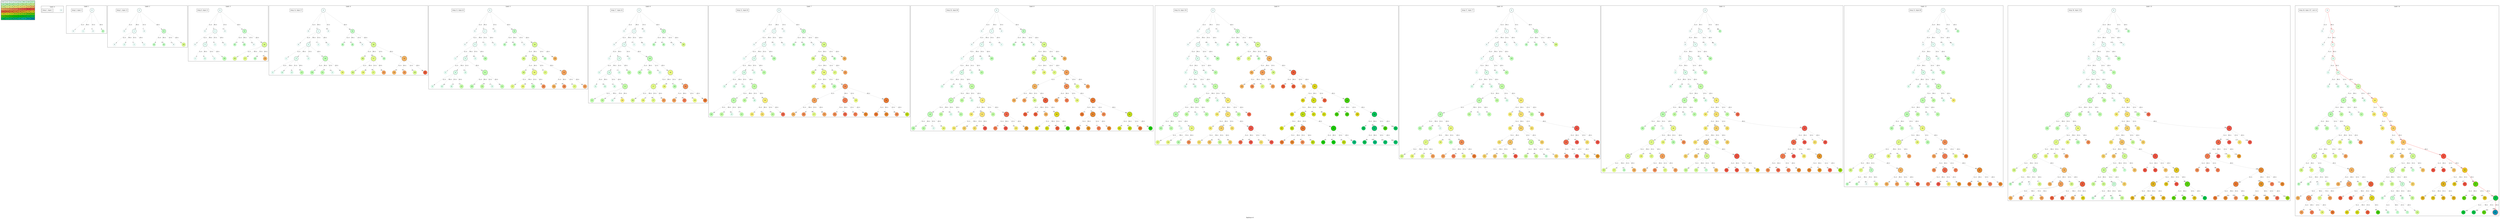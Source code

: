 digraph BigMaze { label="BigMaze-v0" nodesep=1 ranksep="1.2" node [shape=circle] edge [arrowsize=0.7] 
subgraph MAP {label=Map;map [shape=plaintext label=<<table border="1" cellpadding="5" cellspacing="0" cellborder="1"><tr><td bgcolor="0.46862745 0.04925994 0.99969645 1.        ">S:0</td><td bgcolor="0.45294118 0.07385253 0.99931706 1.        ">C:1</td><td bgcolor="0.4372549  0.09840028 0.99878599 1.        ">C:2</td><td bgcolor="0.42156863 0.12288829 0.99810333 1.        ">C:3</td><td bgcolor="0.40588235 0.1473017  0.99726917 1.        ">C:4</td><td bgcolor="0.39019608 0.17162568 0.99628365 1.        ">W:5</td><td bgcolor="0.3745098  0.19584547 0.99514692 1.        ">C:6</td><td bgcolor="0.35882353 0.21994636 0.99385914 1.        ">C:7</td></tr><tr><td bgcolor="0.34313725 0.24391372 0.99242051 1.        ">C:8</td><td bgcolor="0.32745098 0.267733   0.99083125 1.        ">W:9</td><td bgcolor="0.31176471 0.29138975 0.98909161 1.        ">C:10</td><td bgcolor="0.29607843 0.31486959 0.98720184 1.        ">C:11</td><td bgcolor="0.28039216 0.33815827 0.98516223 1.        ">C:12</td><td bgcolor="0.26470588 0.36124167 0.9829731  1.        ">W:13</td><td bgcolor="0.24901961 0.38410575 0.98063477 1.        ">C:14</td><td bgcolor="0.23333333 0.40673664 0.9781476  1.        ">C:15</td></tr><tr><td bgcolor="0.21764706 0.42912061 0.97551197 1.        ">C:16</td><td bgcolor="0.20196078 0.45124406 0.97272827 1.        ">C:17</td><td bgcolor="0.18627451 0.47309356 0.96979694 1.        ">C:18</td><td bgcolor="0.17058824 0.49465584 0.9667184  1.        ">W:19</td><td bgcolor="0.15490196 0.51591783 0.96349314 1.        ">C:20</td><td bgcolor="0.13921569 0.5368666  0.96012165 1.        ">C:21</td><td bgcolor="0.12352941 0.55748944 0.95660442 1.        ">C:22</td><td bgcolor="0.10784314 0.57777383 0.952942   1.        ">C:23</td></tr><tr><td bgcolor="0.09215686 0.59770746 0.94913494 1.        ">C:24</td><td bgcolor="0.07647059 0.61727822 0.94518383 1.        ">C:25</td><td bgcolor="0.06078431 0.63647424 0.94108925 1.        ">C:26</td><td bgcolor="0.04509804 0.65528385 0.93685184 1.        ">C:27</td><td bgcolor="0.02941176 0.67369564 0.93247223 1.        ">C:28</td><td bgcolor="0.01372549 0.69169844 0.92795109 1.        ">C:29</td><td bgcolor="0.00196078 0.70928131 0.92328911 1.        ">W:30</td><td bgcolor="0.01764706 0.72643357 0.91848699 1.        ">C:31</td></tr><tr><td bgcolor="0.03333333 0.74314483 0.91354546 1.        ">C:32</td><td bgcolor="0.04901961 0.75940492 0.90846527 1.        ">W:33</td><td bgcolor="0.06470588 0.77520398 0.9032472  1.        ">C:34</td><td bgcolor="0.08039216 0.79053241 0.89789203 1.        ">C:35</td><td bgcolor="0.09607843 0.80538092 0.89240058 1.        ">C:36</td><td bgcolor="0.11176471 0.81974048 0.88677369 1.        ">W:37</td><td bgcolor="0.12745098 0.83360239 0.88101219 1.        ">C:38</td><td bgcolor="0.14313725 0.84695821 0.87511698 1.        ">C:39</td></tr><tr><td bgcolor="0.15882353 0.85979985 0.86908895 1.        ">C:40</td><td bgcolor="0.1745098  0.87211951 0.862929   1.        ">C:41</td><td bgcolor="0.19019608 0.88390971 0.85663808 1.        ">C:42</td><td bgcolor="0.20588235 0.89516329 0.85021714 1.        ">W:43</td><td bgcolor="0.22156863 0.90587342 0.84366715 1.        ">C:44</td><td bgcolor="0.2372549  0.9160336  0.83698911 1.        ">C:45</td><td bgcolor="0.25294118 0.92563766 0.83018403 1.        ">W:46</td><td bgcolor="0.26862745 0.93467977 0.82325295 1.        ">C:47</td></tr><tr><td bgcolor="0.28431373 0.94315443 0.81619691 1.        ">C:48</td><td bgcolor="0.3        0.95105652 0.80901699 1.        ">W:49</td><td bgcolor="0.31568627 0.95838122 0.80171428 1.        ">C:50</td><td bgcolor="0.33137255 0.96512409 0.79428989 1.        ">C:51</td><td bgcolor="0.34705882 0.97128103 0.78674494 1.        ">C:52</td><td bgcolor="0.3627451  0.97684832 0.77908057 1.        ">W:53</td><td bgcolor="0.37843137 0.98182256 0.77129796 1.        ">C:54</td><td bgcolor="0.39411765 0.98620075 0.76339828 1.        ">C:55</td></tr><tr><td bgcolor="0.40980392 0.98998021 0.75538273 1.        ">C:56</td><td bgcolor="0.4254902  0.99315867 0.74725253 1.        ">C:57</td><td bgcolor="0.44117647 0.99573418 0.73900892 1.        ">C:58</td><td bgcolor="0.45686275 0.99770518 0.73065313 1.        ">W:59</td><td bgcolor="0.47254902 0.99907048 0.72218645 1.        ">C:60</td><td bgcolor="0.48823529 0.99982925 0.71361015 1.        ">C:61</td><td bgcolor="0.51176471 0.99982925 0.70054304 1.        ">W:62</td><td bgcolor="0.52745098 0.99907048 0.69169844 1.        ">G:63</td></tr></table>>]} 
subgraph cluster0 { label="Limit: 0"    "0_0" [label=0 style=filled color=grey fillcolor="0.46862745 0.04925994 0.99969645 1.        " ];   "#exp 1, #gen 1" [ shape=box ]; }
subgraph cluster1 { label="Limit: 1"    "1_0" [label=0 style=filled color=grey fillcolor="0.46862745 0.04925994 0.99969645 1.        " ];  
"1_0" [label=" 0 " style=filled color=black fillcolor="0.46862745 0.04925994 0.99969645 1.        " ];  "1_0.0-0" [label=0 style=filled color=grey fillcolor="0.46862745 0.04925994 0.99969645 1.        " ];   "1_0" -> "1_0.0-0" [label="(L,1)" headlabel=" 1 " color=grey ]; 
"1_0.1-1" [label=1 style=filled color=grey fillcolor="0.45294118 0.07385253 0.99931706 1.        " ];   "1_0" -> "1_0.1-1" [label="(R,1)" headlabel=" 2 " color=grey ]; 
"1_0.0-2" [label=0 style=filled color=grey fillcolor="0.46862745 0.04925994 0.99969645 1.        " ];   "1_0" -> "1_0.0-2" [label="(U,1)" headlabel=" 3 " color=grey ]; 
"1_0.8-3" [label=8 style=filled color=grey fillcolor="0.34313725 0.24391372 0.99242051 1.        " ];   "1_0" -> "1_0.8-3" [label="(D,1)" headlabel=" 4 " color=grey ];  "#exp 3, #gen 5" [ shape=box ]; }
subgraph cluster2 { label="Limit: 2"    "2_0" [label=0 style=filled color=grey fillcolor="0.46862745 0.04925994 0.99969645 1.        " ];  
"2_0" [label=" 0 " style=filled color=black fillcolor="0.46862745 0.04925994 0.99969645 1.        " ];  "2_0.0-0" [label=0 style=filled color=grey fillcolor="0.46862745 0.04925994 0.99969645 1.        " ];   "2_0" -> "2_0.0-0" [label="(L,1)" headlabel=" 1 " color=grey ]; 
"2_0.1-1" [label=1 style=filled color=grey fillcolor="0.45294118 0.07385253 0.99931706 1.        " ];   "2_0" -> "2_0.1-1" [label="(R,1)" headlabel=" 2 " color=grey ]; 
"2_0.1-1" [label=" 1 " style=filled color=black fillcolor="0.45294118 0.07385253 0.99931706 1.        " ];  "2_0.1.0-0" [label=0 style=filled color=grey fillcolor="0.46862745 0.04925994 0.99969645 1.        " ];   "2_0.1-1" -> "2_0.1.0-0" [label="(L,1)" headlabel=" 3 " color=grey ]; 
"2_0.1.2-1" [label=2 style=filled color=grey fillcolor="0.4372549  0.09840028 0.99878599 1.        " ];   "2_0.1-1" -> "2_0.1.2-1" [label="(R,1)" headlabel=" 4 " color=grey ]; 
"2_0.1.1-2" [label=1 style=filled color=grey fillcolor="0.45294118 0.07385253 0.99931706 1.        " ];   "2_0.1-1" -> "2_0.1.1-2" [label="(U,1)" headlabel=" 5 " color=grey ]; 
"2_0.1.1-3" [label=1 style=filled color=grey fillcolor="0.45294118 0.07385253 0.99931706 1.        " ];   "2_0.1-1" -> "2_0.1.1-3" [label="(D,1)" headlabel=" 6 " color=grey ]; 
"2_0.0-2" [label=0 style=filled color=grey fillcolor="0.46862745 0.04925994 0.99969645 1.        " ];   "2_0" -> "2_0.0-2" [label="(U,1)" headlabel=" 7 " color=grey ]; 
"2_0.8-3" [label=8 style=filled color=grey fillcolor="0.34313725 0.24391372 0.99242051 1.        " ];   "2_0" -> "2_0.8-3" [label="(D,1)" headlabel=" 8 " color=grey ]; 
"2_0.8-3" [label=" 8 " style=filled color=black fillcolor="0.34313725 0.24391372 0.99242051 1.        " ];  "2_0.8.8-0" [label=8 style=filled color=grey fillcolor="0.34313725 0.24391372 0.99242051 1.        " ];   "2_0.8-3" -> "2_0.8.8-0" [label="(L,1)" headlabel=" 9 " color=grey ]; 
"2_0.8.8-1" [label=8 style=filled color=grey fillcolor="0.34313725 0.24391372 0.99242051 1.        " ];   "2_0.8-3" -> "2_0.8.8-1" [label="(R,1)" headlabel=" 10 " color=grey ]; 
"2_0.8.0-2" [label=0 style=filled color=grey fillcolor="0.46862745 0.04925994 0.99969645 1.        " ];   "2_0.8-3" -> "2_0.8.0-2" [label="(U,1)" headlabel=" 11 " color=grey ]; 
"2_0.8.16-3" [label=16 style=filled color=grey fillcolor="0.21764706 0.42912061 0.97551197 1.        " ];   "2_0.8-3" -> "2_0.8.16-3" [label="(D,1)" headlabel=" 12 " color=grey ];  "#exp 5, #gen 13" [ shape=box ]; }
subgraph cluster3 { label="Limit: 3"    "3_0" [label=0 style=filled color=grey fillcolor="0.46862745 0.04925994 0.99969645 1.        " ];  
"3_0" [label=" 0 " style=filled color=black fillcolor="0.46862745 0.04925994 0.99969645 1.        " ];  "3_0.0-0" [label=0 style=filled color=grey fillcolor="0.46862745 0.04925994 0.99969645 1.        " ];   "3_0" -> "3_0.0-0" [label="(L,1)" headlabel=" 1 " color=grey ]; 
"3_0.1-1" [label=1 style=filled color=grey fillcolor="0.45294118 0.07385253 0.99931706 1.        " ];   "3_0" -> "3_0.1-1" [label="(R,1)" headlabel=" 2 " color=grey ]; 
"3_0.1-1" [label=" 1 " style=filled color=black fillcolor="0.45294118 0.07385253 0.99931706 1.        " ];  "3_0.1.0-0" [label=0 style=filled color=grey fillcolor="0.46862745 0.04925994 0.99969645 1.        " ];   "3_0.1-1" -> "3_0.1.0-0" [label="(L,1)" headlabel=" 3 " color=grey ]; 
"3_0.1.2-1" [label=2 style=filled color=grey fillcolor="0.4372549  0.09840028 0.99878599 1.        " ];   "3_0.1-1" -> "3_0.1.2-1" [label="(R,1)" headlabel=" 4 " color=grey ]; 
"3_0.1.2-1" [label=" 2 " style=filled color=black fillcolor="0.4372549  0.09840028 0.99878599 1.        " ];  "3_0.1.2.1-0" [label=1 style=filled color=grey fillcolor="0.45294118 0.07385253 0.99931706 1.        " ];   "3_0.1.2-1" -> "3_0.1.2.1-0" [label="(L,1)" headlabel=" 5 " color=grey ]; 
"3_0.1.2.3-1" [label=3 style=filled color=grey fillcolor="0.42156863 0.12288829 0.99810333 1.        " ];   "3_0.1.2-1" -> "3_0.1.2.3-1" [label="(R,1)" headlabel=" 6 " color=grey ]; 
"3_0.1.2.2-2" [label=2 style=filled color=grey fillcolor="0.4372549  0.09840028 0.99878599 1.        " ];   "3_0.1.2-1" -> "3_0.1.2.2-2" [label="(U,1)" headlabel=" 7 " color=grey ]; 
"3_0.1.2.10-3" [label=10 style=filled color=grey fillcolor="0.31176471 0.29138975 0.98909161 1.        " ];   "3_0.1.2-1" -> "3_0.1.2.10-3" [label="(D,1)" headlabel=" 8 " color=grey ]; 
"3_0.1.1-2" [label=1 style=filled color=grey fillcolor="0.45294118 0.07385253 0.99931706 1.        " ];   "3_0.1-1" -> "3_0.1.1-2" [label="(U,1)" headlabel=" 9 " color=grey ]; 
"3_0.1.1-3" [label=1 style=filled color=grey fillcolor="0.45294118 0.07385253 0.99931706 1.        " ];   "3_0.1-1" -> "3_0.1.1-3" [label="(D,1)" headlabel=" 10 " color=grey ]; 
"3_0.0-2" [label=0 style=filled color=grey fillcolor="0.46862745 0.04925994 0.99969645 1.        " ];   "3_0" -> "3_0.0-2" [label="(U,1)" headlabel=" 11 " color=grey ]; 
"3_0.8-3" [label=8 style=filled color=grey fillcolor="0.34313725 0.24391372 0.99242051 1.        " ];   "3_0" -> "3_0.8-3" [label="(D,1)" headlabel=" 12 " color=grey ]; 
"3_0.8-3" [label=" 8 " style=filled color=black fillcolor="0.34313725 0.24391372 0.99242051 1.        " ];  "3_0.8.8-0" [label=8 style=filled color=grey fillcolor="0.34313725 0.24391372 0.99242051 1.        " ];   "3_0.8-3" -> "3_0.8.8-0" [label="(L,1)" headlabel=" 13 " color=grey ]; 
"3_0.8.8-1" [label=8 style=filled color=grey fillcolor="0.34313725 0.24391372 0.99242051 1.        " ];   "3_0.8-3" -> "3_0.8.8-1" [label="(R,1)" headlabel=" 14 " color=grey ]; 
"3_0.8.0-2" [label=0 style=filled color=grey fillcolor="0.46862745 0.04925994 0.99969645 1.        " ];   "3_0.8-3" -> "3_0.8.0-2" [label="(U,1)" headlabel=" 15 " color=grey ]; 
"3_0.8.16-3" [label=16 style=filled color=grey fillcolor="0.21764706 0.42912061 0.97551197 1.        " ];   "3_0.8-3" -> "3_0.8.16-3" [label="(D,1)" headlabel=" 16 " color=grey ]; 
"3_0.8.16-3" [label=" 16 " style=filled color=black fillcolor="0.21764706 0.42912061 0.97551197 1.        " ];  "3_0.8.16.16-0" [label=16 style=filled color=grey fillcolor="0.21764706 0.42912061 0.97551197 1.        " ];   "3_0.8.16-3" -> "3_0.8.16.16-0" [label="(L,1)" headlabel=" 17 " color=grey ]; 
"3_0.8.16.17-1" [label=17 style=filled color=grey fillcolor="0.20196078 0.45124406 0.97272827 1.        " ];   "3_0.8.16-3" -> "3_0.8.16.17-1" [label="(R,1)" headlabel=" 18 " color=grey ]; 
"3_0.8.16.8-2" [label=8 style=filled color=grey fillcolor="0.34313725 0.24391372 0.99242051 1.        " ];   "3_0.8.16-3" -> "3_0.8.16.8-2" [label="(U,1)" headlabel=" 19 " color=grey ]; 
"3_0.8.16.24-3" [label=24 style=filled color=grey fillcolor="0.09215686 0.59770746 0.94913494 1.        " ];   "3_0.8.16-3" -> "3_0.8.16.24-3" [label="(D,1)" headlabel=" 20 " color=grey ];  "#exp 9, #gen 21" [ shape=box ]; }
subgraph cluster4 { label="Limit: 4"    "4_0" [label=0 style=filled color=grey fillcolor="0.46862745 0.04925994 0.99969645 1.        " ];  
"4_0" [label=" 0 " style=filled color=black fillcolor="0.46862745 0.04925994 0.99969645 1.        " ];  "4_0.0-0" [label=0 style=filled color=grey fillcolor="0.46862745 0.04925994 0.99969645 1.        " ];   "4_0" -> "4_0.0-0" [label="(L,1)" headlabel=" 1 " color=grey ]; 
"4_0.1-1" [label=1 style=filled color=grey fillcolor="0.45294118 0.07385253 0.99931706 1.        " ];   "4_0" -> "4_0.1-1" [label="(R,1)" headlabel=" 2 " color=grey ]; 
"4_0.1-1" [label=" 1 " style=filled color=black fillcolor="0.45294118 0.07385253 0.99931706 1.        " ];  "4_0.1.0-0" [label=0 style=filled color=grey fillcolor="0.46862745 0.04925994 0.99969645 1.        " ];   "4_0.1-1" -> "4_0.1.0-0" [label="(L,1)" headlabel=" 3 " color=grey ]; 
"4_0.1.2-1" [label=2 style=filled color=grey fillcolor="0.4372549  0.09840028 0.99878599 1.        " ];   "4_0.1-1" -> "4_0.1.2-1" [label="(R,1)" headlabel=" 4 " color=grey ]; 
"4_0.1.2-1" [label=" 2 " style=filled color=black fillcolor="0.4372549  0.09840028 0.99878599 1.        " ];  "4_0.1.2.1-0" [label=1 style=filled color=grey fillcolor="0.45294118 0.07385253 0.99931706 1.        " ];   "4_0.1.2-1" -> "4_0.1.2.1-0" [label="(L,1)" headlabel=" 5 " color=grey ]; 
"4_0.1.2.3-1" [label=3 style=filled color=grey fillcolor="0.42156863 0.12288829 0.99810333 1.        " ];   "4_0.1.2-1" -> "4_0.1.2.3-1" [label="(R,1)" headlabel=" 6 " color=grey ]; 
"4_0.1.2.3-1" [label=" 3 " style=filled color=black fillcolor="0.42156863 0.12288829 0.99810333 1.        " ];  "4_0.1.2.3.2-0" [label=2 style=filled color=grey fillcolor="0.4372549  0.09840028 0.99878599 1.        " ];   "4_0.1.2.3-1" -> "4_0.1.2.3.2-0" [label="(L,1)" headlabel=" 7 " color=grey ]; 
"4_0.1.2.3.4-1" [label=4 style=filled color=grey fillcolor="0.40588235 0.1473017  0.99726917 1.        " ];   "4_0.1.2.3-1" -> "4_0.1.2.3.4-1" [label="(R,1)" headlabel=" 8 " color=grey ]; 
"4_0.1.2.3.3-2" [label=3 style=filled color=grey fillcolor="0.42156863 0.12288829 0.99810333 1.        " ];   "4_0.1.2.3-1" -> "4_0.1.2.3.3-2" [label="(U,1)" headlabel=" 9 " color=grey ]; 
"4_0.1.2.3.11-3" [label=11 style=filled color=grey fillcolor="0.29607843 0.31486959 0.98720184 1.        " ];   "4_0.1.2.3-1" -> "4_0.1.2.3.11-3" [label="(D,1)" headlabel=" 10 " color=grey ]; 
"4_0.1.2.2-2" [label=2 style=filled color=grey fillcolor="0.4372549  0.09840028 0.99878599 1.        " ];   "4_0.1.2-1" -> "4_0.1.2.2-2" [label="(U,1)" headlabel=" 11 " color=grey ]; 
"4_0.1.2.10-3" [label=10 style=filled color=grey fillcolor="0.31176471 0.29138975 0.98909161 1.        " ];   "4_0.1.2-1" -> "4_0.1.2.10-3" [label="(D,1)" headlabel=" 12 " color=grey ]; 
"4_0.1.2.10-3" [label=" 10 " style=filled color=black fillcolor="0.31176471 0.29138975 0.98909161 1.        " ];  "4_0.1.2.10.10-0" [label=10 style=filled color=grey fillcolor="0.31176471 0.29138975 0.98909161 1.        " ];   "4_0.1.2.10-3" -> "4_0.1.2.10.10-0" [label="(L,1)" headlabel=" 13 " color=grey ]; 
"4_0.1.2.10.11-1" [label=11 style=filled color=grey fillcolor="0.29607843 0.31486959 0.98720184 1.        " ];   "4_0.1.2.10-3" -> "4_0.1.2.10.11-1" [label="(R,1)" headlabel=" 14 " color=grey ]; 
"4_0.1.2.10.2-2" [label=2 style=filled color=grey fillcolor="0.4372549  0.09840028 0.99878599 1.        " ];   "4_0.1.2.10-3" -> "4_0.1.2.10.2-2" [label="(U,1)" headlabel=" 15 " color=grey ]; 
"4_0.1.2.10.18-3" [label=18 style=filled color=grey fillcolor="0.18627451 0.47309356 0.96979694 1.        " ];   "4_0.1.2.10-3" -> "4_0.1.2.10.18-3" [label="(D,1)" headlabel=" 16 " color=grey ]; 
"4_0.1.1-2" [label=1 style=filled color=grey fillcolor="0.45294118 0.07385253 0.99931706 1.        " ];   "4_0.1-1" -> "4_0.1.1-2" [label="(U,1)" headlabel=" 17 " color=grey ]; 
"4_0.1.1-3" [label=1 style=filled color=grey fillcolor="0.45294118 0.07385253 0.99931706 1.        " ];   "4_0.1-1" -> "4_0.1.1-3" [label="(D,1)" headlabel=" 18 " color=grey ]; 
"4_0.0-2" [label=0 style=filled color=grey fillcolor="0.46862745 0.04925994 0.99969645 1.        " ];   "4_0" -> "4_0.0-2" [label="(U,1)" headlabel=" 19 " color=grey ]; 
"4_0.8-3" [label=8 style=filled color=grey fillcolor="0.34313725 0.24391372 0.99242051 1.        " ];   "4_0" -> "4_0.8-3" [label="(D,1)" headlabel=" 20 " color=grey ]; 
"4_0.8-3" [label=" 8 " style=filled color=black fillcolor="0.34313725 0.24391372 0.99242051 1.        " ];  "4_0.8.8-0" [label=8 style=filled color=grey fillcolor="0.34313725 0.24391372 0.99242051 1.        " ];   "4_0.8-3" -> "4_0.8.8-0" [label="(L,1)" headlabel=" 21 " color=grey ]; 
"4_0.8.8-1" [label=8 style=filled color=grey fillcolor="0.34313725 0.24391372 0.99242051 1.        " ];   "4_0.8-3" -> "4_0.8.8-1" [label="(R,1)" headlabel=" 22 " color=grey ]; 
"4_0.8.0-2" [label=0 style=filled color=grey fillcolor="0.46862745 0.04925994 0.99969645 1.        " ];   "4_0.8-3" -> "4_0.8.0-2" [label="(U,1)" headlabel=" 23 " color=grey ]; 
"4_0.8.16-3" [label=16 style=filled color=grey fillcolor="0.21764706 0.42912061 0.97551197 1.        " ];   "4_0.8-3" -> "4_0.8.16-3" [label="(D,1)" headlabel=" 24 " color=grey ]; 
"4_0.8.16-3" [label=" 16 " style=filled color=black fillcolor="0.21764706 0.42912061 0.97551197 1.        " ];  "4_0.8.16.16-0" [label=16 style=filled color=grey fillcolor="0.21764706 0.42912061 0.97551197 1.        " ];   "4_0.8.16-3" -> "4_0.8.16.16-0" [label="(L,1)" headlabel=" 25 " color=grey ]; 
"4_0.8.16.17-1" [label=17 style=filled color=grey fillcolor="0.20196078 0.45124406 0.97272827 1.        " ];   "4_0.8.16-3" -> "4_0.8.16.17-1" [label="(R,1)" headlabel=" 26 " color=grey ]; 
"4_0.8.16.17-1" [label=" 17 " style=filled color=black fillcolor="0.20196078 0.45124406 0.97272827 1.        " ];  "4_0.8.16.17.16-0" [label=16 style=filled color=grey fillcolor="0.21764706 0.42912061 0.97551197 1.        " ];   "4_0.8.16.17-1" -> "4_0.8.16.17.16-0" [label="(L,1)" headlabel=" 27 " color=grey ]; 
"4_0.8.16.17.18-1" [label=18 style=filled color=grey fillcolor="0.18627451 0.47309356 0.96979694 1.        " ];   "4_0.8.16.17-1" -> "4_0.8.16.17.18-1" [label="(R,1)" headlabel=" 28 " color=grey ]; 
"4_0.8.16.17.17-2" [label=17 style=filled color=grey fillcolor="0.20196078 0.45124406 0.97272827 1.        " ];   "4_0.8.16.17-1" -> "4_0.8.16.17.17-2" [label="(U,1)" headlabel=" 29 " color=grey ]; 
"4_0.8.16.17.25-3" [label=25 style=filled color=grey fillcolor="0.07647059 0.61727822 0.94518383 1.        " ];   "4_0.8.16.17-1" -> "4_0.8.16.17.25-3" [label="(D,1)" headlabel=" 30 " color=grey ]; 
"4_0.8.16.8-2" [label=8 style=filled color=grey fillcolor="0.34313725 0.24391372 0.99242051 1.        " ];   "4_0.8.16-3" -> "4_0.8.16.8-2" [label="(U,1)" headlabel=" 31 " color=grey ]; 
"4_0.8.16.24-3" [label=24 style=filled color=grey fillcolor="0.09215686 0.59770746 0.94913494 1.        " ];   "4_0.8.16-3" -> "4_0.8.16.24-3" [label="(D,1)" headlabel=" 32 " color=grey ]; 
"4_0.8.16.24-3" [label=" 24 " style=filled color=black fillcolor="0.09215686 0.59770746 0.94913494 1.        " ];  "4_0.8.16.24.24-0" [label=24 style=filled color=grey fillcolor="0.09215686 0.59770746 0.94913494 1.        " ];   "4_0.8.16.24-3" -> "4_0.8.16.24.24-0" [label="(L,1)" headlabel=" 33 " color=grey ]; 
"4_0.8.16.24.25-1" [label=25 style=filled color=grey fillcolor="0.07647059 0.61727822 0.94518383 1.        " ];   "4_0.8.16.24-3" -> "4_0.8.16.24.25-1" [label="(R,1)" headlabel=" 34 " color=grey ]; 
"4_0.8.16.24.16-2" [label=16 style=filled color=grey fillcolor="0.21764706 0.42912061 0.97551197 1.        " ];   "4_0.8.16.24-3" -> "4_0.8.16.24.16-2" [label="(U,1)" headlabel=" 35 " color=grey ]; 
"4_0.8.16.24.32-3" [label=32 style=filled color=grey fillcolor="0.03333333 0.74314483 0.91354546 1.        " ];   "4_0.8.16.24-3" -> "4_0.8.16.24.32-3" [label="(D,1)" headlabel=" 36 " color=grey ];  "#exp 14, #gen 37" [ shape=box ]; }
subgraph cluster5 { label="Limit: 5"    "5_0" [label=0 style=filled color=grey fillcolor="0.46862745 0.04925994 0.99969645 1.        " ];  
"5_0" [label=" 0 " style=filled color=black fillcolor="0.46862745 0.04925994 0.99969645 1.        " ];  "5_0.0-0" [label=0 style=filled color=grey fillcolor="0.46862745 0.04925994 0.99969645 1.        " ];   "5_0" -> "5_0.0-0" [label="(L,1)" headlabel=" 1 " color=grey ]; 
"5_0.1-1" [label=1 style=filled color=grey fillcolor="0.45294118 0.07385253 0.99931706 1.        " ];   "5_0" -> "5_0.1-1" [label="(R,1)" headlabel=" 2 " color=grey ]; 
"5_0.1-1" [label=" 1 " style=filled color=black fillcolor="0.45294118 0.07385253 0.99931706 1.        " ];  "5_0.1.0-0" [label=0 style=filled color=grey fillcolor="0.46862745 0.04925994 0.99969645 1.        " ];   "5_0.1-1" -> "5_0.1.0-0" [label="(L,1)" headlabel=" 3 " color=grey ]; 
"5_0.1.2-1" [label=2 style=filled color=grey fillcolor="0.4372549  0.09840028 0.99878599 1.        " ];   "5_0.1-1" -> "5_0.1.2-1" [label="(R,1)" headlabel=" 4 " color=grey ]; 
"5_0.1.2-1" [label=" 2 " style=filled color=black fillcolor="0.4372549  0.09840028 0.99878599 1.        " ];  "5_0.1.2.1-0" [label=1 style=filled color=grey fillcolor="0.45294118 0.07385253 0.99931706 1.        " ];   "5_0.1.2-1" -> "5_0.1.2.1-0" [label="(L,1)" headlabel=" 5 " color=grey ]; 
"5_0.1.2.3-1" [label=3 style=filled color=grey fillcolor="0.42156863 0.12288829 0.99810333 1.        " ];   "5_0.1.2-1" -> "5_0.1.2.3-1" [label="(R,1)" headlabel=" 6 " color=grey ]; 
"5_0.1.2.3-1" [label=" 3 " style=filled color=black fillcolor="0.42156863 0.12288829 0.99810333 1.        " ];  "5_0.1.2.3.2-0" [label=2 style=filled color=grey fillcolor="0.4372549  0.09840028 0.99878599 1.        " ];   "5_0.1.2.3-1" -> "5_0.1.2.3.2-0" [label="(L,1)" headlabel=" 7 " color=grey ]; 
"5_0.1.2.3.4-1" [label=4 style=filled color=grey fillcolor="0.40588235 0.1473017  0.99726917 1.        " ];   "5_0.1.2.3-1" -> "5_0.1.2.3.4-1" [label="(R,1)" headlabel=" 8 " color=grey ]; 
"5_0.1.2.3.4-1" [label=" 4 " style=filled color=black fillcolor="0.40588235 0.1473017  0.99726917 1.        " ];  "5_0.1.2.3.4.3-0" [label=3 style=filled color=grey fillcolor="0.42156863 0.12288829 0.99810333 1.        " ];   "5_0.1.2.3.4-1" -> "5_0.1.2.3.4.3-0" [label="(L,1)" headlabel=" 9 " color=grey ]; 
"5_0.1.2.3.4.4-1" [label=4 style=filled color=grey fillcolor="0.40588235 0.1473017  0.99726917 1.        " ];   "5_0.1.2.3.4-1" -> "5_0.1.2.3.4.4-1" [label="(R,1)" headlabel=" 10 " color=grey ]; 
"5_0.1.2.3.4.4-2" [label=4 style=filled color=grey fillcolor="0.40588235 0.1473017  0.99726917 1.        " ];   "5_0.1.2.3.4-1" -> "5_0.1.2.3.4.4-2" [label="(U,1)" headlabel=" 11 " color=grey ]; 
"5_0.1.2.3.4.12-3" [label=12 style=filled color=grey fillcolor="0.28039216 0.33815827 0.98516223 1.        " ];   "5_0.1.2.3.4-1" -> "5_0.1.2.3.4.12-3" [label="(D,1)" headlabel=" 12 " color=grey ]; 
"5_0.1.2.3.3-2" [label=3 style=filled color=grey fillcolor="0.42156863 0.12288829 0.99810333 1.        " ];   "5_0.1.2.3-1" -> "5_0.1.2.3.3-2" [label="(U,1)" headlabel=" 13 " color=grey ]; 
"5_0.1.2.3.11-3" [label=11 style=filled color=grey fillcolor="0.29607843 0.31486959 0.98720184 1.        " ];   "5_0.1.2.3-1" -> "5_0.1.2.3.11-3" [label="(D,1)" headlabel=" 14 " color=grey ]; 
"5_0.1.2.3.11-3" [label=" 11 " style=filled color=black fillcolor="0.29607843 0.31486959 0.98720184 1.        " ];  "5_0.1.2.3.11.10-0" [label=10 style=filled color=grey fillcolor="0.31176471 0.29138975 0.98909161 1.        " ];   "5_0.1.2.3.11-3" -> "5_0.1.2.3.11.10-0" [label="(L,1)" headlabel=" 15 " color=grey ]; 
"5_0.1.2.3.11.12-1" [label=12 style=filled color=grey fillcolor="0.28039216 0.33815827 0.98516223 1.        " ];   "5_0.1.2.3.11-3" -> "5_0.1.2.3.11.12-1" [label="(R,1)" headlabel=" 16 " color=grey ]; 
"5_0.1.2.3.11.3-2" [label=3 style=filled color=grey fillcolor="0.42156863 0.12288829 0.99810333 1.        " ];   "5_0.1.2.3.11-3" -> "5_0.1.2.3.11.3-2" [label="(U,1)" headlabel=" 17 " color=grey ]; 
"5_0.1.2.3.11.11-3" [label=11 style=filled color=grey fillcolor="0.29607843 0.31486959 0.98720184 1.        " ];   "5_0.1.2.3.11-3" -> "5_0.1.2.3.11.11-3" [label="(D,1)" headlabel=" 18 " color=grey ]; 
"5_0.1.2.2-2" [label=2 style=filled color=grey fillcolor="0.4372549  0.09840028 0.99878599 1.        " ];   "5_0.1.2-1" -> "5_0.1.2.2-2" [label="(U,1)" headlabel=" 19 " color=grey ]; 
"5_0.1.2.10-3" [label=10 style=filled color=grey fillcolor="0.31176471 0.29138975 0.98909161 1.        " ];   "5_0.1.2-1" -> "5_0.1.2.10-3" [label="(D,1)" headlabel=" 20 " color=grey ]; 
"5_0.1.1-2" [label=1 style=filled color=grey fillcolor="0.45294118 0.07385253 0.99931706 1.        " ];   "5_0.1-1" -> "5_0.1.1-2" [label="(U,1)" headlabel=" 21 " color=grey ]; 
"5_0.1.1-3" [label=1 style=filled color=grey fillcolor="0.45294118 0.07385253 0.99931706 1.        " ];   "5_0.1-1" -> "5_0.1.1-3" [label="(D,1)" headlabel=" 22 " color=grey ]; 
"5_0.0-2" [label=0 style=filled color=grey fillcolor="0.46862745 0.04925994 0.99969645 1.        " ];   "5_0" -> "5_0.0-2" [label="(U,1)" headlabel=" 23 " color=grey ]; 
"5_0.8-3" [label=8 style=filled color=grey fillcolor="0.34313725 0.24391372 0.99242051 1.        " ];   "5_0" -> "5_0.8-3" [label="(D,1)" headlabel=" 24 " color=grey ]; 
"5_0.8-3" [label=" 8 " style=filled color=black fillcolor="0.34313725 0.24391372 0.99242051 1.        " ];  "5_0.8.8-0" [label=8 style=filled color=grey fillcolor="0.34313725 0.24391372 0.99242051 1.        " ];   "5_0.8-3" -> "5_0.8.8-0" [label="(L,1)" headlabel=" 25 " color=grey ]; 
"5_0.8.8-1" [label=8 style=filled color=grey fillcolor="0.34313725 0.24391372 0.99242051 1.        " ];   "5_0.8-3" -> "5_0.8.8-1" [label="(R,1)" headlabel=" 26 " color=grey ]; 
"5_0.8.0-2" [label=0 style=filled color=grey fillcolor="0.46862745 0.04925994 0.99969645 1.        " ];   "5_0.8-3" -> "5_0.8.0-2" [label="(U,1)" headlabel=" 27 " color=grey ]; 
"5_0.8.16-3" [label=16 style=filled color=grey fillcolor="0.21764706 0.42912061 0.97551197 1.        " ];   "5_0.8-3" -> "5_0.8.16-3" [label="(D,1)" headlabel=" 28 " color=grey ]; 
"5_0.8.16-3" [label=" 16 " style=filled color=black fillcolor="0.21764706 0.42912061 0.97551197 1.        " ];  "5_0.8.16.16-0" [label=16 style=filled color=grey fillcolor="0.21764706 0.42912061 0.97551197 1.        " ];   "5_0.8.16-3" -> "5_0.8.16.16-0" [label="(L,1)" headlabel=" 29 " color=grey ]; 
"5_0.8.16.17-1" [label=17 style=filled color=grey fillcolor="0.20196078 0.45124406 0.97272827 1.        " ];   "5_0.8.16-3" -> "5_0.8.16.17-1" [label="(R,1)" headlabel=" 30 " color=grey ]; 
"5_0.8.16.17-1" [label=" 17 " style=filled color=black fillcolor="0.20196078 0.45124406 0.97272827 1.        " ];  "5_0.8.16.17.16-0" [label=16 style=filled color=grey fillcolor="0.21764706 0.42912061 0.97551197 1.        " ];   "5_0.8.16.17-1" -> "5_0.8.16.17.16-0" [label="(L,1)" headlabel=" 31 " color=grey ]; 
"5_0.8.16.17.18-1" [label=18 style=filled color=grey fillcolor="0.18627451 0.47309356 0.96979694 1.        " ];   "5_0.8.16.17-1" -> "5_0.8.16.17.18-1" [label="(R,1)" headlabel=" 32 " color=grey ]; 
"5_0.8.16.17.18-1" [label=" 18 " style=filled color=black fillcolor="0.18627451 0.47309356 0.96979694 1.        " ];  "5_0.8.16.17.18.17-0" [label=17 style=filled color=grey fillcolor="0.20196078 0.45124406 0.97272827 1.        " ];   "5_0.8.16.17.18-1" -> "5_0.8.16.17.18.17-0" [label="(L,1)" headlabel=" 33 " color=grey ]; 
"5_0.8.16.17.18.18-1" [label=18 style=filled color=grey fillcolor="0.18627451 0.47309356 0.96979694 1.        " ];   "5_0.8.16.17.18-1" -> "5_0.8.16.17.18.18-1" [label="(R,1)" headlabel=" 34 " color=grey ]; 
"5_0.8.16.17.18.10-2" [label=10 style=filled color=grey fillcolor="0.31176471 0.29138975 0.98909161 1.        " ];   "5_0.8.16.17.18-1" -> "5_0.8.16.17.18.10-2" [label="(U,1)" headlabel=" 35 " color=grey ]; 
"5_0.8.16.17.18.26-3" [label=26 style=filled color=grey fillcolor="0.06078431 0.63647424 0.94108925 1.        " ];   "5_0.8.16.17.18-1" -> "5_0.8.16.17.18.26-3" [label="(D,1)" headlabel=" 36 " color=grey ]; 
"5_0.8.16.17.17-2" [label=17 style=filled color=grey fillcolor="0.20196078 0.45124406 0.97272827 1.        " ];   "5_0.8.16.17-1" -> "5_0.8.16.17.17-2" [label="(U,1)" headlabel=" 37 " color=grey ]; 
"5_0.8.16.17.25-3" [label=25 style=filled color=grey fillcolor="0.07647059 0.61727822 0.94518383 1.        " ];   "5_0.8.16.17-1" -> "5_0.8.16.17.25-3" [label="(D,1)" headlabel=" 38 " color=grey ]; 
"5_0.8.16.17.25-3" [label=" 25 " style=filled color=black fillcolor="0.07647059 0.61727822 0.94518383 1.        " ];  "5_0.8.16.17.25.24-0" [label=24 style=filled color=grey fillcolor="0.09215686 0.59770746 0.94913494 1.        " ];   "5_0.8.16.17.25-3" -> "5_0.8.16.17.25.24-0" [label="(L,1)" headlabel=" 39 " color=grey ]; 
"5_0.8.16.17.25.26-1" [label=26 style=filled color=grey fillcolor="0.06078431 0.63647424 0.94108925 1.        " ];   "5_0.8.16.17.25-3" -> "5_0.8.16.17.25.26-1" [label="(R,1)" headlabel=" 40 " color=grey ]; 
"5_0.8.16.17.25.17-2" [label=17 style=filled color=grey fillcolor="0.20196078 0.45124406 0.97272827 1.        " ];   "5_0.8.16.17.25-3" -> "5_0.8.16.17.25.17-2" [label="(U,1)" headlabel=" 41 " color=grey ]; 
"5_0.8.16.17.25.25-3" [label=25 style=filled color=grey fillcolor="0.07647059 0.61727822 0.94518383 1.        " ];   "5_0.8.16.17.25-3" -> "5_0.8.16.17.25.25-3" [label="(D,1)" headlabel=" 42 " color=grey ]; 
"5_0.8.16.8-2" [label=8 style=filled color=grey fillcolor="0.34313725 0.24391372 0.99242051 1.        " ];   "5_0.8.16-3" -> "5_0.8.16.8-2" [label="(U,1)" headlabel=" 43 " color=grey ]; 
"5_0.8.16.24-3" [label=24 style=filled color=grey fillcolor="0.09215686 0.59770746 0.94913494 1.        " ];   "5_0.8.16-3" -> "5_0.8.16.24-3" [label="(D,1)" headlabel=" 44 " color=grey ];  "#exp 15, #gen 45" [ shape=box ]; }
subgraph cluster6 { label="Limit: 6"    "6_0" [label=0 style=filled color=grey fillcolor="0.46862745 0.04925994 0.99969645 1.        " ];  
"6_0" [label=" 0 " style=filled color=black fillcolor="0.46862745 0.04925994 0.99969645 1.        " ];  "6_0.0-0" [label=0 style=filled color=grey fillcolor="0.46862745 0.04925994 0.99969645 1.        " ];   "6_0" -> "6_0.0-0" [label="(L,1)" headlabel=" 1 " color=grey ]; 
"6_0.1-1" [label=1 style=filled color=grey fillcolor="0.45294118 0.07385253 0.99931706 1.        " ];   "6_0" -> "6_0.1-1" [label="(R,1)" headlabel=" 2 " color=grey ]; 
"6_0.1-1" [label=" 1 " style=filled color=black fillcolor="0.45294118 0.07385253 0.99931706 1.        " ];  "6_0.1.0-0" [label=0 style=filled color=grey fillcolor="0.46862745 0.04925994 0.99969645 1.        " ];   "6_0.1-1" -> "6_0.1.0-0" [label="(L,1)" headlabel=" 3 " color=grey ]; 
"6_0.1.2-1" [label=2 style=filled color=grey fillcolor="0.4372549  0.09840028 0.99878599 1.        " ];   "6_0.1-1" -> "6_0.1.2-1" [label="(R,1)" headlabel=" 4 " color=grey ]; 
"6_0.1.2-1" [label=" 2 " style=filled color=black fillcolor="0.4372549  0.09840028 0.99878599 1.        " ];  "6_0.1.2.1-0" [label=1 style=filled color=grey fillcolor="0.45294118 0.07385253 0.99931706 1.        " ];   "6_0.1.2-1" -> "6_0.1.2.1-0" [label="(L,1)" headlabel=" 5 " color=grey ]; 
"6_0.1.2.3-1" [label=3 style=filled color=grey fillcolor="0.42156863 0.12288829 0.99810333 1.        " ];   "6_0.1.2-1" -> "6_0.1.2.3-1" [label="(R,1)" headlabel=" 6 " color=grey ]; 
"6_0.1.2.3-1" [label=" 3 " style=filled color=black fillcolor="0.42156863 0.12288829 0.99810333 1.        " ];  "6_0.1.2.3.2-0" [label=2 style=filled color=grey fillcolor="0.4372549  0.09840028 0.99878599 1.        " ];   "6_0.1.2.3-1" -> "6_0.1.2.3.2-0" [label="(L,1)" headlabel=" 7 " color=grey ]; 
"6_0.1.2.3.4-1" [label=4 style=filled color=grey fillcolor="0.40588235 0.1473017  0.99726917 1.        " ];   "6_0.1.2.3-1" -> "6_0.1.2.3.4-1" [label="(R,1)" headlabel=" 8 " color=grey ]; 
"6_0.1.2.3.4-1" [label=" 4 " style=filled color=black fillcolor="0.40588235 0.1473017  0.99726917 1.        " ];  "6_0.1.2.3.4.3-0" [label=3 style=filled color=grey fillcolor="0.42156863 0.12288829 0.99810333 1.        " ];   "6_0.1.2.3.4-1" -> "6_0.1.2.3.4.3-0" [label="(L,1)" headlabel=" 9 " color=grey ]; 
"6_0.1.2.3.4.4-1" [label=4 style=filled color=grey fillcolor="0.40588235 0.1473017  0.99726917 1.        " ];   "6_0.1.2.3.4-1" -> "6_0.1.2.3.4.4-1" [label="(R,1)" headlabel=" 10 " color=grey ]; 
"6_0.1.2.3.4.4-2" [label=4 style=filled color=grey fillcolor="0.40588235 0.1473017  0.99726917 1.        " ];   "6_0.1.2.3.4-1" -> "6_0.1.2.3.4.4-2" [label="(U,1)" headlabel=" 11 " color=grey ]; 
"6_0.1.2.3.4.12-3" [label=12 style=filled color=grey fillcolor="0.28039216 0.33815827 0.98516223 1.        " ];   "6_0.1.2.3.4-1" -> "6_0.1.2.3.4.12-3" [label="(D,1)" headlabel=" 12 " color=grey ]; 
"6_0.1.2.3.4.12-3" [label=" 12 " style=filled color=black fillcolor="0.28039216 0.33815827 0.98516223 1.        " ];  "6_0.1.2.3.4.12.11-0" [label=11 style=filled color=grey fillcolor="0.29607843 0.31486959 0.98720184 1.        " ];   "6_0.1.2.3.4.12-3" -> "6_0.1.2.3.4.12.11-0" [label="(L,1)" headlabel=" 13 " color=grey ]; 
"6_0.1.2.3.4.12.12-1" [label=12 style=filled color=grey fillcolor="0.28039216 0.33815827 0.98516223 1.        " ];   "6_0.1.2.3.4.12-3" -> "6_0.1.2.3.4.12.12-1" [label="(R,1)" headlabel=" 14 " color=grey ]; 
"6_0.1.2.3.4.12.4-2" [label=4 style=filled color=grey fillcolor="0.40588235 0.1473017  0.99726917 1.        " ];   "6_0.1.2.3.4.12-3" -> "6_0.1.2.3.4.12.4-2" [label="(U,1)" headlabel=" 15 " color=grey ]; 
"6_0.1.2.3.4.12.20-3" [label=20 style=filled color=grey fillcolor="0.15490196 0.51591783 0.96349314 1.        " ];   "6_0.1.2.3.4.12-3" -> "6_0.1.2.3.4.12.20-3" [label="(D,1)" headlabel=" 16 " color=grey ]; 
"6_0.1.2.3.3-2" [label=3 style=filled color=grey fillcolor="0.42156863 0.12288829 0.99810333 1.        " ];   "6_0.1.2.3-1" -> "6_0.1.2.3.3-2" [label="(U,1)" headlabel=" 17 " color=grey ]; 
"6_0.1.2.3.11-3" [label=11 style=filled color=grey fillcolor="0.29607843 0.31486959 0.98720184 1.        " ];   "6_0.1.2.3-1" -> "6_0.1.2.3.11-3" [label="(D,1)" headlabel=" 18 " color=grey ]; 
"6_0.1.2.2-2" [label=2 style=filled color=grey fillcolor="0.4372549  0.09840028 0.99878599 1.        " ];   "6_0.1.2-1" -> "6_0.1.2.2-2" [label="(U,1)" headlabel=" 19 " color=grey ]; 
"6_0.1.2.10-3" [label=10 style=filled color=grey fillcolor="0.31176471 0.29138975 0.98909161 1.        " ];   "6_0.1.2-1" -> "6_0.1.2.10-3" [label="(D,1)" headlabel=" 20 " color=grey ]; 
"6_0.1.2.10-3" [label=" 10 " style=filled color=black fillcolor="0.31176471 0.29138975 0.98909161 1.        " ];  "6_0.1.2.10.10-0" [label=10 style=filled color=grey fillcolor="0.31176471 0.29138975 0.98909161 1.        " ];   "6_0.1.2.10-3" -> "6_0.1.2.10.10-0" [label="(L,1)" headlabel=" 21 " color=grey ]; 
"6_0.1.2.10.11-1" [label=11 style=filled color=grey fillcolor="0.29607843 0.31486959 0.98720184 1.        " ];   "6_0.1.2.10-3" -> "6_0.1.2.10.11-1" [label="(R,1)" headlabel=" 22 " color=grey ]; 
"6_0.1.2.10.2-2" [label=2 style=filled color=grey fillcolor="0.4372549  0.09840028 0.99878599 1.        " ];   "6_0.1.2.10-3" -> "6_0.1.2.10.2-2" [label="(U,1)" headlabel=" 23 " color=grey ]; 
"6_0.1.2.10.18-3" [label=18 style=filled color=grey fillcolor="0.18627451 0.47309356 0.96979694 1.        " ];   "6_0.1.2.10-3" -> "6_0.1.2.10.18-3" [label="(D,1)" headlabel=" 24 " color=grey ]; 
"6_0.1.2.10.18-3" [label=" 18 " style=filled color=black fillcolor="0.18627451 0.47309356 0.96979694 1.        " ];  "6_0.1.2.10.18.17-0" [label=17 style=filled color=grey fillcolor="0.20196078 0.45124406 0.97272827 1.        " ];   "6_0.1.2.10.18-3" -> "6_0.1.2.10.18.17-0" [label="(L,1)" headlabel=" 25 " color=grey ]; 
"6_0.1.2.10.18.17-0" [label=" 17 " style=filled color=black fillcolor="0.20196078 0.45124406 0.97272827 1.        " ];  "6_0.1.2.10.18.17.16-0" [label=16 style=filled color=grey fillcolor="0.21764706 0.42912061 0.97551197 1.        " ];   "6_0.1.2.10.18.17-0" -> "6_0.1.2.10.18.17.16-0" [label="(L,1)" headlabel=" 26 " color=grey ]; 
"6_0.1.2.10.18.17.18-1" [label=18 style=filled color=grey fillcolor="0.18627451 0.47309356 0.96979694 1.        " ];   "6_0.1.2.10.18.17-0" -> "6_0.1.2.10.18.17.18-1" [label="(R,1)" headlabel=" 27 " color=grey ]; 
"6_0.1.2.10.18.17.17-2" [label=17 style=filled color=grey fillcolor="0.20196078 0.45124406 0.97272827 1.        " ];   "6_0.1.2.10.18.17-0" -> "6_0.1.2.10.18.17.17-2" [label="(U,1)" headlabel=" 28 " color=grey ]; 
"6_0.1.2.10.18.17.25-3" [label=25 style=filled color=grey fillcolor="0.07647059 0.61727822 0.94518383 1.        " ];   "6_0.1.2.10.18.17-0" -> "6_0.1.2.10.18.17.25-3" [label="(D,1)" headlabel=" 29 " color=grey ]; 
"6_0.1.2.10.18.18-1" [label=18 style=filled color=grey fillcolor="0.18627451 0.47309356 0.96979694 1.        " ];   "6_0.1.2.10.18-3" -> "6_0.1.2.10.18.18-1" [label="(R,1)" headlabel=" 30 " color=grey ]; 
"6_0.1.2.10.18.10-2" [label=10 style=filled color=grey fillcolor="0.31176471 0.29138975 0.98909161 1.        " ];   "6_0.1.2.10.18-3" -> "6_0.1.2.10.18.10-2" [label="(U,1)" headlabel=" 31 " color=grey ]; 
"6_0.1.2.10.18.26-3" [label=26 style=filled color=grey fillcolor="0.06078431 0.63647424 0.94108925 1.        " ];   "6_0.1.2.10.18-3" -> "6_0.1.2.10.18.26-3" [label="(D,1)" headlabel=" 32 " color=grey ]; 
"6_0.1.2.10.18.26-3" [label=" 26 " style=filled color=black fillcolor="0.06078431 0.63647424 0.94108925 1.        " ];  "6_0.1.2.10.18.26.25-0" [label=25 style=filled color=grey fillcolor="0.07647059 0.61727822 0.94518383 1.        " ];   "6_0.1.2.10.18.26-3" -> "6_0.1.2.10.18.26.25-0" [label="(L,1)" headlabel=" 33 " color=grey ]; 
"6_0.1.2.10.18.26.27-1" [label=27 style=filled color=grey fillcolor="0.04509804 0.65528385 0.93685184 1.        " ];   "6_0.1.2.10.18.26-3" -> "6_0.1.2.10.18.26.27-1" [label="(R,1)" headlabel=" 34 " color=grey ]; 
"6_0.1.2.10.18.26.18-2" [label=18 style=filled color=grey fillcolor="0.18627451 0.47309356 0.96979694 1.        " ];   "6_0.1.2.10.18.26-3" -> "6_0.1.2.10.18.26.18-2" [label="(U,1)" headlabel=" 35 " color=grey ]; 
"6_0.1.2.10.18.26.34-3" [label=34 style=filled color=grey fillcolor="0.06470588 0.77520398 0.9032472  1.        " ];   "6_0.1.2.10.18.26-3" -> "6_0.1.2.10.18.26.34-3" [label="(D,1)" headlabel=" 36 " color=grey ]; 
"6_0.1.1-2" [label=1 style=filled color=grey fillcolor="0.45294118 0.07385253 0.99931706 1.        " ];   "6_0.1-1" -> "6_0.1.1-2" [label="(U,1)" headlabel=" 37 " color=grey ]; 
"6_0.1.1-3" [label=1 style=filled color=grey fillcolor="0.45294118 0.07385253 0.99931706 1.        " ];   "6_0.1-1" -> "6_0.1.1-3" [label="(D,1)" headlabel=" 38 " color=grey ]; 
"6_0.0-2" [label=0 style=filled color=grey fillcolor="0.46862745 0.04925994 0.99969645 1.        " ];   "6_0" -> "6_0.0-2" [label="(U,1)" headlabel=" 39 " color=grey ]; 
"6_0.8-3" [label=8 style=filled color=grey fillcolor="0.34313725 0.24391372 0.99242051 1.        " ];   "6_0" -> "6_0.8-3" [label="(D,1)" headlabel=" 40 " color=grey ]; 
"6_0.8-3" [label=" 8 " style=filled color=black fillcolor="0.34313725 0.24391372 0.99242051 1.        " ];  "6_0.8.8-0" [label=8 style=filled color=grey fillcolor="0.34313725 0.24391372 0.99242051 1.        " ];   "6_0.8-3" -> "6_0.8.8-0" [label="(L,1)" headlabel=" 41 " color=grey ]; 
"6_0.8.8-1" [label=8 style=filled color=grey fillcolor="0.34313725 0.24391372 0.99242051 1.        " ];   "6_0.8-3" -> "6_0.8.8-1" [label="(R,1)" headlabel=" 42 " color=grey ]; 
"6_0.8.0-2" [label=0 style=filled color=grey fillcolor="0.46862745 0.04925994 0.99969645 1.        " ];   "6_0.8-3" -> "6_0.8.0-2" [label="(U,1)" headlabel=" 43 " color=grey ]; 
"6_0.8.16-3" [label=16 style=filled color=grey fillcolor="0.21764706 0.42912061 0.97551197 1.        " ];   "6_0.8-3" -> "6_0.8.16-3" [label="(D,1)" headlabel=" 44 " color=grey ];  "#exp 17, #gen 45" [ shape=box ]; }
subgraph cluster7 { label="Limit: 7"    "7_0" [label=0 style=filled color=grey fillcolor="0.46862745 0.04925994 0.99969645 1.        " ];  
"7_0" [label=" 0 " style=filled color=black fillcolor="0.46862745 0.04925994 0.99969645 1.        " ];  "7_0.0-0" [label=0 style=filled color=grey fillcolor="0.46862745 0.04925994 0.99969645 1.        " ];   "7_0" -> "7_0.0-0" [label="(L,1)" headlabel=" 1 " color=grey ]; 
"7_0.1-1" [label=1 style=filled color=grey fillcolor="0.45294118 0.07385253 0.99931706 1.        " ];   "7_0" -> "7_0.1-1" [label="(R,1)" headlabel=" 2 " color=grey ]; 
"7_0.1-1" [label=" 1 " style=filled color=black fillcolor="0.45294118 0.07385253 0.99931706 1.        " ];  "7_0.1.0-0" [label=0 style=filled color=grey fillcolor="0.46862745 0.04925994 0.99969645 1.        " ];   "7_0.1-1" -> "7_0.1.0-0" [label="(L,1)" headlabel=" 3 " color=grey ]; 
"7_0.1.2-1" [label=2 style=filled color=grey fillcolor="0.4372549  0.09840028 0.99878599 1.        " ];   "7_0.1-1" -> "7_0.1.2-1" [label="(R,1)" headlabel=" 4 " color=grey ]; 
"7_0.1.2-1" [label=" 2 " style=filled color=black fillcolor="0.4372549  0.09840028 0.99878599 1.        " ];  "7_0.1.2.1-0" [label=1 style=filled color=grey fillcolor="0.45294118 0.07385253 0.99931706 1.        " ];   "7_0.1.2-1" -> "7_0.1.2.1-0" [label="(L,1)" headlabel=" 5 " color=grey ]; 
"7_0.1.2.3-1" [label=3 style=filled color=grey fillcolor="0.42156863 0.12288829 0.99810333 1.        " ];   "7_0.1.2-1" -> "7_0.1.2.3-1" [label="(R,1)" headlabel=" 6 " color=grey ]; 
"7_0.1.2.3-1" [label=" 3 " style=filled color=black fillcolor="0.42156863 0.12288829 0.99810333 1.        " ];  "7_0.1.2.3.2-0" [label=2 style=filled color=grey fillcolor="0.4372549  0.09840028 0.99878599 1.        " ];   "7_0.1.2.3-1" -> "7_0.1.2.3.2-0" [label="(L,1)" headlabel=" 7 " color=grey ]; 
"7_0.1.2.3.4-1" [label=4 style=filled color=grey fillcolor="0.40588235 0.1473017  0.99726917 1.        " ];   "7_0.1.2.3-1" -> "7_0.1.2.3.4-1" [label="(R,1)" headlabel=" 8 " color=grey ]; 
"7_0.1.2.3.4-1" [label=" 4 " style=filled color=black fillcolor="0.40588235 0.1473017  0.99726917 1.        " ];  "7_0.1.2.3.4.3-0" [label=3 style=filled color=grey fillcolor="0.42156863 0.12288829 0.99810333 1.        " ];   "7_0.1.2.3.4-1" -> "7_0.1.2.3.4.3-0" [label="(L,1)" headlabel=" 9 " color=grey ]; 
"7_0.1.2.3.4.4-1" [label=4 style=filled color=grey fillcolor="0.40588235 0.1473017  0.99726917 1.        " ];   "7_0.1.2.3.4-1" -> "7_0.1.2.3.4.4-1" [label="(R,1)" headlabel=" 10 " color=grey ]; 
"7_0.1.2.3.4.4-2" [label=4 style=filled color=grey fillcolor="0.40588235 0.1473017  0.99726917 1.        " ];   "7_0.1.2.3.4-1" -> "7_0.1.2.3.4.4-2" [label="(U,1)" headlabel=" 11 " color=grey ]; 
"7_0.1.2.3.4.12-3" [label=12 style=filled color=grey fillcolor="0.28039216 0.33815827 0.98516223 1.        " ];   "7_0.1.2.3.4-1" -> "7_0.1.2.3.4.12-3" [label="(D,1)" headlabel=" 12 " color=grey ]; 
"7_0.1.2.3.4.12-3" [label=" 12 " style=filled color=black fillcolor="0.28039216 0.33815827 0.98516223 1.        " ];  "7_0.1.2.3.4.12.11-0" [label=11 style=filled color=grey fillcolor="0.29607843 0.31486959 0.98720184 1.        " ];   "7_0.1.2.3.4.12-3" -> "7_0.1.2.3.4.12.11-0" [label="(L,1)" headlabel=" 13 " color=grey ]; 
"7_0.1.2.3.4.12.11-0" [label=" 11 " style=filled color=black fillcolor="0.29607843 0.31486959 0.98720184 1.        " ];  "7_0.1.2.3.4.12.11.10-0" [label=10 style=filled color=grey fillcolor="0.31176471 0.29138975 0.98909161 1.        " ];   "7_0.1.2.3.4.12.11-0" -> "7_0.1.2.3.4.12.11.10-0" [label="(L,1)" headlabel=" 14 " color=grey ]; 
"7_0.1.2.3.4.12.11.12-1" [label=12 style=filled color=grey fillcolor="0.28039216 0.33815827 0.98516223 1.        " ];   "7_0.1.2.3.4.12.11-0" -> "7_0.1.2.3.4.12.11.12-1" [label="(R,1)" headlabel=" 15 " color=grey ]; 
"7_0.1.2.3.4.12.11.3-2" [label=3 style=filled color=grey fillcolor="0.42156863 0.12288829 0.99810333 1.        " ];   "7_0.1.2.3.4.12.11-0" -> "7_0.1.2.3.4.12.11.3-2" [label="(U,1)" headlabel=" 16 " color=grey ]; 
"7_0.1.2.3.4.12.11.11-3" [label=11 style=filled color=grey fillcolor="0.29607843 0.31486959 0.98720184 1.        " ];   "7_0.1.2.3.4.12.11-0" -> "7_0.1.2.3.4.12.11.11-3" [label="(D,1)" headlabel=" 17 " color=grey ]; 
"7_0.1.2.3.4.12.12-1" [label=12 style=filled color=grey fillcolor="0.28039216 0.33815827 0.98516223 1.        " ];   "7_0.1.2.3.4.12-3" -> "7_0.1.2.3.4.12.12-1" [label="(R,1)" headlabel=" 18 " color=grey ]; 
"7_0.1.2.3.4.12.4-2" [label=4 style=filled color=grey fillcolor="0.40588235 0.1473017  0.99726917 1.        " ];   "7_0.1.2.3.4.12-3" -> "7_0.1.2.3.4.12.4-2" [label="(U,1)" headlabel=" 19 " color=grey ]; 
"7_0.1.2.3.4.12.20-3" [label=20 style=filled color=grey fillcolor="0.15490196 0.51591783 0.96349314 1.        " ];   "7_0.1.2.3.4.12-3" -> "7_0.1.2.3.4.12.20-3" [label="(D,1)" headlabel=" 20 " color=grey ]; 
"7_0.1.2.3.4.12.20-3" [label=" 20 " style=filled color=black fillcolor="0.15490196 0.51591783 0.96349314 1.        " ];  "7_0.1.2.3.4.12.20.20-0" [label=20 style=filled color=grey fillcolor="0.15490196 0.51591783 0.96349314 1.        " ];   "7_0.1.2.3.4.12.20-3" -> "7_0.1.2.3.4.12.20.20-0" [label="(L,1)" headlabel=" 21 " color=grey ]; 
"7_0.1.2.3.4.12.20.21-1" [label=21 style=filled color=grey fillcolor="0.13921569 0.5368666  0.96012165 1.        " ];   "7_0.1.2.3.4.12.20-3" -> "7_0.1.2.3.4.12.20.21-1" [label="(R,1)" headlabel=" 22 " color=grey ]; 
"7_0.1.2.3.4.12.20.12-2" [label=12 style=filled color=grey fillcolor="0.28039216 0.33815827 0.98516223 1.        " ];   "7_0.1.2.3.4.12.20-3" -> "7_0.1.2.3.4.12.20.12-2" [label="(U,1)" headlabel=" 23 " color=grey ]; 
"7_0.1.2.3.4.12.20.28-3" [label=28 style=filled color=grey fillcolor="0.02941176 0.67369564 0.93247223 1.        " ];   "7_0.1.2.3.4.12.20-3" -> "7_0.1.2.3.4.12.20.28-3" [label="(D,1)" headlabel=" 24 " color=grey ]; 
"7_0.1.2.3.3-2" [label=3 style=filled color=grey fillcolor="0.42156863 0.12288829 0.99810333 1.        " ];   "7_0.1.2.3-1" -> "7_0.1.2.3.3-2" [label="(U,1)" headlabel=" 25 " color=grey ]; 
"7_0.1.2.3.11-3" [label=11 style=filled color=grey fillcolor="0.29607843 0.31486959 0.98720184 1.        " ];   "7_0.1.2.3-1" -> "7_0.1.2.3.11-3" [label="(D,1)" headlabel=" 26 " color=grey ]; 
"7_0.1.2.2-2" [label=2 style=filled color=grey fillcolor="0.4372549  0.09840028 0.99878599 1.        " ];   "7_0.1.2-1" -> "7_0.1.2.2-2" [label="(U,1)" headlabel=" 27 " color=grey ]; 
"7_0.1.2.10-3" [label=10 style=filled color=grey fillcolor="0.31176471 0.29138975 0.98909161 1.        " ];   "7_0.1.2-1" -> "7_0.1.2.10-3" [label="(D,1)" headlabel=" 28 " color=grey ]; 
"7_0.1.1-2" [label=1 style=filled color=grey fillcolor="0.45294118 0.07385253 0.99931706 1.        " ];   "7_0.1-1" -> "7_0.1.1-2" [label="(U,1)" headlabel=" 29 " color=grey ]; 
"7_0.1.1-3" [label=1 style=filled color=grey fillcolor="0.45294118 0.07385253 0.99931706 1.        " ];   "7_0.1-1" -> "7_0.1.1-3" [label="(D,1)" headlabel=" 30 " color=grey ]; 
"7_0.0-2" [label=0 style=filled color=grey fillcolor="0.46862745 0.04925994 0.99969645 1.        " ];   "7_0" -> "7_0.0-2" [label="(U,1)" headlabel=" 31 " color=grey ]; 
"7_0.8-3" [label=8 style=filled color=grey fillcolor="0.34313725 0.24391372 0.99242051 1.        " ];   "7_0" -> "7_0.8-3" [label="(D,1)" headlabel=" 32 " color=grey ]; 
"7_0.8-3" [label=" 8 " style=filled color=black fillcolor="0.34313725 0.24391372 0.99242051 1.        " ];  "7_0.8.8-0" [label=8 style=filled color=grey fillcolor="0.34313725 0.24391372 0.99242051 1.        " ];   "7_0.8-3" -> "7_0.8.8-0" [label="(L,1)" headlabel=" 33 " color=grey ]; 
"7_0.8.8-1" [label=8 style=filled color=grey fillcolor="0.34313725 0.24391372 0.99242051 1.        " ];   "7_0.8-3" -> "7_0.8.8-1" [label="(R,1)" headlabel=" 34 " color=grey ]; 
"7_0.8.0-2" [label=0 style=filled color=grey fillcolor="0.46862745 0.04925994 0.99969645 1.        " ];   "7_0.8-3" -> "7_0.8.0-2" [label="(U,1)" headlabel=" 35 " color=grey ]; 
"7_0.8.16-3" [label=16 style=filled color=grey fillcolor="0.21764706 0.42912061 0.97551197 1.        " ];   "7_0.8-3" -> "7_0.8.16-3" [label="(D,1)" headlabel=" 36 " color=grey ]; 
"7_0.8.16-3" [label=" 16 " style=filled color=black fillcolor="0.21764706 0.42912061 0.97551197 1.        " ];  "7_0.8.16.16-0" [label=16 style=filled color=grey fillcolor="0.21764706 0.42912061 0.97551197 1.        " ];   "7_0.8.16-3" -> "7_0.8.16.16-0" [label="(L,1)" headlabel=" 37 " color=grey ]; 
"7_0.8.16.17-1" [label=17 style=filled color=grey fillcolor="0.20196078 0.45124406 0.97272827 1.        " ];   "7_0.8.16-3" -> "7_0.8.16.17-1" [label="(R,1)" headlabel=" 38 " color=grey ]; 
"7_0.8.16.17-1" [label=" 17 " style=filled color=black fillcolor="0.20196078 0.45124406 0.97272827 1.        " ];  "7_0.8.16.17.16-0" [label=16 style=filled color=grey fillcolor="0.21764706 0.42912061 0.97551197 1.        " ];   "7_0.8.16.17-1" -> "7_0.8.16.17.16-0" [label="(L,1)" headlabel=" 39 " color=grey ]; 
"7_0.8.16.17.18-1" [label=18 style=filled color=grey fillcolor="0.18627451 0.47309356 0.96979694 1.        " ];   "7_0.8.16.17-1" -> "7_0.8.16.17.18-1" [label="(R,1)" headlabel=" 40 " color=grey ]; 
"7_0.8.16.17.18-1" [label=" 18 " style=filled color=black fillcolor="0.18627451 0.47309356 0.96979694 1.        " ];  "7_0.8.16.17.18.17-0" [label=17 style=filled color=grey fillcolor="0.20196078 0.45124406 0.97272827 1.        " ];   "7_0.8.16.17.18-1" -> "7_0.8.16.17.18.17-0" [label="(L,1)" headlabel=" 41 " color=grey ]; 
"7_0.8.16.17.18.18-1" [label=18 style=filled color=grey fillcolor="0.18627451 0.47309356 0.96979694 1.        " ];   "7_0.8.16.17.18-1" -> "7_0.8.16.17.18.18-1" [label="(R,1)" headlabel=" 42 " color=grey ]; 
"7_0.8.16.17.18.10-2" [label=10 style=filled color=grey fillcolor="0.31176471 0.29138975 0.98909161 1.        " ];   "7_0.8.16.17.18-1" -> "7_0.8.16.17.18.10-2" [label="(U,1)" headlabel=" 43 " color=grey ]; 
"7_0.8.16.17.18.26-3" [label=26 style=filled color=grey fillcolor="0.06078431 0.63647424 0.94108925 1.        " ];   "7_0.8.16.17.18-1" -> "7_0.8.16.17.18.26-3" [label="(D,1)" headlabel=" 44 " color=grey ]; 
"7_0.8.16.17.18.26-3" [label=" 26 " style=filled color=black fillcolor="0.06078431 0.63647424 0.94108925 1.        " ];  "7_0.8.16.17.18.26.25-0" [label=25 style=filled color=grey fillcolor="0.07647059 0.61727822 0.94518383 1.        " ];   "7_0.8.16.17.18.26-3" -> "7_0.8.16.17.18.26.25-0" [label="(L,1)" headlabel=" 45 " color=grey ]; 
"7_0.8.16.17.18.26.25-0" [label=" 25 " style=filled color=black fillcolor="0.07647059 0.61727822 0.94518383 1.        " ];  "7_0.8.16.17.18.26.25.24-0" [label=24 style=filled color=grey fillcolor="0.09215686 0.59770746 0.94913494 1.        " ];   "7_0.8.16.17.18.26.25-0" -> "7_0.8.16.17.18.26.25.24-0" [label="(L,1)" headlabel=" 46 " color=grey ]; 
"7_0.8.16.17.18.26.25.26-1" [label=26 style=filled color=grey fillcolor="0.06078431 0.63647424 0.94108925 1.        " ];   "7_0.8.16.17.18.26.25-0" -> "7_0.8.16.17.18.26.25.26-1" [label="(R,1)" headlabel=" 47 " color=grey ]; 
"7_0.8.16.17.18.26.25.17-2" [label=17 style=filled color=grey fillcolor="0.20196078 0.45124406 0.97272827 1.        " ];   "7_0.8.16.17.18.26.25-0" -> "7_0.8.16.17.18.26.25.17-2" [label="(U,1)" headlabel=" 48 " color=grey ]; 
"7_0.8.16.17.18.26.25.25-3" [label=25 style=filled color=grey fillcolor="0.07647059 0.61727822 0.94518383 1.        " ];   "7_0.8.16.17.18.26.25-0" -> "7_0.8.16.17.18.26.25.25-3" [label="(D,1)" headlabel=" 49 " color=grey ]; 
"7_0.8.16.17.18.26.27-1" [label=27 style=filled color=grey fillcolor="0.04509804 0.65528385 0.93685184 1.        " ];   "7_0.8.16.17.18.26-3" -> "7_0.8.16.17.18.26.27-1" [label="(R,1)" headlabel=" 50 " color=grey ]; 
"7_0.8.16.17.18.26.27-1" [label=" 27 " style=filled color=black fillcolor="0.04509804 0.65528385 0.93685184 1.        " ];  "7_0.8.16.17.18.26.27.26-0" [label=26 style=filled color=grey fillcolor="0.06078431 0.63647424 0.94108925 1.        " ];   "7_0.8.16.17.18.26.27-1" -> "7_0.8.16.17.18.26.27.26-0" [label="(L,1)" headlabel=" 51 " color=grey ]; 
"7_0.8.16.17.18.26.27.28-1" [label=28 style=filled color=grey fillcolor="0.02941176 0.67369564 0.93247223 1.        " ];   "7_0.8.16.17.18.26.27-1" -> "7_0.8.16.17.18.26.27.28-1" [label="(R,1)" headlabel=" 52 " color=grey ]; 
"7_0.8.16.17.18.26.27.27-2" [label=27 style=filled color=grey fillcolor="0.04509804 0.65528385 0.93685184 1.        " ];   "7_0.8.16.17.18.26.27-1" -> "7_0.8.16.17.18.26.27.27-2" [label="(U,1)" headlabel=" 53 " color=grey ]; 
"7_0.8.16.17.18.26.27.35-3" [label=35 style=filled color=grey fillcolor="0.08039216 0.79053241 0.89789203 1.        " ];   "7_0.8.16.17.18.26.27-1" -> "7_0.8.16.17.18.26.27.35-3" [label="(D,1)" headlabel=" 54 " color=grey ]; 
"7_0.8.16.17.18.26.18-2" [label=18 style=filled color=grey fillcolor="0.18627451 0.47309356 0.96979694 1.        " ];   "7_0.8.16.17.18.26-3" -> "7_0.8.16.17.18.26.18-2" [label="(U,1)" headlabel=" 55 " color=grey ]; 
"7_0.8.16.17.18.26.34-3" [label=34 style=filled color=grey fillcolor="0.06470588 0.77520398 0.9032472  1.        " ];   "7_0.8.16.17.18.26-3" -> "7_0.8.16.17.18.26.34-3" [label="(D,1)" headlabel=" 56 " color=grey ]; 
"7_0.8.16.17.18.26.34-3" [label=" 34 " style=filled color=black fillcolor="0.06470588 0.77520398 0.9032472  1.        " ];  "7_0.8.16.17.18.26.34.34-0" [label=34 style=filled color=grey fillcolor="0.06470588 0.77520398 0.9032472  1.        " ];   "7_0.8.16.17.18.26.34-3" -> "7_0.8.16.17.18.26.34.34-0" [label="(L,1)" headlabel=" 57 " color=grey ]; 
"7_0.8.16.17.18.26.34.35-1" [label=35 style=filled color=grey fillcolor="0.08039216 0.79053241 0.89789203 1.        " ];   "7_0.8.16.17.18.26.34-3" -> "7_0.8.16.17.18.26.34.35-1" [label="(R,1)" headlabel=" 58 " color=grey ]; 
"7_0.8.16.17.18.26.34.26-2" [label=26 style=filled color=grey fillcolor="0.06078431 0.63647424 0.94108925 1.        " ];   "7_0.8.16.17.18.26.34-3" -> "7_0.8.16.17.18.26.34.26-2" [label="(U,1)" headlabel=" 59 " color=grey ]; 
"7_0.8.16.17.18.26.34.42-3" [label=42 style=filled color=grey fillcolor="0.19019608 0.88390971 0.85663808 1.        " ];   "7_0.8.16.17.18.26.34-3" -> "7_0.8.16.17.18.26.34.42-3" [label="(D,1)" headlabel=" 60 " color=grey ]; 
"7_0.8.16.17.17-2" [label=17 style=filled color=grey fillcolor="0.20196078 0.45124406 0.97272827 1.        " ];   "7_0.8.16.17-1" -> "7_0.8.16.17.17-2" [label="(U,1)" headlabel=" 61 " color=grey ]; 
"7_0.8.16.17.25-3" [label=25 style=filled color=grey fillcolor="0.07647059 0.61727822 0.94518383 1.        " ];   "7_0.8.16.17-1" -> "7_0.8.16.17.25-3" [label="(D,1)" headlabel=" 62 " color=grey ]; 
"7_0.8.16.8-2" [label=8 style=filled color=grey fillcolor="0.34313725 0.24391372 0.99242051 1.        " ];   "7_0.8.16-3" -> "7_0.8.16.8-2" [label="(U,1)" headlabel=" 63 " color=grey ]; 
"7_0.8.16.24-3" [label=24 style=filled color=grey fillcolor="0.09215686 0.59770746 0.94913494 1.        " ];   "7_0.8.16-3" -> "7_0.8.16.24-3" [label="(D,1)" headlabel=" 64 " color=grey ];  "#exp 22, #gen 65" [ shape=box ]; }
subgraph cluster8 { label="Limit: 8"    "8_0" [label=0 style=filled color=grey fillcolor="0.46862745 0.04925994 0.99969645 1.        " ];  
"8_0" [label=" 0 " style=filled color=black fillcolor="0.46862745 0.04925994 0.99969645 1.        " ];  "8_0.0-0" [label=0 style=filled color=grey fillcolor="0.46862745 0.04925994 0.99969645 1.        " ];   "8_0" -> "8_0.0-0" [label="(L,1)" headlabel=" 1 " color=grey ]; 
"8_0.1-1" [label=1 style=filled color=grey fillcolor="0.45294118 0.07385253 0.99931706 1.        " ];   "8_0" -> "8_0.1-1" [label="(R,1)" headlabel=" 2 " color=grey ]; 
"8_0.1-1" [label=" 1 " style=filled color=black fillcolor="0.45294118 0.07385253 0.99931706 1.        " ];  "8_0.1.0-0" [label=0 style=filled color=grey fillcolor="0.46862745 0.04925994 0.99969645 1.        " ];   "8_0.1-1" -> "8_0.1.0-0" [label="(L,1)" headlabel=" 3 " color=grey ]; 
"8_0.1.2-1" [label=2 style=filled color=grey fillcolor="0.4372549  0.09840028 0.99878599 1.        " ];   "8_0.1-1" -> "8_0.1.2-1" [label="(R,1)" headlabel=" 4 " color=grey ]; 
"8_0.1.2-1" [label=" 2 " style=filled color=black fillcolor="0.4372549  0.09840028 0.99878599 1.        " ];  "8_0.1.2.1-0" [label=1 style=filled color=grey fillcolor="0.45294118 0.07385253 0.99931706 1.        " ];   "8_0.1.2-1" -> "8_0.1.2.1-0" [label="(L,1)" headlabel=" 5 " color=grey ]; 
"8_0.1.2.3-1" [label=3 style=filled color=grey fillcolor="0.42156863 0.12288829 0.99810333 1.        " ];   "8_0.1.2-1" -> "8_0.1.2.3-1" [label="(R,1)" headlabel=" 6 " color=grey ]; 
"8_0.1.2.3-1" [label=" 3 " style=filled color=black fillcolor="0.42156863 0.12288829 0.99810333 1.        " ];  "8_0.1.2.3.2-0" [label=2 style=filled color=grey fillcolor="0.4372549  0.09840028 0.99878599 1.        " ];   "8_0.1.2.3-1" -> "8_0.1.2.3.2-0" [label="(L,1)" headlabel=" 7 " color=grey ]; 
"8_0.1.2.3.4-1" [label=4 style=filled color=grey fillcolor="0.40588235 0.1473017  0.99726917 1.        " ];   "8_0.1.2.3-1" -> "8_0.1.2.3.4-1" [label="(R,1)" headlabel=" 8 " color=grey ]; 
"8_0.1.2.3.4-1" [label=" 4 " style=filled color=black fillcolor="0.40588235 0.1473017  0.99726917 1.        " ];  "8_0.1.2.3.4.3-0" [label=3 style=filled color=grey fillcolor="0.42156863 0.12288829 0.99810333 1.        " ];   "8_0.1.2.3.4-1" -> "8_0.1.2.3.4.3-0" [label="(L,1)" headlabel=" 9 " color=grey ]; 
"8_0.1.2.3.4.4-1" [label=4 style=filled color=grey fillcolor="0.40588235 0.1473017  0.99726917 1.        " ];   "8_0.1.2.3.4-1" -> "8_0.1.2.3.4.4-1" [label="(R,1)" headlabel=" 10 " color=grey ]; 
"8_0.1.2.3.4.4-2" [label=4 style=filled color=grey fillcolor="0.40588235 0.1473017  0.99726917 1.        " ];   "8_0.1.2.3.4-1" -> "8_0.1.2.3.4.4-2" [label="(U,1)" headlabel=" 11 " color=grey ]; 
"8_0.1.2.3.4.12-3" [label=12 style=filled color=grey fillcolor="0.28039216 0.33815827 0.98516223 1.        " ];   "8_0.1.2.3.4-1" -> "8_0.1.2.3.4.12-3" [label="(D,1)" headlabel=" 12 " color=grey ]; 
"8_0.1.2.3.4.12-3" [label=" 12 " style=filled color=black fillcolor="0.28039216 0.33815827 0.98516223 1.        " ];  "8_0.1.2.3.4.12.11-0" [label=11 style=filled color=grey fillcolor="0.29607843 0.31486959 0.98720184 1.        " ];   "8_0.1.2.3.4.12-3" -> "8_0.1.2.3.4.12.11-0" [label="(L,1)" headlabel=" 13 " color=grey ]; 
"8_0.1.2.3.4.12.11-0" [label=" 11 " style=filled color=black fillcolor="0.29607843 0.31486959 0.98720184 1.        " ];  "8_0.1.2.3.4.12.11.10-0" [label=10 style=filled color=grey fillcolor="0.31176471 0.29138975 0.98909161 1.        " ];   "8_0.1.2.3.4.12.11-0" -> "8_0.1.2.3.4.12.11.10-0" [label="(L,1)" headlabel=" 14 " color=grey ]; 
"8_0.1.2.3.4.12.11.10-0" [label=" 10 " style=filled color=black fillcolor="0.31176471 0.29138975 0.98909161 1.        " ];  "8_0.1.2.3.4.12.11.10.10-0" [label=10 style=filled color=grey fillcolor="0.31176471 0.29138975 0.98909161 1.        " ];   "8_0.1.2.3.4.12.11.10-0" -> "8_0.1.2.3.4.12.11.10.10-0" [label="(L,1)" headlabel=" 15 " color=grey ]; 
"8_0.1.2.3.4.12.11.10.11-1" [label=11 style=filled color=grey fillcolor="0.29607843 0.31486959 0.98720184 1.        " ];   "8_0.1.2.3.4.12.11.10-0" -> "8_0.1.2.3.4.12.11.10.11-1" [label="(R,1)" headlabel=" 16 " color=grey ]; 
"8_0.1.2.3.4.12.11.10.2-2" [label=2 style=filled color=grey fillcolor="0.4372549  0.09840028 0.99878599 1.        " ];   "8_0.1.2.3.4.12.11.10-0" -> "8_0.1.2.3.4.12.11.10.2-2" [label="(U,1)" headlabel=" 17 " color=grey ]; 
"8_0.1.2.3.4.12.11.10.18-3" [label=18 style=filled color=grey fillcolor="0.18627451 0.47309356 0.96979694 1.        " ];   "8_0.1.2.3.4.12.11.10-0" -> "8_0.1.2.3.4.12.11.10.18-3" [label="(D,1)" headlabel=" 18 " color=grey ]; 
"8_0.1.2.3.4.12.11.12-1" [label=12 style=filled color=grey fillcolor="0.28039216 0.33815827 0.98516223 1.        " ];   "8_0.1.2.3.4.12.11-0" -> "8_0.1.2.3.4.12.11.12-1" [label="(R,1)" headlabel=" 19 " color=grey ]; 
"8_0.1.2.3.4.12.11.3-2" [label=3 style=filled color=grey fillcolor="0.42156863 0.12288829 0.99810333 1.        " ];   "8_0.1.2.3.4.12.11-0" -> "8_0.1.2.3.4.12.11.3-2" [label="(U,1)" headlabel=" 20 " color=grey ]; 
"8_0.1.2.3.4.12.11.11-3" [label=11 style=filled color=grey fillcolor="0.29607843 0.31486959 0.98720184 1.        " ];   "8_0.1.2.3.4.12.11-0" -> "8_0.1.2.3.4.12.11.11-3" [label="(D,1)" headlabel=" 21 " color=grey ]; 
"8_0.1.2.3.4.12.12-1" [label=12 style=filled color=grey fillcolor="0.28039216 0.33815827 0.98516223 1.        " ];   "8_0.1.2.3.4.12-3" -> "8_0.1.2.3.4.12.12-1" [label="(R,1)" headlabel=" 22 " color=grey ]; 
"8_0.1.2.3.4.12.4-2" [label=4 style=filled color=grey fillcolor="0.40588235 0.1473017  0.99726917 1.        " ];   "8_0.1.2.3.4.12-3" -> "8_0.1.2.3.4.12.4-2" [label="(U,1)" headlabel=" 23 " color=grey ]; 
"8_0.1.2.3.4.12.20-3" [label=20 style=filled color=grey fillcolor="0.15490196 0.51591783 0.96349314 1.        " ];   "8_0.1.2.3.4.12-3" -> "8_0.1.2.3.4.12.20-3" [label="(D,1)" headlabel=" 24 " color=grey ]; 
"8_0.1.2.3.4.12.20-3" [label=" 20 " style=filled color=black fillcolor="0.15490196 0.51591783 0.96349314 1.        " ];  "8_0.1.2.3.4.12.20.20-0" [label=20 style=filled color=grey fillcolor="0.15490196 0.51591783 0.96349314 1.        " ];   "8_0.1.2.3.4.12.20-3" -> "8_0.1.2.3.4.12.20.20-0" [label="(L,1)" headlabel=" 25 " color=grey ]; 
"8_0.1.2.3.4.12.20.21-1" [label=21 style=filled color=grey fillcolor="0.13921569 0.5368666  0.96012165 1.        " ];   "8_0.1.2.3.4.12.20-3" -> "8_0.1.2.3.4.12.20.21-1" [label="(R,1)" headlabel=" 26 " color=grey ]; 
"8_0.1.2.3.4.12.20.21-1" [label=" 21 " style=filled color=black fillcolor="0.13921569 0.5368666  0.96012165 1.        " ];  "8_0.1.2.3.4.12.20.21.20-0" [label=20 style=filled color=grey fillcolor="0.15490196 0.51591783 0.96349314 1.        " ];   "8_0.1.2.3.4.12.20.21-1" -> "8_0.1.2.3.4.12.20.21.20-0" [label="(L,1)" headlabel=" 27 " color=grey ]; 
"8_0.1.2.3.4.12.20.21.22-1" [label=22 style=filled color=grey fillcolor="0.12352941 0.55748944 0.95660442 1.        " ];   "8_0.1.2.3.4.12.20.21-1" -> "8_0.1.2.3.4.12.20.21.22-1" [label="(R,1)" headlabel=" 28 " color=grey ]; 
"8_0.1.2.3.4.12.20.21.21-2" [label=21 style=filled color=grey fillcolor="0.13921569 0.5368666  0.96012165 1.        " ];   "8_0.1.2.3.4.12.20.21-1" -> "8_0.1.2.3.4.12.20.21.21-2" [label="(U,1)" headlabel=" 29 " color=grey ]; 
"8_0.1.2.3.4.12.20.21.29-3" [label=29 style=filled color=grey fillcolor="0.01372549 0.69169844 0.92795109 1.        " ];   "8_0.1.2.3.4.12.20.21-1" -> "8_0.1.2.3.4.12.20.21.29-3" [label="(D,1)" headlabel=" 30 " color=grey ]; 
"8_0.1.2.3.4.12.20.12-2" [label=12 style=filled color=grey fillcolor="0.28039216 0.33815827 0.98516223 1.        " ];   "8_0.1.2.3.4.12.20-3" -> "8_0.1.2.3.4.12.20.12-2" [label="(U,1)" headlabel=" 31 " color=grey ]; 
"8_0.1.2.3.4.12.20.28-3" [label=28 style=filled color=grey fillcolor="0.02941176 0.67369564 0.93247223 1.        " ];   "8_0.1.2.3.4.12.20-3" -> "8_0.1.2.3.4.12.20.28-3" [label="(D,1)" headlabel=" 32 " color=grey ]; 
"8_0.1.2.3.4.12.20.28-3" [label=" 28 " style=filled color=black fillcolor="0.02941176 0.67369564 0.93247223 1.        " ];  "8_0.1.2.3.4.12.20.28.27-0" [label=27 style=filled color=grey fillcolor="0.04509804 0.65528385 0.93685184 1.        " ];   "8_0.1.2.3.4.12.20.28-3" -> "8_0.1.2.3.4.12.20.28.27-0" [label="(L,1)" headlabel=" 33 " color=grey ]; 
"8_0.1.2.3.4.12.20.28.29-1" [label=29 style=filled color=grey fillcolor="0.01372549 0.69169844 0.92795109 1.        " ];   "8_0.1.2.3.4.12.20.28-3" -> "8_0.1.2.3.4.12.20.28.29-1" [label="(R,1)" headlabel=" 34 " color=grey ]; 
"8_0.1.2.3.4.12.20.28.20-2" [label=20 style=filled color=grey fillcolor="0.15490196 0.51591783 0.96349314 1.        " ];   "8_0.1.2.3.4.12.20.28-3" -> "8_0.1.2.3.4.12.20.28.20-2" [label="(U,1)" headlabel=" 35 " color=grey ]; 
"8_0.1.2.3.4.12.20.28.36-3" [label=36 style=filled color=grey fillcolor="0.09607843 0.80538092 0.89240058 1.        " ];   "8_0.1.2.3.4.12.20.28-3" -> "8_0.1.2.3.4.12.20.28.36-3" [label="(D,1)" headlabel=" 36 " color=grey ]; 
"8_0.1.2.3.3-2" [label=3 style=filled color=grey fillcolor="0.42156863 0.12288829 0.99810333 1.        " ];   "8_0.1.2.3-1" -> "8_0.1.2.3.3-2" [label="(U,1)" headlabel=" 37 " color=grey ]; 
"8_0.1.2.3.11-3" [label=11 style=filled color=grey fillcolor="0.29607843 0.31486959 0.98720184 1.        " ];   "8_0.1.2.3-1" -> "8_0.1.2.3.11-3" [label="(D,1)" headlabel=" 38 " color=grey ]; 
"8_0.1.2.2-2" [label=2 style=filled color=grey fillcolor="0.4372549  0.09840028 0.99878599 1.        " ];   "8_0.1.2-1" -> "8_0.1.2.2-2" [label="(U,1)" headlabel=" 39 " color=grey ]; 
"8_0.1.2.10-3" [label=10 style=filled color=grey fillcolor="0.31176471 0.29138975 0.98909161 1.        " ];   "8_0.1.2-1" -> "8_0.1.2.10-3" [label="(D,1)" headlabel=" 40 " color=grey ]; 
"8_0.1.1-2" [label=1 style=filled color=grey fillcolor="0.45294118 0.07385253 0.99931706 1.        " ];   "8_0.1-1" -> "8_0.1.1-2" [label="(U,1)" headlabel=" 41 " color=grey ]; 
"8_0.1.1-3" [label=1 style=filled color=grey fillcolor="0.45294118 0.07385253 0.99931706 1.        " ];   "8_0.1-1" -> "8_0.1.1-3" [label="(D,1)" headlabel=" 42 " color=grey ]; 
"8_0.0-2" [label=0 style=filled color=grey fillcolor="0.46862745 0.04925994 0.99969645 1.        " ];   "8_0" -> "8_0.0-2" [label="(U,1)" headlabel=" 43 " color=grey ]; 
"8_0.8-3" [label=8 style=filled color=grey fillcolor="0.34313725 0.24391372 0.99242051 1.        " ];   "8_0" -> "8_0.8-3" [label="(D,1)" headlabel=" 44 " color=grey ]; 
"8_0.8-3" [label=" 8 " style=filled color=black fillcolor="0.34313725 0.24391372 0.99242051 1.        " ];  "8_0.8.8-0" [label=8 style=filled color=grey fillcolor="0.34313725 0.24391372 0.99242051 1.        " ];   "8_0.8-3" -> "8_0.8.8-0" [label="(L,1)" headlabel=" 45 " color=grey ]; 
"8_0.8.8-1" [label=8 style=filled color=grey fillcolor="0.34313725 0.24391372 0.99242051 1.        " ];   "8_0.8-3" -> "8_0.8.8-1" [label="(R,1)" headlabel=" 46 " color=grey ]; 
"8_0.8.0-2" [label=0 style=filled color=grey fillcolor="0.46862745 0.04925994 0.99969645 1.        " ];   "8_0.8-3" -> "8_0.8.0-2" [label="(U,1)" headlabel=" 47 " color=grey ]; 
"8_0.8.16-3" [label=16 style=filled color=grey fillcolor="0.21764706 0.42912061 0.97551197 1.        " ];   "8_0.8-3" -> "8_0.8.16-3" [label="(D,1)" headlabel=" 48 " color=grey ]; 
"8_0.8.16-3" [label=" 16 " style=filled color=black fillcolor="0.21764706 0.42912061 0.97551197 1.        " ];  "8_0.8.16.16-0" [label=16 style=filled color=grey fillcolor="0.21764706 0.42912061 0.97551197 1.        " ];   "8_0.8.16-3" -> "8_0.8.16.16-0" [label="(L,1)" headlabel=" 49 " color=grey ]; 
"8_0.8.16.17-1" [label=17 style=filled color=grey fillcolor="0.20196078 0.45124406 0.97272827 1.        " ];   "8_0.8.16-3" -> "8_0.8.16.17-1" [label="(R,1)" headlabel=" 50 " color=grey ]; 
"8_0.8.16.17-1" [label=" 17 " style=filled color=black fillcolor="0.20196078 0.45124406 0.97272827 1.        " ];  "8_0.8.16.17.16-0" [label=16 style=filled color=grey fillcolor="0.21764706 0.42912061 0.97551197 1.        " ];   "8_0.8.16.17-1" -> "8_0.8.16.17.16-0" [label="(L,1)" headlabel=" 51 " color=grey ]; 
"8_0.8.16.17.18-1" [label=18 style=filled color=grey fillcolor="0.18627451 0.47309356 0.96979694 1.        " ];   "8_0.8.16.17-1" -> "8_0.8.16.17.18-1" [label="(R,1)" headlabel=" 52 " color=grey ]; 
"8_0.8.16.17.17-2" [label=17 style=filled color=grey fillcolor="0.20196078 0.45124406 0.97272827 1.        " ];   "8_0.8.16.17-1" -> "8_0.8.16.17.17-2" [label="(U,1)" headlabel=" 53 " color=grey ]; 
"8_0.8.16.17.25-3" [label=25 style=filled color=grey fillcolor="0.07647059 0.61727822 0.94518383 1.        " ];   "8_0.8.16.17-1" -> "8_0.8.16.17.25-3" [label="(D,1)" headlabel=" 54 " color=grey ]; 
"8_0.8.16.17.25-3" [label=" 25 " style=filled color=black fillcolor="0.07647059 0.61727822 0.94518383 1.        " ];  "8_0.8.16.17.25.24-0" [label=24 style=filled color=grey fillcolor="0.09215686 0.59770746 0.94913494 1.        " ];   "8_0.8.16.17.25-3" -> "8_0.8.16.17.25.24-0" [label="(L,1)" headlabel=" 55 " color=grey ]; 
"8_0.8.16.17.25.24-0" [label=" 24 " style=filled color=black fillcolor="0.09215686 0.59770746 0.94913494 1.        " ];  "8_0.8.16.17.25.24.24-0" [label=24 style=filled color=grey fillcolor="0.09215686 0.59770746 0.94913494 1.        " ];   "8_0.8.16.17.25.24-0" -> "8_0.8.16.17.25.24.24-0" [label="(L,1)" headlabel=" 56 " color=grey ]; 
"8_0.8.16.17.25.24.25-1" [label=25 style=filled color=grey fillcolor="0.07647059 0.61727822 0.94518383 1.        " ];   "8_0.8.16.17.25.24-0" -> "8_0.8.16.17.25.24.25-1" [label="(R,1)" headlabel=" 57 " color=grey ]; 
"8_0.8.16.17.25.24.16-2" [label=16 style=filled color=grey fillcolor="0.21764706 0.42912061 0.97551197 1.        " ];   "8_0.8.16.17.25.24-0" -> "8_0.8.16.17.25.24.16-2" [label="(U,1)" headlabel=" 58 " color=grey ]; 
"8_0.8.16.17.25.24.32-3" [label=32 style=filled color=grey fillcolor="0.03333333 0.74314483 0.91354546 1.        " ];   "8_0.8.16.17.25.24-0" -> "8_0.8.16.17.25.24.32-3" [label="(D,1)" headlabel=" 59 " color=grey ]; 
"8_0.8.16.17.25.24.32-3" [label=" 32 " style=filled color=black fillcolor="0.03333333 0.74314483 0.91354546 1.        " ];  "8_0.8.16.17.25.24.32.32-0" [label=32 style=filled color=grey fillcolor="0.03333333 0.74314483 0.91354546 1.        " ];   "8_0.8.16.17.25.24.32-3" -> "8_0.8.16.17.25.24.32.32-0" [label="(L,1)" headlabel=" 60 " color=grey ]; 
"8_0.8.16.17.25.24.32.32-1" [label=32 style=filled color=grey fillcolor="0.03333333 0.74314483 0.91354546 1.        " ];   "8_0.8.16.17.25.24.32-3" -> "8_0.8.16.17.25.24.32.32-1" [label="(R,1)" headlabel=" 61 " color=grey ]; 
"8_0.8.16.17.25.24.32.24-2" [label=24 style=filled color=grey fillcolor="0.09215686 0.59770746 0.94913494 1.        " ];   "8_0.8.16.17.25.24.32-3" -> "8_0.8.16.17.25.24.32.24-2" [label="(U,1)" headlabel=" 62 " color=grey ]; 
"8_0.8.16.17.25.24.32.40-3" [label=40 style=filled color=grey fillcolor="0.15882353 0.85979985 0.86908895 1.        " ];   "8_0.8.16.17.25.24.32-3" -> "8_0.8.16.17.25.24.32.40-3" [label="(D,1)" headlabel=" 63 " color=grey ]; 
"8_0.8.16.17.25.24.32.40-3" [label=" 40 " style=filled color=black fillcolor="0.15882353 0.85979985 0.86908895 1.        " ];  "8_0.8.16.17.25.24.32.40.40-0" [label=40 style=filled color=grey fillcolor="0.15882353 0.85979985 0.86908895 1.        " ];   "8_0.8.16.17.25.24.32.40-3" -> "8_0.8.16.17.25.24.32.40.40-0" [label="(L,1)" headlabel=" 64 " color=grey ]; 
"8_0.8.16.17.25.24.32.40.41-1" [label=41 style=filled color=grey fillcolor="0.1745098  0.87211951 0.862929   1.        " ];   "8_0.8.16.17.25.24.32.40-3" -> "8_0.8.16.17.25.24.32.40.41-1" [label="(R,1)" headlabel=" 65 " color=grey ]; 
"8_0.8.16.17.25.24.32.40.32-2" [label=32 style=filled color=grey fillcolor="0.03333333 0.74314483 0.91354546 1.        " ];   "8_0.8.16.17.25.24.32.40-3" -> "8_0.8.16.17.25.24.32.40.32-2" [label="(U,1)" headlabel=" 66 " color=grey ]; 
"8_0.8.16.17.25.24.32.40.48-3" [label=48 style=filled color=grey fillcolor="0.28431373 0.94315443 0.81619691 1.        " ];   "8_0.8.16.17.25.24.32.40-3" -> "8_0.8.16.17.25.24.32.40.48-3" [label="(D,1)" headlabel=" 67 " color=grey ]; 
"8_0.8.16.17.25.26-1" [label=26 style=filled color=grey fillcolor="0.06078431 0.63647424 0.94108925 1.        " ];   "8_0.8.16.17.25-3" -> "8_0.8.16.17.25.26-1" [label="(R,1)" headlabel=" 68 " color=grey ]; 
"8_0.8.16.17.25.26-1" [label=" 26 " style=filled color=black fillcolor="0.06078431 0.63647424 0.94108925 1.        " ];  "8_0.8.16.17.25.26.25-0" [label=25 style=filled color=grey fillcolor="0.07647059 0.61727822 0.94518383 1.        " ];   "8_0.8.16.17.25.26-1" -> "8_0.8.16.17.25.26.25-0" [label="(L,1)" headlabel=" 69 " color=grey ]; 
"8_0.8.16.17.25.26.27-1" [label=27 style=filled color=grey fillcolor="0.04509804 0.65528385 0.93685184 1.        " ];   "8_0.8.16.17.25.26-1" -> "8_0.8.16.17.25.26.27-1" [label="(R,1)" headlabel=" 70 " color=grey ]; 
"8_0.8.16.17.25.26.18-2" [label=18 style=filled color=grey fillcolor="0.18627451 0.47309356 0.96979694 1.        " ];   "8_0.8.16.17.25.26-1" -> "8_0.8.16.17.25.26.18-2" [label="(U,1)" headlabel=" 71 " color=grey ]; 
"8_0.8.16.17.25.26.34-3" [label=34 style=filled color=grey fillcolor="0.06470588 0.77520398 0.9032472  1.        " ];   "8_0.8.16.17.25.26-1" -> "8_0.8.16.17.25.26.34-3" [label="(D,1)" headlabel=" 72 " color=grey ]; 
"8_0.8.16.17.25.26.34-3" [label=" 34 " style=filled color=black fillcolor="0.06470588 0.77520398 0.9032472  1.        " ];  "8_0.8.16.17.25.26.34.34-0" [label=34 style=filled color=grey fillcolor="0.06470588 0.77520398 0.9032472  1.        " ];   "8_0.8.16.17.25.26.34-3" -> "8_0.8.16.17.25.26.34.34-0" [label="(L,1)" headlabel=" 73 " color=grey ]; 
"8_0.8.16.17.25.26.34.35-1" [label=35 style=filled color=grey fillcolor="0.08039216 0.79053241 0.89789203 1.        " ];   "8_0.8.16.17.25.26.34-3" -> "8_0.8.16.17.25.26.34.35-1" [label="(R,1)" headlabel=" 74 " color=grey ]; 
"8_0.8.16.17.25.26.34.35-1" [label=" 35 " style=filled color=black fillcolor="0.08039216 0.79053241 0.89789203 1.        " ];  "8_0.8.16.17.25.26.34.35.34-0" [label=34 style=filled color=grey fillcolor="0.06470588 0.77520398 0.9032472  1.        " ];   "8_0.8.16.17.25.26.34.35-1" -> "8_0.8.16.17.25.26.34.35.34-0" [label="(L,1)" headlabel=" 75 " color=grey ]; 
"8_0.8.16.17.25.26.34.35.36-1" [label=36 style=filled color=grey fillcolor="0.09607843 0.80538092 0.89240058 1.        " ];   "8_0.8.16.17.25.26.34.35-1" -> "8_0.8.16.17.25.26.34.35.36-1" [label="(R,1)" headlabel=" 76 " color=grey ]; 
"8_0.8.16.17.25.26.34.35.27-2" [label=27 style=filled color=grey fillcolor="0.04509804 0.65528385 0.93685184 1.        " ];   "8_0.8.16.17.25.26.34.35-1" -> "8_0.8.16.17.25.26.34.35.27-2" [label="(U,1)" headlabel=" 77 " color=grey ]; 
"8_0.8.16.17.25.26.34.35.35-3" [label=35 style=filled color=grey fillcolor="0.08039216 0.79053241 0.89789203 1.        " ];   "8_0.8.16.17.25.26.34.35-1" -> "8_0.8.16.17.25.26.34.35.35-3" [label="(D,1)" headlabel=" 78 " color=grey ]; 
"8_0.8.16.17.25.26.34.26-2" [label=26 style=filled color=grey fillcolor="0.06078431 0.63647424 0.94108925 1.        " ];   "8_0.8.16.17.25.26.34-3" -> "8_0.8.16.17.25.26.34.26-2" [label="(U,1)" headlabel=" 79 " color=grey ]; 
"8_0.8.16.17.25.26.34.42-3" [label=42 style=filled color=grey fillcolor="0.19019608 0.88390971 0.85663808 1.        " ];   "8_0.8.16.17.25.26.34-3" -> "8_0.8.16.17.25.26.34.42-3" [label="(D,1)" headlabel=" 80 " color=grey ]; 
"8_0.8.16.17.25.26.34.42-3" [label=" 42 " style=filled color=black fillcolor="0.19019608 0.88390971 0.85663808 1.        " ];  "8_0.8.16.17.25.26.34.42.41-0" [label=41 style=filled color=grey fillcolor="0.1745098  0.87211951 0.862929   1.        " ];   "8_0.8.16.17.25.26.34.42-3" -> "8_0.8.16.17.25.26.34.42.41-0" [label="(L,1)" headlabel=" 81 " color=grey ]; 
"8_0.8.16.17.25.26.34.42.42-1" [label=42 style=filled color=grey fillcolor="0.19019608 0.88390971 0.85663808 1.        " ];   "8_0.8.16.17.25.26.34.42-3" -> "8_0.8.16.17.25.26.34.42.42-1" [label="(R,1)" headlabel=" 82 " color=grey ]; 
"8_0.8.16.17.25.26.34.42.34-2" [label=34 style=filled color=grey fillcolor="0.06470588 0.77520398 0.9032472  1.        " ];   "8_0.8.16.17.25.26.34.42-3" -> "8_0.8.16.17.25.26.34.42.34-2" [label="(U,1)" headlabel=" 83 " color=grey ]; 
"8_0.8.16.17.25.26.34.42.50-3" [label=50 style=filled color=grey fillcolor="0.31568627 0.95838122 0.80171428 1.        " ];   "8_0.8.16.17.25.26.34.42-3" -> "8_0.8.16.17.25.26.34.42.50-3" [label="(D,1)" headlabel=" 84 " color=grey ]; 
"8_0.8.16.17.25.17-2" [label=17 style=filled color=grey fillcolor="0.20196078 0.45124406 0.97272827 1.        " ];   "8_0.8.16.17.25-3" -> "8_0.8.16.17.25.17-2" [label="(U,1)" headlabel=" 85 " color=grey ]; 
"8_0.8.16.17.25.25-3" [label=25 style=filled color=grey fillcolor="0.07647059 0.61727822 0.94518383 1.        " ];   "8_0.8.16.17.25-3" -> "8_0.8.16.17.25.25-3" [label="(D,1)" headlabel=" 86 " color=grey ]; 
"8_0.8.16.8-2" [label=8 style=filled color=grey fillcolor="0.34313725 0.24391372 0.99242051 1.        " ];   "8_0.8.16-3" -> "8_0.8.16.8-2" [label="(U,1)" headlabel=" 87 " color=grey ]; 
"8_0.8.16.24-3" [label=24 style=filled color=grey fillcolor="0.09215686 0.59770746 0.94913494 1.        " ];   "8_0.8.16-3" -> "8_0.8.16.24-3" [label="(D,1)" headlabel=" 88 " color=grey ];  "#exp 30, #gen 89" [ shape=box ]; }
subgraph cluster9 { label="Limit: 9"    "9_0" [label=0 style=filled color=grey fillcolor="0.46862745 0.04925994 0.99969645 1.        " ];  
"9_0" [label=" 0 " style=filled color=black fillcolor="0.46862745 0.04925994 0.99969645 1.        " ];  "9_0.0-0" [label=0 style=filled color=grey fillcolor="0.46862745 0.04925994 0.99969645 1.        " ];   "9_0" -> "9_0.0-0" [label="(L,1)" headlabel=" 1 " color=grey ]; 
"9_0.1-1" [label=1 style=filled color=grey fillcolor="0.45294118 0.07385253 0.99931706 1.        " ];   "9_0" -> "9_0.1-1" [label="(R,1)" headlabel=" 2 " color=grey ]; 
"9_0.1-1" [label=" 1 " style=filled color=black fillcolor="0.45294118 0.07385253 0.99931706 1.        " ];  "9_0.1.0-0" [label=0 style=filled color=grey fillcolor="0.46862745 0.04925994 0.99969645 1.        " ];   "9_0.1-1" -> "9_0.1.0-0" [label="(L,1)" headlabel=" 3 " color=grey ]; 
"9_0.1.2-1" [label=2 style=filled color=grey fillcolor="0.4372549  0.09840028 0.99878599 1.        " ];   "9_0.1-1" -> "9_0.1.2-1" [label="(R,1)" headlabel=" 4 " color=grey ]; 
"9_0.1.2-1" [label=" 2 " style=filled color=black fillcolor="0.4372549  0.09840028 0.99878599 1.        " ];  "9_0.1.2.1-0" [label=1 style=filled color=grey fillcolor="0.45294118 0.07385253 0.99931706 1.        " ];   "9_0.1.2-1" -> "9_0.1.2.1-0" [label="(L,1)" headlabel=" 5 " color=grey ]; 
"9_0.1.2.3-1" [label=3 style=filled color=grey fillcolor="0.42156863 0.12288829 0.99810333 1.        " ];   "9_0.1.2-1" -> "9_0.1.2.3-1" [label="(R,1)" headlabel=" 6 " color=grey ]; 
"9_0.1.2.3-1" [label=" 3 " style=filled color=black fillcolor="0.42156863 0.12288829 0.99810333 1.        " ];  "9_0.1.2.3.2-0" [label=2 style=filled color=grey fillcolor="0.4372549  0.09840028 0.99878599 1.        " ];   "9_0.1.2.3-1" -> "9_0.1.2.3.2-0" [label="(L,1)" headlabel=" 7 " color=grey ]; 
"9_0.1.2.3.4-1" [label=4 style=filled color=grey fillcolor="0.40588235 0.1473017  0.99726917 1.        " ];   "9_0.1.2.3-1" -> "9_0.1.2.3.4-1" [label="(R,1)" headlabel=" 8 " color=grey ]; 
"9_0.1.2.3.4-1" [label=" 4 " style=filled color=black fillcolor="0.40588235 0.1473017  0.99726917 1.        " ];  "9_0.1.2.3.4.3-0" [label=3 style=filled color=grey fillcolor="0.42156863 0.12288829 0.99810333 1.        " ];   "9_0.1.2.3.4-1" -> "9_0.1.2.3.4.3-0" [label="(L,1)" headlabel=" 9 " color=grey ]; 
"9_0.1.2.3.4.4-1" [label=4 style=filled color=grey fillcolor="0.40588235 0.1473017  0.99726917 1.        " ];   "9_0.1.2.3.4-1" -> "9_0.1.2.3.4.4-1" [label="(R,1)" headlabel=" 10 " color=grey ]; 
"9_0.1.2.3.4.4-2" [label=4 style=filled color=grey fillcolor="0.40588235 0.1473017  0.99726917 1.        " ];   "9_0.1.2.3.4-1" -> "9_0.1.2.3.4.4-2" [label="(U,1)" headlabel=" 11 " color=grey ]; 
"9_0.1.2.3.4.12-3" [label=12 style=filled color=grey fillcolor="0.28039216 0.33815827 0.98516223 1.        " ];   "9_0.1.2.3.4-1" -> "9_0.1.2.3.4.12-3" [label="(D,1)" headlabel=" 12 " color=grey ]; 
"9_0.1.2.3.4.12-3" [label=" 12 " style=filled color=black fillcolor="0.28039216 0.33815827 0.98516223 1.        " ];  "9_0.1.2.3.4.12.11-0" [label=11 style=filled color=grey fillcolor="0.29607843 0.31486959 0.98720184 1.        " ];   "9_0.1.2.3.4.12-3" -> "9_0.1.2.3.4.12.11-0" [label="(L,1)" headlabel=" 13 " color=grey ]; 
"9_0.1.2.3.4.12.11-0" [label=" 11 " style=filled color=black fillcolor="0.29607843 0.31486959 0.98720184 1.        " ];  "9_0.1.2.3.4.12.11.10-0" [label=10 style=filled color=grey fillcolor="0.31176471 0.29138975 0.98909161 1.        " ];   "9_0.1.2.3.4.12.11-0" -> "9_0.1.2.3.4.12.11.10-0" [label="(L,1)" headlabel=" 14 " color=grey ]; 
"9_0.1.2.3.4.12.11.10-0" [label=" 10 " style=filled color=black fillcolor="0.31176471 0.29138975 0.98909161 1.        " ];  "9_0.1.2.3.4.12.11.10.10-0" [label=10 style=filled color=grey fillcolor="0.31176471 0.29138975 0.98909161 1.        " ];   "9_0.1.2.3.4.12.11.10-0" -> "9_0.1.2.3.4.12.11.10.10-0" [label="(L,1)" headlabel=" 15 " color=grey ]; 
"9_0.1.2.3.4.12.11.10.11-1" [label=11 style=filled color=grey fillcolor="0.29607843 0.31486959 0.98720184 1.        " ];   "9_0.1.2.3.4.12.11.10-0" -> "9_0.1.2.3.4.12.11.10.11-1" [label="(R,1)" headlabel=" 16 " color=grey ]; 
"9_0.1.2.3.4.12.11.10.2-2" [label=2 style=filled color=grey fillcolor="0.4372549  0.09840028 0.99878599 1.        " ];   "9_0.1.2.3.4.12.11.10-0" -> "9_0.1.2.3.4.12.11.10.2-2" [label="(U,1)" headlabel=" 17 " color=grey ]; 
"9_0.1.2.3.4.12.11.10.18-3" [label=18 style=filled color=grey fillcolor="0.18627451 0.47309356 0.96979694 1.        " ];   "9_0.1.2.3.4.12.11.10-0" -> "9_0.1.2.3.4.12.11.10.18-3" [label="(D,1)" headlabel=" 18 " color=grey ]; 
"9_0.1.2.3.4.12.11.10.18-3" [label=" 18 " style=filled color=black fillcolor="0.18627451 0.47309356 0.96979694 1.        " ];  "9_0.1.2.3.4.12.11.10.18.17-0" [label=17 style=filled color=grey fillcolor="0.20196078 0.45124406 0.97272827 1.        " ];   "9_0.1.2.3.4.12.11.10.18-3" -> "9_0.1.2.3.4.12.11.10.18.17-0" [label="(L,1)" headlabel=" 19 " color=grey ]; 
"9_0.1.2.3.4.12.11.10.18.18-1" [label=18 style=filled color=grey fillcolor="0.18627451 0.47309356 0.96979694 1.        " ];   "9_0.1.2.3.4.12.11.10.18-3" -> "9_0.1.2.3.4.12.11.10.18.18-1" [label="(R,1)" headlabel=" 20 " color=grey ]; 
"9_0.1.2.3.4.12.11.10.18.10-2" [label=10 style=filled color=grey fillcolor="0.31176471 0.29138975 0.98909161 1.        " ];   "9_0.1.2.3.4.12.11.10.18-3" -> "9_0.1.2.3.4.12.11.10.18.10-2" [label="(U,1)" headlabel=" 21 " color=grey ]; 
"9_0.1.2.3.4.12.11.10.18.26-3" [label=26 style=filled color=grey fillcolor="0.06078431 0.63647424 0.94108925 1.        " ];   "9_0.1.2.3.4.12.11.10.18-3" -> "9_0.1.2.3.4.12.11.10.18.26-3" [label="(D,1)" headlabel=" 22 " color=grey ]; 
"9_0.1.2.3.4.12.11.12-1" [label=12 style=filled color=grey fillcolor="0.28039216 0.33815827 0.98516223 1.        " ];   "9_0.1.2.3.4.12.11-0" -> "9_0.1.2.3.4.12.11.12-1" [label="(R,1)" headlabel=" 23 " color=grey ]; 
"9_0.1.2.3.4.12.11.3-2" [label=3 style=filled color=grey fillcolor="0.42156863 0.12288829 0.99810333 1.        " ];   "9_0.1.2.3.4.12.11-0" -> "9_0.1.2.3.4.12.11.3-2" [label="(U,1)" headlabel=" 24 " color=grey ]; 
"9_0.1.2.3.4.12.11.11-3" [label=11 style=filled color=grey fillcolor="0.29607843 0.31486959 0.98720184 1.        " ];   "9_0.1.2.3.4.12.11-0" -> "9_0.1.2.3.4.12.11.11-3" [label="(D,1)" headlabel=" 25 " color=grey ]; 
"9_0.1.2.3.4.12.12-1" [label=12 style=filled color=grey fillcolor="0.28039216 0.33815827 0.98516223 1.        " ];   "9_0.1.2.3.4.12-3" -> "9_0.1.2.3.4.12.12-1" [label="(R,1)" headlabel=" 26 " color=grey ]; 
"9_0.1.2.3.4.12.4-2" [label=4 style=filled color=grey fillcolor="0.40588235 0.1473017  0.99726917 1.        " ];   "9_0.1.2.3.4.12-3" -> "9_0.1.2.3.4.12.4-2" [label="(U,1)" headlabel=" 27 " color=grey ]; 
"9_0.1.2.3.4.12.20-3" [label=20 style=filled color=grey fillcolor="0.15490196 0.51591783 0.96349314 1.        " ];   "9_0.1.2.3.4.12-3" -> "9_0.1.2.3.4.12.20-3" [label="(D,1)" headlabel=" 28 " color=grey ]; 
"9_0.1.2.3.4.12.20-3" [label=" 20 " style=filled color=black fillcolor="0.15490196 0.51591783 0.96349314 1.        " ];  "9_0.1.2.3.4.12.20.20-0" [label=20 style=filled color=grey fillcolor="0.15490196 0.51591783 0.96349314 1.        " ];   "9_0.1.2.3.4.12.20-3" -> "9_0.1.2.3.4.12.20.20-0" [label="(L,1)" headlabel=" 29 " color=grey ]; 
"9_0.1.2.3.4.12.20.21-1" [label=21 style=filled color=grey fillcolor="0.13921569 0.5368666  0.96012165 1.        " ];   "9_0.1.2.3.4.12.20-3" -> "9_0.1.2.3.4.12.20.21-1" [label="(R,1)" headlabel=" 30 " color=grey ]; 
"9_0.1.2.3.4.12.20.21-1" [label=" 21 " style=filled color=black fillcolor="0.13921569 0.5368666  0.96012165 1.        " ];  "9_0.1.2.3.4.12.20.21.20-0" [label=20 style=filled color=grey fillcolor="0.15490196 0.51591783 0.96349314 1.        " ];   "9_0.1.2.3.4.12.20.21-1" -> "9_0.1.2.3.4.12.20.21.20-0" [label="(L,1)" headlabel=" 31 " color=grey ]; 
"9_0.1.2.3.4.12.20.21.22-1" [label=22 style=filled color=grey fillcolor="0.12352941 0.55748944 0.95660442 1.        " ];   "9_0.1.2.3.4.12.20.21-1" -> "9_0.1.2.3.4.12.20.21.22-1" [label="(R,1)" headlabel=" 32 " color=grey ]; 
"9_0.1.2.3.4.12.20.21.22-1" [label=" 22 " style=filled color=black fillcolor="0.12352941 0.55748944 0.95660442 1.        " ];  "9_0.1.2.3.4.12.20.21.22.21-0" [label=21 style=filled color=grey fillcolor="0.13921569 0.5368666  0.96012165 1.        " ];   "9_0.1.2.3.4.12.20.21.22-1" -> "9_0.1.2.3.4.12.20.21.22.21-0" [label="(L,1)" headlabel=" 33 " color=grey ]; 
"9_0.1.2.3.4.12.20.21.22.23-1" [label=23 style=filled color=grey fillcolor="0.10784314 0.57777383 0.952942   1.        " ];   "9_0.1.2.3.4.12.20.21.22-1" -> "9_0.1.2.3.4.12.20.21.22.23-1" [label="(R,1)" headlabel=" 34 " color=grey ]; 
"9_0.1.2.3.4.12.20.21.22.14-2" [label=14 style=filled color=grey fillcolor="0.24901961 0.38410575 0.98063477 1.        " ];   "9_0.1.2.3.4.12.20.21.22-1" -> "9_0.1.2.3.4.12.20.21.22.14-2" [label="(U,1)" headlabel=" 35 " color=grey ]; 
"9_0.1.2.3.4.12.20.21.22.22-3" [label=22 style=filled color=grey fillcolor="0.12352941 0.55748944 0.95660442 1.        " ];   "9_0.1.2.3.4.12.20.21.22-1" -> "9_0.1.2.3.4.12.20.21.22.22-3" [label="(D,1)" headlabel=" 36 " color=grey ]; 
"9_0.1.2.3.4.12.20.21.21-2" [label=21 style=filled color=grey fillcolor="0.13921569 0.5368666  0.96012165 1.        " ];   "9_0.1.2.3.4.12.20.21-1" -> "9_0.1.2.3.4.12.20.21.21-2" [label="(U,1)" headlabel=" 37 " color=grey ]; 
"9_0.1.2.3.4.12.20.21.29-3" [label=29 style=filled color=grey fillcolor="0.01372549 0.69169844 0.92795109 1.        " ];   "9_0.1.2.3.4.12.20.21-1" -> "9_0.1.2.3.4.12.20.21.29-3" [label="(D,1)" headlabel=" 38 " color=grey ]; 
"9_0.1.2.3.4.12.20.21.29-3" [label=" 29 " style=filled color=black fillcolor="0.01372549 0.69169844 0.92795109 1.        " ];  "9_0.1.2.3.4.12.20.21.29.28-0" [label=28 style=filled color=grey fillcolor="0.02941176 0.67369564 0.93247223 1.        " ];   "9_0.1.2.3.4.12.20.21.29-3" -> "9_0.1.2.3.4.12.20.21.29.28-0" [label="(L,1)" headlabel=" 39 " color=grey ]; 
"9_0.1.2.3.4.12.20.21.29.29-1" [label=29 style=filled color=grey fillcolor="0.01372549 0.69169844 0.92795109 1.        " ];   "9_0.1.2.3.4.12.20.21.29-3" -> "9_0.1.2.3.4.12.20.21.29.29-1" [label="(R,1)" headlabel=" 40 " color=grey ]; 
"9_0.1.2.3.4.12.20.21.29.21-2" [label=21 style=filled color=grey fillcolor="0.13921569 0.5368666  0.96012165 1.        " ];   "9_0.1.2.3.4.12.20.21.29-3" -> "9_0.1.2.3.4.12.20.21.29.21-2" [label="(U,1)" headlabel=" 41 " color=grey ]; 
"9_0.1.2.3.4.12.20.21.29.29-3" [label=29 style=filled color=grey fillcolor="0.01372549 0.69169844 0.92795109 1.        " ];   "9_0.1.2.3.4.12.20.21.29-3" -> "9_0.1.2.3.4.12.20.21.29.29-3" [label="(D,1)" headlabel=" 42 " color=grey ]; 
"9_0.1.2.3.4.12.20.12-2" [label=12 style=filled color=grey fillcolor="0.28039216 0.33815827 0.98516223 1.        " ];   "9_0.1.2.3.4.12.20-3" -> "9_0.1.2.3.4.12.20.12-2" [label="(U,1)" headlabel=" 43 " color=grey ]; 
"9_0.1.2.3.4.12.20.28-3" [label=28 style=filled color=grey fillcolor="0.02941176 0.67369564 0.93247223 1.        " ];   "9_0.1.2.3.4.12.20-3" -> "9_0.1.2.3.4.12.20.28-3" [label="(D,1)" headlabel=" 44 " color=grey ]; 
"9_0.1.2.3.3-2" [label=3 style=filled color=grey fillcolor="0.42156863 0.12288829 0.99810333 1.        " ];   "9_0.1.2.3-1" -> "9_0.1.2.3.3-2" [label="(U,1)" headlabel=" 45 " color=grey ]; 
"9_0.1.2.3.11-3" [label=11 style=filled color=grey fillcolor="0.29607843 0.31486959 0.98720184 1.        " ];   "9_0.1.2.3-1" -> "9_0.1.2.3.11-3" [label="(D,1)" headlabel=" 46 " color=grey ]; 
"9_0.1.2.2-2" [label=2 style=filled color=grey fillcolor="0.4372549  0.09840028 0.99878599 1.        " ];   "9_0.1.2-1" -> "9_0.1.2.2-2" [label="(U,1)" headlabel=" 47 " color=grey ]; 
"9_0.1.2.10-3" [label=10 style=filled color=grey fillcolor="0.31176471 0.29138975 0.98909161 1.        " ];   "9_0.1.2-1" -> "9_0.1.2.10-3" [label="(D,1)" headlabel=" 48 " color=grey ]; 
"9_0.1.1-2" [label=1 style=filled color=grey fillcolor="0.45294118 0.07385253 0.99931706 1.        " ];   "9_0.1-1" -> "9_0.1.1-2" [label="(U,1)" headlabel=" 49 " color=grey ]; 
"9_0.1.1-3" [label=1 style=filled color=grey fillcolor="0.45294118 0.07385253 0.99931706 1.        " ];   "9_0.1-1" -> "9_0.1.1-3" [label="(D,1)" headlabel=" 50 " color=grey ]; 
"9_0.0-2" [label=0 style=filled color=grey fillcolor="0.46862745 0.04925994 0.99969645 1.        " ];   "9_0" -> "9_0.0-2" [label="(U,1)" headlabel=" 51 " color=grey ]; 
"9_0.8-3" [label=8 style=filled color=grey fillcolor="0.34313725 0.24391372 0.99242051 1.        " ];   "9_0" -> "9_0.8-3" [label="(D,1)" headlabel=" 52 " color=grey ]; 
"9_0.8-3" [label=" 8 " style=filled color=black fillcolor="0.34313725 0.24391372 0.99242051 1.        " ];  "9_0.8.8-0" [label=8 style=filled color=grey fillcolor="0.34313725 0.24391372 0.99242051 1.        " ];   "9_0.8-3" -> "9_0.8.8-0" [label="(L,1)" headlabel=" 53 " color=grey ]; 
"9_0.8.8-1" [label=8 style=filled color=grey fillcolor="0.34313725 0.24391372 0.99242051 1.        " ];   "9_0.8-3" -> "9_0.8.8-1" [label="(R,1)" headlabel=" 54 " color=grey ]; 
"9_0.8.0-2" [label=0 style=filled color=grey fillcolor="0.46862745 0.04925994 0.99969645 1.        " ];   "9_0.8-3" -> "9_0.8.0-2" [label="(U,1)" headlabel=" 55 " color=grey ]; 
"9_0.8.16-3" [label=16 style=filled color=grey fillcolor="0.21764706 0.42912061 0.97551197 1.        " ];   "9_0.8-3" -> "9_0.8.16-3" [label="(D,1)" headlabel=" 56 " color=grey ]; 
"9_0.8.16-3" [label=" 16 " style=filled color=black fillcolor="0.21764706 0.42912061 0.97551197 1.        " ];  "9_0.8.16.16-0" [label=16 style=filled color=grey fillcolor="0.21764706 0.42912061 0.97551197 1.        " ];   "9_0.8.16-3" -> "9_0.8.16.16-0" [label="(L,1)" headlabel=" 57 " color=grey ]; 
"9_0.8.16.17-1" [label=17 style=filled color=grey fillcolor="0.20196078 0.45124406 0.97272827 1.        " ];   "9_0.8.16-3" -> "9_0.8.16.17-1" [label="(R,1)" headlabel=" 58 " color=grey ]; 
"9_0.8.16.8-2" [label=8 style=filled color=grey fillcolor="0.34313725 0.24391372 0.99242051 1.        " ];   "9_0.8.16-3" -> "9_0.8.16.8-2" [label="(U,1)" headlabel=" 59 " color=grey ]; 
"9_0.8.16.24-3" [label=24 style=filled color=grey fillcolor="0.09215686 0.59770746 0.94913494 1.        " ];   "9_0.8.16-3" -> "9_0.8.16.24-3" [label="(D,1)" headlabel=" 60 " color=grey ]; 
"9_0.8.16.24-3" [label=" 24 " style=filled color=black fillcolor="0.09215686 0.59770746 0.94913494 1.        " ];  "9_0.8.16.24.24-0" [label=24 style=filled color=grey fillcolor="0.09215686 0.59770746 0.94913494 1.        " ];   "9_0.8.16.24-3" -> "9_0.8.16.24.24-0" [label="(L,1)" headlabel=" 61 " color=grey ]; 
"9_0.8.16.24.25-1" [label=25 style=filled color=grey fillcolor="0.07647059 0.61727822 0.94518383 1.        " ];   "9_0.8.16.24-3" -> "9_0.8.16.24.25-1" [label="(R,1)" headlabel=" 62 " color=grey ]; 
"9_0.8.16.24.25-1" [label=" 25 " style=filled color=black fillcolor="0.07647059 0.61727822 0.94518383 1.        " ];  "9_0.8.16.24.25.24-0" [label=24 style=filled color=grey fillcolor="0.09215686 0.59770746 0.94913494 1.        " ];   "9_0.8.16.24.25-1" -> "9_0.8.16.24.25.24-0" [label="(L,1)" headlabel=" 63 " color=grey ]; 
"9_0.8.16.24.25.26-1" [label=26 style=filled color=grey fillcolor="0.06078431 0.63647424 0.94108925 1.        " ];   "9_0.8.16.24.25-1" -> "9_0.8.16.24.25.26-1" [label="(R,1)" headlabel=" 64 " color=grey ]; 
"9_0.8.16.24.25.17-2" [label=17 style=filled color=grey fillcolor="0.20196078 0.45124406 0.97272827 1.        " ];   "9_0.8.16.24.25-1" -> "9_0.8.16.24.25.17-2" [label="(U,1)" headlabel=" 65 " color=grey ]; 
"9_0.8.16.24.25.25-3" [label=25 style=filled color=grey fillcolor="0.07647059 0.61727822 0.94518383 1.        " ];   "9_0.8.16.24.25-1" -> "9_0.8.16.24.25.25-3" [label="(D,1)" headlabel=" 66 " color=grey ]; 
"9_0.8.16.24.16-2" [label=16 style=filled color=grey fillcolor="0.21764706 0.42912061 0.97551197 1.        " ];   "9_0.8.16.24-3" -> "9_0.8.16.24.16-2" [label="(U,1)" headlabel=" 67 " color=grey ]; 
"9_0.8.16.24.32-3" [label=32 style=filled color=grey fillcolor="0.03333333 0.74314483 0.91354546 1.        " ];   "9_0.8.16.24-3" -> "9_0.8.16.24.32-3" [label="(D,1)" headlabel=" 68 " color=grey ]; 
"9_0.8.16.24.32-3" [label=" 32 " style=filled color=black fillcolor="0.03333333 0.74314483 0.91354546 1.        " ];  "9_0.8.16.24.32.32-0" [label=32 style=filled color=grey fillcolor="0.03333333 0.74314483 0.91354546 1.        " ];   "9_0.8.16.24.32-3" -> "9_0.8.16.24.32.32-0" [label="(L,1)" headlabel=" 69 " color=grey ]; 
"9_0.8.16.24.32.32-1" [label=32 style=filled color=grey fillcolor="0.03333333 0.74314483 0.91354546 1.        " ];   "9_0.8.16.24.32-3" -> "9_0.8.16.24.32.32-1" [label="(R,1)" headlabel=" 70 " color=grey ]; 
"9_0.8.16.24.32.24-2" [label=24 style=filled color=grey fillcolor="0.09215686 0.59770746 0.94913494 1.        " ];   "9_0.8.16.24.32-3" -> "9_0.8.16.24.32.24-2" [label="(U,1)" headlabel=" 71 " color=grey ]; 
"9_0.8.16.24.32.40-3" [label=40 style=filled color=grey fillcolor="0.15882353 0.85979985 0.86908895 1.        " ];   "9_0.8.16.24.32-3" -> "9_0.8.16.24.32.40-3" [label="(D,1)" headlabel=" 72 " color=grey ]; 
"9_0.8.16.24.32.40-3" [label=" 40 " style=filled color=black fillcolor="0.15882353 0.85979985 0.86908895 1.        " ];  "9_0.8.16.24.32.40.40-0" [label=40 style=filled color=grey fillcolor="0.15882353 0.85979985 0.86908895 1.        " ];   "9_0.8.16.24.32.40-3" -> "9_0.8.16.24.32.40.40-0" [label="(L,1)" headlabel=" 73 " color=grey ]; 
"9_0.8.16.24.32.40.41-1" [label=41 style=filled color=grey fillcolor="0.1745098  0.87211951 0.862929   1.        " ];   "9_0.8.16.24.32.40-3" -> "9_0.8.16.24.32.40.41-1" [label="(R,1)" headlabel=" 74 " color=grey ]; 
"9_0.8.16.24.32.40.41-1" [label=" 41 " style=filled color=black fillcolor="0.1745098  0.87211951 0.862929   1.        " ];  "9_0.8.16.24.32.40.41.40-0" [label=40 style=filled color=grey fillcolor="0.15882353 0.85979985 0.86908895 1.        " ];   "9_0.8.16.24.32.40.41-1" -> "9_0.8.16.24.32.40.41.40-0" [label="(L,1)" headlabel=" 75 " color=grey ]; 
"9_0.8.16.24.32.40.41.42-1" [label=42 style=filled color=grey fillcolor="0.19019608 0.88390971 0.85663808 1.        " ];   "9_0.8.16.24.32.40.41-1" -> "9_0.8.16.24.32.40.41.42-1" [label="(R,1)" headlabel=" 76 " color=grey ]; 
"9_0.8.16.24.32.40.41.42-1" [label=" 42 " style=filled color=black fillcolor="0.19019608 0.88390971 0.85663808 1.        " ];  "9_0.8.16.24.32.40.41.42.41-0" [label=41 style=filled color=grey fillcolor="0.1745098  0.87211951 0.862929   1.        " ];   "9_0.8.16.24.32.40.41.42-1" -> "9_0.8.16.24.32.40.41.42.41-0" [label="(L,1)" headlabel=" 77 " color=grey ]; 
"9_0.8.16.24.32.40.41.42.42-1" [label=42 style=filled color=grey fillcolor="0.19019608 0.88390971 0.85663808 1.        " ];   "9_0.8.16.24.32.40.41.42-1" -> "9_0.8.16.24.32.40.41.42.42-1" [label="(R,1)" headlabel=" 78 " color=grey ]; 
"9_0.8.16.24.32.40.41.42.34-2" [label=34 style=filled color=grey fillcolor="0.06470588 0.77520398 0.9032472  1.        " ];   "9_0.8.16.24.32.40.41.42-1" -> "9_0.8.16.24.32.40.41.42.34-2" [label="(U,1)" headlabel=" 79 " color=grey ]; 
"9_0.8.16.24.32.40.41.42.34-2" [label=" 34 " style=filled color=black fillcolor="0.06470588 0.77520398 0.9032472  1.        " ];  "9_0.8.16.24.32.40.41.42.34.34-0" [label=34 style=filled color=grey fillcolor="0.06470588 0.77520398 0.9032472  1.        " ];   "9_0.8.16.24.32.40.41.42.34-2" -> "9_0.8.16.24.32.40.41.42.34.34-0" [label="(L,1)" headlabel=" 80 " color=grey ]; 
"9_0.8.16.24.32.40.41.42.34.35-1" [label=35 style=filled color=grey fillcolor="0.08039216 0.79053241 0.89789203 1.        " ];   "9_0.8.16.24.32.40.41.42.34-2" -> "9_0.8.16.24.32.40.41.42.34.35-1" [label="(R,1)" headlabel=" 81 " color=grey ]; 
"9_0.8.16.24.32.40.41.42.34.26-2" [label=26 style=filled color=grey fillcolor="0.06078431 0.63647424 0.94108925 1.        " ];   "9_0.8.16.24.32.40.41.42.34-2" -> "9_0.8.16.24.32.40.41.42.34.26-2" [label="(U,1)" headlabel=" 82 " color=grey ]; 
"9_0.8.16.24.32.40.41.42.34.42-3" [label=42 style=filled color=grey fillcolor="0.19019608 0.88390971 0.85663808 1.        " ];   "9_0.8.16.24.32.40.41.42.34-2" -> "9_0.8.16.24.32.40.41.42.34.42-3" [label="(D,1)" headlabel=" 83 " color=grey ]; 
"9_0.8.16.24.32.40.41.42.50-3" [label=50 style=filled color=grey fillcolor="0.31568627 0.95838122 0.80171428 1.        " ];   "9_0.8.16.24.32.40.41.42-1" -> "9_0.8.16.24.32.40.41.42.50-3" [label="(D,1)" headlabel=" 84 " color=grey ]; 
"9_0.8.16.24.32.40.41.42.50-3" [label=" 50 " style=filled color=black fillcolor="0.31568627 0.95838122 0.80171428 1.        " ];  "9_0.8.16.24.32.40.41.42.50.50-0" [label=50 style=filled color=grey fillcolor="0.31568627 0.95838122 0.80171428 1.        " ];   "9_0.8.16.24.32.40.41.42.50-3" -> "9_0.8.16.24.32.40.41.42.50.50-0" [label="(L,1)" headlabel=" 85 " color=grey ]; 
"9_0.8.16.24.32.40.41.42.50.51-1" [label=51 style=filled color=grey fillcolor="0.33137255 0.96512409 0.79428989 1.        " ];   "9_0.8.16.24.32.40.41.42.50-3" -> "9_0.8.16.24.32.40.41.42.50.51-1" [label="(R,1)" headlabel=" 86 " color=grey ]; 
"9_0.8.16.24.32.40.41.42.50.42-2" [label=42 style=filled color=grey fillcolor="0.19019608 0.88390971 0.85663808 1.        " ];   "9_0.8.16.24.32.40.41.42.50-3" -> "9_0.8.16.24.32.40.41.42.50.42-2" [label="(U,1)" headlabel=" 87 " color=grey ]; 
"9_0.8.16.24.32.40.41.42.50.58-3" [label=58 style=filled color=grey fillcolor="0.44117647 0.99573418 0.73900892 1.        " ];   "9_0.8.16.24.32.40.41.42.50-3" -> "9_0.8.16.24.32.40.41.42.50.58-3" [label="(D,1)" headlabel=" 88 " color=grey ]; 
"9_0.8.16.24.32.40.41.41-2" [label=41 style=filled color=grey fillcolor="0.1745098  0.87211951 0.862929   1.        " ];   "9_0.8.16.24.32.40.41-1" -> "9_0.8.16.24.32.40.41.41-2" [label="(U,1)" headlabel=" 89 " color=grey ]; 
"9_0.8.16.24.32.40.41.41-3" [label=41 style=filled color=grey fillcolor="0.1745098  0.87211951 0.862929   1.        " ];   "9_0.8.16.24.32.40.41-1" -> "9_0.8.16.24.32.40.41.41-3" [label="(D,1)" headlabel=" 90 " color=grey ]; 
"9_0.8.16.24.32.40.32-2" [label=32 style=filled color=grey fillcolor="0.03333333 0.74314483 0.91354546 1.        " ];   "9_0.8.16.24.32.40-3" -> "9_0.8.16.24.32.40.32-2" [label="(U,1)" headlabel=" 91 " color=grey ]; 
"9_0.8.16.24.32.40.48-3" [label=48 style=filled color=grey fillcolor="0.28431373 0.94315443 0.81619691 1.        " ];   "9_0.8.16.24.32.40-3" -> "9_0.8.16.24.32.40.48-3" [label="(D,1)" headlabel=" 92 " color=grey ]; 
"9_0.8.16.24.32.40.48-3" [label=" 48 " style=filled color=black fillcolor="0.28431373 0.94315443 0.81619691 1.        " ];  "9_0.8.16.24.32.40.48.48-0" [label=48 style=filled color=grey fillcolor="0.28431373 0.94315443 0.81619691 1.        " ];   "9_0.8.16.24.32.40.48-3" -> "9_0.8.16.24.32.40.48.48-0" [label="(L,1)" headlabel=" 93 " color=grey ]; 
"9_0.8.16.24.32.40.48.48-1" [label=48 style=filled color=grey fillcolor="0.28431373 0.94315443 0.81619691 1.        " ];   "9_0.8.16.24.32.40.48-3" -> "9_0.8.16.24.32.40.48.48-1" [label="(R,1)" headlabel=" 94 " color=grey ]; 
"9_0.8.16.24.32.40.48.40-2" [label=40 style=filled color=grey fillcolor="0.15882353 0.85979985 0.86908895 1.        " ];   "9_0.8.16.24.32.40.48-3" -> "9_0.8.16.24.32.40.48.40-2" [label="(U,1)" headlabel=" 95 " color=grey ]; 
"9_0.8.16.24.32.40.48.56-3" [label=56 style=filled color=grey fillcolor="0.40980392 0.98998021 0.75538273 1.        " ];   "9_0.8.16.24.32.40.48-3" -> "9_0.8.16.24.32.40.48.56-3" [label="(D,1)" headlabel=" 96 " color=grey ]; 
"9_0.8.16.24.32.40.48.56-3" [label=" 56 " style=filled color=black fillcolor="0.40980392 0.98998021 0.75538273 1.        " ];  "9_0.8.16.24.32.40.48.56.56-0" [label=56 style=filled color=grey fillcolor="0.40980392 0.98998021 0.75538273 1.        " ];   "9_0.8.16.24.32.40.48.56-3" -> "9_0.8.16.24.32.40.48.56.56-0" [label="(L,1)" headlabel=" 97 " color=grey ]; 
"9_0.8.16.24.32.40.48.56.57-1" [label=57 style=filled color=grey fillcolor="0.4254902  0.99315867 0.74725253 1.        " ];   "9_0.8.16.24.32.40.48.56-3" -> "9_0.8.16.24.32.40.48.56.57-1" [label="(R,1)" headlabel=" 98 " color=grey ]; 
"9_0.8.16.24.32.40.48.56.57-1" [label=" 57 " style=filled color=black fillcolor="0.4254902  0.99315867 0.74725253 1.        " ];  "9_0.8.16.24.32.40.48.56.57.56-0" [label=56 style=filled color=grey fillcolor="0.40980392 0.98998021 0.75538273 1.        " ];   "9_0.8.16.24.32.40.48.56.57-1" -> "9_0.8.16.24.32.40.48.56.57.56-0" [label="(L,1)" headlabel=" 99 " color=grey ]; 
"9_0.8.16.24.32.40.48.56.57.58-1" [label=58 style=filled color=grey fillcolor="0.44117647 0.99573418 0.73900892 1.        " ];   "9_0.8.16.24.32.40.48.56.57-1" -> "9_0.8.16.24.32.40.48.56.57.58-1" [label="(R,1)" headlabel=" 100 " color=grey ]; 
"9_0.8.16.24.32.40.48.56.57.57-2" [label=57 style=filled color=grey fillcolor="0.4254902  0.99315867 0.74725253 1.        " ];   "9_0.8.16.24.32.40.48.56.57-1" -> "9_0.8.16.24.32.40.48.56.57.57-2" [label="(U,1)" headlabel=" 101 " color=grey ]; 
"9_0.8.16.24.32.40.48.56.57.57-3" [label=57 style=filled color=grey fillcolor="0.4254902  0.99315867 0.74725253 1.        " ];   "9_0.8.16.24.32.40.48.56.57-1" -> "9_0.8.16.24.32.40.48.56.57.57-3" [label="(D,1)" headlabel=" 102 " color=grey ]; 
"9_0.8.16.24.32.40.48.56.48-2" [label=48 style=filled color=grey fillcolor="0.28431373 0.94315443 0.81619691 1.        " ];   "9_0.8.16.24.32.40.48.56-3" -> "9_0.8.16.24.32.40.48.56.48-2" [label="(U,1)" headlabel=" 103 " color=grey ]; 
"9_0.8.16.24.32.40.48.56.56-3" [label=56 style=filled color=grey fillcolor="0.40980392 0.98998021 0.75538273 1.        " ];   "9_0.8.16.24.32.40.48.56-3" -> "9_0.8.16.24.32.40.48.56.56-3" [label="(D,1)" headlabel=" 104 " color=grey ];  "#exp 34, #gen 105" [ shape=box ]; }
subgraph cluster10 { label="Limit: 10"    "10_0" [label=0 style=filled color=grey fillcolor="0.46862745 0.04925994 0.99969645 1.        " ];  
"10_0" [label=" 0 " style=filled color=black fillcolor="0.46862745 0.04925994 0.99969645 1.        " ];  "10_0.0-0" [label=0 style=filled color=grey fillcolor="0.46862745 0.04925994 0.99969645 1.        " ];   "10_0" -> "10_0.0-0" [label="(L,1)" headlabel=" 1 " color=grey ]; 
"10_0.1-1" [label=1 style=filled color=grey fillcolor="0.45294118 0.07385253 0.99931706 1.        " ];   "10_0" -> "10_0.1-1" [label="(R,1)" headlabel=" 2 " color=grey ]; 
"10_0.1-1" [label=" 1 " style=filled color=black fillcolor="0.45294118 0.07385253 0.99931706 1.        " ];  "10_0.1.0-0" [label=0 style=filled color=grey fillcolor="0.46862745 0.04925994 0.99969645 1.        " ];   "10_0.1-1" -> "10_0.1.0-0" [label="(L,1)" headlabel=" 3 " color=grey ]; 
"10_0.1.2-1" [label=2 style=filled color=grey fillcolor="0.4372549  0.09840028 0.99878599 1.        " ];   "10_0.1-1" -> "10_0.1.2-1" [label="(R,1)" headlabel=" 4 " color=grey ]; 
"10_0.1.2-1" [label=" 2 " style=filled color=black fillcolor="0.4372549  0.09840028 0.99878599 1.        " ];  "10_0.1.2.1-0" [label=1 style=filled color=grey fillcolor="0.45294118 0.07385253 0.99931706 1.        " ];   "10_0.1.2-1" -> "10_0.1.2.1-0" [label="(L,1)" headlabel=" 5 " color=grey ]; 
"10_0.1.2.3-1" [label=3 style=filled color=grey fillcolor="0.42156863 0.12288829 0.99810333 1.        " ];   "10_0.1.2-1" -> "10_0.1.2.3-1" [label="(R,1)" headlabel=" 6 " color=grey ]; 
"10_0.1.2.3-1" [label=" 3 " style=filled color=black fillcolor="0.42156863 0.12288829 0.99810333 1.        " ];  "10_0.1.2.3.2-0" [label=2 style=filled color=grey fillcolor="0.4372549  0.09840028 0.99878599 1.        " ];   "10_0.1.2.3-1" -> "10_0.1.2.3.2-0" [label="(L,1)" headlabel=" 7 " color=grey ]; 
"10_0.1.2.3.4-1" [label=4 style=filled color=grey fillcolor="0.40588235 0.1473017  0.99726917 1.        " ];   "10_0.1.2.3-1" -> "10_0.1.2.3.4-1" [label="(R,1)" headlabel=" 8 " color=grey ]; 
"10_0.1.2.3.4-1" [label=" 4 " style=filled color=black fillcolor="0.40588235 0.1473017  0.99726917 1.        " ];  "10_0.1.2.3.4.3-0" [label=3 style=filled color=grey fillcolor="0.42156863 0.12288829 0.99810333 1.        " ];   "10_0.1.2.3.4-1" -> "10_0.1.2.3.4.3-0" [label="(L,1)" headlabel=" 9 " color=grey ]; 
"10_0.1.2.3.4.4-1" [label=4 style=filled color=grey fillcolor="0.40588235 0.1473017  0.99726917 1.        " ];   "10_0.1.2.3.4-1" -> "10_0.1.2.3.4.4-1" [label="(R,1)" headlabel=" 10 " color=grey ]; 
"10_0.1.2.3.4.4-2" [label=4 style=filled color=grey fillcolor="0.40588235 0.1473017  0.99726917 1.        " ];   "10_0.1.2.3.4-1" -> "10_0.1.2.3.4.4-2" [label="(U,1)" headlabel=" 11 " color=grey ]; 
"10_0.1.2.3.4.12-3" [label=12 style=filled color=grey fillcolor="0.28039216 0.33815827 0.98516223 1.        " ];   "10_0.1.2.3.4-1" -> "10_0.1.2.3.4.12-3" [label="(D,1)" headlabel=" 12 " color=grey ]; 
"10_0.1.2.3.4.12-3" [label=" 12 " style=filled color=black fillcolor="0.28039216 0.33815827 0.98516223 1.        " ];  "10_0.1.2.3.4.12.11-0" [label=11 style=filled color=grey fillcolor="0.29607843 0.31486959 0.98720184 1.        " ];   "10_0.1.2.3.4.12-3" -> "10_0.1.2.3.4.12.11-0" [label="(L,1)" headlabel=" 13 " color=grey ]; 
"10_0.1.2.3.4.12.11-0" [label=" 11 " style=filled color=black fillcolor="0.29607843 0.31486959 0.98720184 1.        " ];  "10_0.1.2.3.4.12.11.10-0" [label=10 style=filled color=grey fillcolor="0.31176471 0.29138975 0.98909161 1.        " ];   "10_0.1.2.3.4.12.11-0" -> "10_0.1.2.3.4.12.11.10-0" [label="(L,1)" headlabel=" 14 " color=grey ]; 
"10_0.1.2.3.4.12.11.10-0" [label=" 10 " style=filled color=black fillcolor="0.31176471 0.29138975 0.98909161 1.        " ];  "10_0.1.2.3.4.12.11.10.10-0" [label=10 style=filled color=grey fillcolor="0.31176471 0.29138975 0.98909161 1.        " ];   "10_0.1.2.3.4.12.11.10-0" -> "10_0.1.2.3.4.12.11.10.10-0" [label="(L,1)" headlabel=" 15 " color=grey ]; 
"10_0.1.2.3.4.12.11.10.11-1" [label=11 style=filled color=grey fillcolor="0.29607843 0.31486959 0.98720184 1.        " ];   "10_0.1.2.3.4.12.11.10-0" -> "10_0.1.2.3.4.12.11.10.11-1" [label="(R,1)" headlabel=" 16 " color=grey ]; 
"10_0.1.2.3.4.12.11.10.2-2" [label=2 style=filled color=grey fillcolor="0.4372549  0.09840028 0.99878599 1.        " ];   "10_0.1.2.3.4.12.11.10-0" -> "10_0.1.2.3.4.12.11.10.2-2" [label="(U,1)" headlabel=" 17 " color=grey ]; 
"10_0.1.2.3.4.12.11.10.18-3" [label=18 style=filled color=grey fillcolor="0.18627451 0.47309356 0.96979694 1.        " ];   "10_0.1.2.3.4.12.11.10-0" -> "10_0.1.2.3.4.12.11.10.18-3" [label="(D,1)" headlabel=" 18 " color=grey ]; 
"10_0.1.2.3.4.12.11.10.18-3" [label=" 18 " style=filled color=black fillcolor="0.18627451 0.47309356 0.96979694 1.        " ];  "10_0.1.2.3.4.12.11.10.18.17-0" [label=17 style=filled color=grey fillcolor="0.20196078 0.45124406 0.97272827 1.        " ];   "10_0.1.2.3.4.12.11.10.18-3" -> "10_0.1.2.3.4.12.11.10.18.17-0" [label="(L,1)" headlabel=" 19 " color=grey ]; 
"10_0.1.2.3.4.12.11.10.18.17-0" [label=" 17 " style=filled color=black fillcolor="0.20196078 0.45124406 0.97272827 1.        " ];  "10_0.1.2.3.4.12.11.10.18.17.16-0" [label=16 style=filled color=grey fillcolor="0.21764706 0.42912061 0.97551197 1.        " ];   "10_0.1.2.3.4.12.11.10.18.17-0" -> "10_0.1.2.3.4.12.11.10.18.17.16-0" [label="(L,1)" headlabel=" 20 " color=grey ]; 
"10_0.1.2.3.4.12.11.10.18.17.18-1" [label=18 style=filled color=grey fillcolor="0.18627451 0.47309356 0.96979694 1.        " ];   "10_0.1.2.3.4.12.11.10.18.17-0" -> "10_0.1.2.3.4.12.11.10.18.17.18-1" [label="(R,1)" headlabel=" 21 " color=grey ]; 
"10_0.1.2.3.4.12.11.10.18.17.17-2" [label=17 style=filled color=grey fillcolor="0.20196078 0.45124406 0.97272827 1.        " ];   "10_0.1.2.3.4.12.11.10.18.17-0" -> "10_0.1.2.3.4.12.11.10.18.17.17-2" [label="(U,1)" headlabel=" 22 " color=grey ]; 
"10_0.1.2.3.4.12.11.10.18.17.25-3" [label=25 style=filled color=grey fillcolor="0.07647059 0.61727822 0.94518383 1.        " ];   "10_0.1.2.3.4.12.11.10.18.17-0" -> "10_0.1.2.3.4.12.11.10.18.17.25-3" [label="(D,1)" headlabel=" 23 " color=grey ]; 
"10_0.1.2.3.4.12.11.10.18.18-1" [label=18 style=filled color=grey fillcolor="0.18627451 0.47309356 0.96979694 1.        " ];   "10_0.1.2.3.4.12.11.10.18-3" -> "10_0.1.2.3.4.12.11.10.18.18-1" [label="(R,1)" headlabel=" 24 " color=grey ]; 
"10_0.1.2.3.4.12.11.10.18.10-2" [label=10 style=filled color=grey fillcolor="0.31176471 0.29138975 0.98909161 1.        " ];   "10_0.1.2.3.4.12.11.10.18-3" -> "10_0.1.2.3.4.12.11.10.18.10-2" [label="(U,1)" headlabel=" 25 " color=grey ]; 
"10_0.1.2.3.4.12.11.10.18.26-3" [label=26 style=filled color=grey fillcolor="0.06078431 0.63647424 0.94108925 1.        " ];   "10_0.1.2.3.4.12.11.10.18-3" -> "10_0.1.2.3.4.12.11.10.18.26-3" [label="(D,1)" headlabel=" 26 " color=grey ]; 
"10_0.1.2.3.4.12.11.10.18.26-3" [label=" 26 " style=filled color=black fillcolor="0.06078431 0.63647424 0.94108925 1.        " ];  "10_0.1.2.3.4.12.11.10.18.26.25-0" [label=25 style=filled color=grey fillcolor="0.07647059 0.61727822 0.94518383 1.        " ];   "10_0.1.2.3.4.12.11.10.18.26-3" -> "10_0.1.2.3.4.12.11.10.18.26.25-0" [label="(L,1)" headlabel=" 27 " color=grey ]; 
"10_0.1.2.3.4.12.11.10.18.26.27-1" [label=27 style=filled color=grey fillcolor="0.04509804 0.65528385 0.93685184 1.        " ];   "10_0.1.2.3.4.12.11.10.18.26-3" -> "10_0.1.2.3.4.12.11.10.18.26.27-1" [label="(R,1)" headlabel=" 28 " color=grey ]; 
"10_0.1.2.3.4.12.11.10.18.26.18-2" [label=18 style=filled color=grey fillcolor="0.18627451 0.47309356 0.96979694 1.        " ];   "10_0.1.2.3.4.12.11.10.18.26-3" -> "10_0.1.2.3.4.12.11.10.18.26.18-2" [label="(U,1)" headlabel=" 29 " color=grey ]; 
"10_0.1.2.3.4.12.11.10.18.26.34-3" [label=34 style=filled color=grey fillcolor="0.06470588 0.77520398 0.9032472  1.        " ];   "10_0.1.2.3.4.12.11.10.18.26-3" -> "10_0.1.2.3.4.12.11.10.18.26.34-3" [label="(D,1)" headlabel=" 30 " color=grey ]; 
"10_0.1.2.3.4.12.11.12-1" [label=12 style=filled color=grey fillcolor="0.28039216 0.33815827 0.98516223 1.        " ];   "10_0.1.2.3.4.12.11-0" -> "10_0.1.2.3.4.12.11.12-1" [label="(R,1)" headlabel=" 31 " color=grey ]; 
"10_0.1.2.3.4.12.11.3-2" [label=3 style=filled color=grey fillcolor="0.42156863 0.12288829 0.99810333 1.        " ];   "10_0.1.2.3.4.12.11-0" -> "10_0.1.2.3.4.12.11.3-2" [label="(U,1)" headlabel=" 32 " color=grey ]; 
"10_0.1.2.3.4.12.11.11-3" [label=11 style=filled color=grey fillcolor="0.29607843 0.31486959 0.98720184 1.        " ];   "10_0.1.2.3.4.12.11-0" -> "10_0.1.2.3.4.12.11.11-3" [label="(D,1)" headlabel=" 33 " color=grey ]; 
"10_0.1.2.3.4.12.12-1" [label=12 style=filled color=grey fillcolor="0.28039216 0.33815827 0.98516223 1.        " ];   "10_0.1.2.3.4.12-3" -> "10_0.1.2.3.4.12.12-1" [label="(R,1)" headlabel=" 34 " color=grey ]; 
"10_0.1.2.3.4.12.4-2" [label=4 style=filled color=grey fillcolor="0.40588235 0.1473017  0.99726917 1.        " ];   "10_0.1.2.3.4.12-3" -> "10_0.1.2.3.4.12.4-2" [label="(U,1)" headlabel=" 35 " color=grey ]; 
"10_0.1.2.3.4.12.20-3" [label=20 style=filled color=grey fillcolor="0.15490196 0.51591783 0.96349314 1.        " ];   "10_0.1.2.3.4.12-3" -> "10_0.1.2.3.4.12.20-3" [label="(D,1)" headlabel=" 36 " color=grey ]; 
"10_0.1.2.3.4.12.20-3" [label=" 20 " style=filled color=black fillcolor="0.15490196 0.51591783 0.96349314 1.        " ];  "10_0.1.2.3.4.12.20.20-0" [label=20 style=filled color=grey fillcolor="0.15490196 0.51591783 0.96349314 1.        " ];   "10_0.1.2.3.4.12.20-3" -> "10_0.1.2.3.4.12.20.20-0" [label="(L,1)" headlabel=" 37 " color=grey ]; 
"10_0.1.2.3.4.12.20.21-1" [label=21 style=filled color=grey fillcolor="0.13921569 0.5368666  0.96012165 1.        " ];   "10_0.1.2.3.4.12.20-3" -> "10_0.1.2.3.4.12.20.21-1" [label="(R,1)" headlabel=" 38 " color=grey ]; 
"10_0.1.2.3.4.12.20.21-1" [label=" 21 " style=filled color=black fillcolor="0.13921569 0.5368666  0.96012165 1.        " ];  "10_0.1.2.3.4.12.20.21.20-0" [label=20 style=filled color=grey fillcolor="0.15490196 0.51591783 0.96349314 1.        " ];   "10_0.1.2.3.4.12.20.21-1" -> "10_0.1.2.3.4.12.20.21.20-0" [label="(L,1)" headlabel=" 39 " color=grey ]; 
"10_0.1.2.3.4.12.20.21.22-1" [label=22 style=filled color=grey fillcolor="0.12352941 0.55748944 0.95660442 1.        " ];   "10_0.1.2.3.4.12.20.21-1" -> "10_0.1.2.3.4.12.20.21.22-1" [label="(R,1)" headlabel=" 40 " color=grey ]; 
"10_0.1.2.3.4.12.20.21.22-1" [label=" 22 " style=filled color=black fillcolor="0.12352941 0.55748944 0.95660442 1.        " ];  "10_0.1.2.3.4.12.20.21.22.21-0" [label=21 style=filled color=grey fillcolor="0.13921569 0.5368666  0.96012165 1.        " ];   "10_0.1.2.3.4.12.20.21.22-1" -> "10_0.1.2.3.4.12.20.21.22.21-0" [label="(L,1)" headlabel=" 41 " color=grey ]; 
"10_0.1.2.3.4.12.20.21.22.23-1" [label=23 style=filled color=grey fillcolor="0.10784314 0.57777383 0.952942   1.        " ];   "10_0.1.2.3.4.12.20.21.22-1" -> "10_0.1.2.3.4.12.20.21.22.23-1" [label="(R,1)" headlabel=" 42 " color=grey ]; 
"10_0.1.2.3.4.12.20.21.22.23-1" [label=" 23 " style=filled color=black fillcolor="0.10784314 0.57777383 0.952942   1.        " ];  "10_0.1.2.3.4.12.20.21.22.23.22-0" [label=22 style=filled color=grey fillcolor="0.12352941 0.55748944 0.95660442 1.        " ];   "10_0.1.2.3.4.12.20.21.22.23-1" -> "10_0.1.2.3.4.12.20.21.22.23.22-0" [label="(L,1)" headlabel=" 43 " color=grey ]; 
"10_0.1.2.3.4.12.20.21.22.23.23-1" [label=23 style=filled color=grey fillcolor="0.10784314 0.57777383 0.952942   1.        " ];   "10_0.1.2.3.4.12.20.21.22.23-1" -> "10_0.1.2.3.4.12.20.21.22.23.23-1" [label="(R,1)" headlabel=" 44 " color=grey ]; 
"10_0.1.2.3.4.12.20.21.22.23.15-2" [label=15 style=filled color=grey fillcolor="0.23333333 0.40673664 0.9781476  1.        " ];   "10_0.1.2.3.4.12.20.21.22.23-1" -> "10_0.1.2.3.4.12.20.21.22.23.15-2" [label="(U,1)" headlabel=" 45 " color=grey ]; 
"10_0.1.2.3.4.12.20.21.22.23.31-3" [label=31 style=filled color=grey fillcolor="0.01764706 0.72643357 0.91848699 1.        " ];   "10_0.1.2.3.4.12.20.21.22.23-1" -> "10_0.1.2.3.4.12.20.21.22.23.31-3" [label="(D,1)" headlabel=" 46 " color=grey ]; 
"10_0.1.2.3.4.12.20.21.22.14-2" [label=14 style=filled color=grey fillcolor="0.24901961 0.38410575 0.98063477 1.        " ];   "10_0.1.2.3.4.12.20.21.22-1" -> "10_0.1.2.3.4.12.20.21.22.14-2" [label="(U,1)" headlabel=" 47 " color=grey ]; 
"10_0.1.2.3.4.12.20.21.22.14-2" [label=" 14 " style=filled color=black fillcolor="0.24901961 0.38410575 0.98063477 1.        " ];  "10_0.1.2.3.4.12.20.21.22.14.14-0" [label=14 style=filled color=grey fillcolor="0.24901961 0.38410575 0.98063477 1.        " ];   "10_0.1.2.3.4.12.20.21.22.14-2" -> "10_0.1.2.3.4.12.20.21.22.14.14-0" [label="(L,1)" headlabel=" 48 " color=grey ]; 
"10_0.1.2.3.4.12.20.21.22.14.15-1" [label=15 style=filled color=grey fillcolor="0.23333333 0.40673664 0.9781476  1.        " ];   "10_0.1.2.3.4.12.20.21.22.14-2" -> "10_0.1.2.3.4.12.20.21.22.14.15-1" [label="(R,1)" headlabel=" 49 " color=grey ]; 
"10_0.1.2.3.4.12.20.21.22.14.6-2" [label=6 style=filled color=grey fillcolor="0.3745098  0.19584547 0.99514692 1.        " ];   "10_0.1.2.3.4.12.20.21.22.14-2" -> "10_0.1.2.3.4.12.20.21.22.14.6-2" [label="(U,1)" headlabel=" 50 " color=grey ]; 
"10_0.1.2.3.4.12.20.21.22.14.22-3" [label=22 style=filled color=grey fillcolor="0.12352941 0.55748944 0.95660442 1.        " ];   "10_0.1.2.3.4.12.20.21.22.14-2" -> "10_0.1.2.3.4.12.20.21.22.14.22-3" [label="(D,1)" headlabel=" 51 " color=grey ]; 
"10_0.1.2.3.4.12.20.21.22.22-3" [label=22 style=filled color=grey fillcolor="0.12352941 0.55748944 0.95660442 1.        " ];   "10_0.1.2.3.4.12.20.21.22-1" -> "10_0.1.2.3.4.12.20.21.22.22-3" [label="(D,1)" headlabel=" 52 " color=grey ]; 
"10_0.1.2.3.4.12.20.21.21-2" [label=21 style=filled color=grey fillcolor="0.13921569 0.5368666  0.96012165 1.        " ];   "10_0.1.2.3.4.12.20.21-1" -> "10_0.1.2.3.4.12.20.21.21-2" [label="(U,1)" headlabel=" 53 " color=grey ]; 
"10_0.1.2.3.4.12.20.21.29-3" [label=29 style=filled color=grey fillcolor="0.01372549 0.69169844 0.92795109 1.        " ];   "10_0.1.2.3.4.12.20.21-1" -> "10_0.1.2.3.4.12.20.21.29-3" [label="(D,1)" headlabel=" 54 " color=grey ]; 
"10_0.1.2.3.4.12.20.21.29-3" [label=" 29 " style=filled color=black fillcolor="0.01372549 0.69169844 0.92795109 1.        " ];  "10_0.1.2.3.4.12.20.21.29.28-0" [label=28 style=filled color=grey fillcolor="0.02941176 0.67369564 0.93247223 1.        " ];   "10_0.1.2.3.4.12.20.21.29-3" -> "10_0.1.2.3.4.12.20.21.29.28-0" [label="(L,1)" headlabel=" 55 " color=grey ]; 
"10_0.1.2.3.4.12.20.21.29.28-0" [label=" 28 " style=filled color=black fillcolor="0.02941176 0.67369564 0.93247223 1.        " ];  "10_0.1.2.3.4.12.20.21.29.28.27-0" [label=27 style=filled color=grey fillcolor="0.04509804 0.65528385 0.93685184 1.        " ];   "10_0.1.2.3.4.12.20.21.29.28-0" -> "10_0.1.2.3.4.12.20.21.29.28.27-0" [label="(L,1)" headlabel=" 56 " color=grey ]; 
"10_0.1.2.3.4.12.20.21.29.28.29-1" [label=29 style=filled color=grey fillcolor="0.01372549 0.69169844 0.92795109 1.        " ];   "10_0.1.2.3.4.12.20.21.29.28-0" -> "10_0.1.2.3.4.12.20.21.29.28.29-1" [label="(R,1)" headlabel=" 57 " color=grey ]; 
"10_0.1.2.3.4.12.20.21.29.28.20-2" [label=20 style=filled color=grey fillcolor="0.15490196 0.51591783 0.96349314 1.        " ];   "10_0.1.2.3.4.12.20.21.29.28-0" -> "10_0.1.2.3.4.12.20.21.29.28.20-2" [label="(U,1)" headlabel=" 58 " color=grey ]; 
"10_0.1.2.3.4.12.20.21.29.28.36-3" [label=36 style=filled color=grey fillcolor="0.09607843 0.80538092 0.89240058 1.        " ];   "10_0.1.2.3.4.12.20.21.29.28-0" -> "10_0.1.2.3.4.12.20.21.29.28.36-3" [label="(D,1)" headlabel=" 59 " color=grey ]; 
"10_0.1.2.3.4.12.20.21.29.29-1" [label=29 style=filled color=grey fillcolor="0.01372549 0.69169844 0.92795109 1.        " ];   "10_0.1.2.3.4.12.20.21.29-3" -> "10_0.1.2.3.4.12.20.21.29.29-1" [label="(R,1)" headlabel=" 60 " color=grey ]; 
"10_0.1.2.3.4.12.20.21.29.21-2" [label=21 style=filled color=grey fillcolor="0.13921569 0.5368666  0.96012165 1.        " ];   "10_0.1.2.3.4.12.20.21.29-3" -> "10_0.1.2.3.4.12.20.21.29.21-2" [label="(U,1)" headlabel=" 61 " color=grey ]; 
"10_0.1.2.3.4.12.20.21.29.29-3" [label=29 style=filled color=grey fillcolor="0.01372549 0.69169844 0.92795109 1.        " ];   "10_0.1.2.3.4.12.20.21.29-3" -> "10_0.1.2.3.4.12.20.21.29.29-3" [label="(D,1)" headlabel=" 62 " color=grey ]; 
"10_0.1.2.3.4.12.20.12-2" [label=12 style=filled color=grey fillcolor="0.28039216 0.33815827 0.98516223 1.        " ];   "10_0.1.2.3.4.12.20-3" -> "10_0.1.2.3.4.12.20.12-2" [label="(U,1)" headlabel=" 63 " color=grey ]; 
"10_0.1.2.3.4.12.20.28-3" [label=28 style=filled color=grey fillcolor="0.02941176 0.67369564 0.93247223 1.        " ];   "10_0.1.2.3.4.12.20-3" -> "10_0.1.2.3.4.12.20.28-3" [label="(D,1)" headlabel=" 64 " color=grey ]; 
"10_0.1.2.3.3-2" [label=3 style=filled color=grey fillcolor="0.42156863 0.12288829 0.99810333 1.        " ];   "10_0.1.2.3-1" -> "10_0.1.2.3.3-2" [label="(U,1)" headlabel=" 65 " color=grey ]; 
"10_0.1.2.3.11-3" [label=11 style=filled color=grey fillcolor="0.29607843 0.31486959 0.98720184 1.        " ];   "10_0.1.2.3-1" -> "10_0.1.2.3.11-3" [label="(D,1)" headlabel=" 66 " color=grey ]; 
"10_0.1.2.2-2" [label=2 style=filled color=grey fillcolor="0.4372549  0.09840028 0.99878599 1.        " ];   "10_0.1.2-1" -> "10_0.1.2.2-2" [label="(U,1)" headlabel=" 67 " color=grey ]; 
"10_0.1.2.10-3" [label=10 style=filled color=grey fillcolor="0.31176471 0.29138975 0.98909161 1.        " ];   "10_0.1.2-1" -> "10_0.1.2.10-3" [label="(D,1)" headlabel=" 68 " color=grey ]; 
"10_0.1.1-2" [label=1 style=filled color=grey fillcolor="0.45294118 0.07385253 0.99931706 1.        " ];   "10_0.1-1" -> "10_0.1.1-2" [label="(U,1)" headlabel=" 69 " color=grey ]; 
"10_0.1.1-3" [label=1 style=filled color=grey fillcolor="0.45294118 0.07385253 0.99931706 1.        " ];   "10_0.1-1" -> "10_0.1.1-3" [label="(D,1)" headlabel=" 70 " color=grey ]; 
"10_0.0-2" [label=0 style=filled color=grey fillcolor="0.46862745 0.04925994 0.99969645 1.        " ];   "10_0" -> "10_0.0-2" [label="(U,1)" headlabel=" 71 " color=grey ]; 
"10_0.8-3" [label=8 style=filled color=grey fillcolor="0.34313725 0.24391372 0.99242051 1.        " ];   "10_0" -> "10_0.8-3" [label="(D,1)" headlabel=" 72 " color=grey ]; 
"10_0.8-3" [label=" 8 " style=filled color=black fillcolor="0.34313725 0.24391372 0.99242051 1.        " ];  "10_0.8.8-0" [label=8 style=filled color=grey fillcolor="0.34313725 0.24391372 0.99242051 1.        " ];   "10_0.8-3" -> "10_0.8.8-0" [label="(L,1)" headlabel=" 73 " color=grey ]; 
"10_0.8.8-1" [label=8 style=filled color=grey fillcolor="0.34313725 0.24391372 0.99242051 1.        " ];   "10_0.8-3" -> "10_0.8.8-1" [label="(R,1)" headlabel=" 74 " color=grey ]; 
"10_0.8.0-2" [label=0 style=filled color=grey fillcolor="0.46862745 0.04925994 0.99969645 1.        " ];   "10_0.8-3" -> "10_0.8.0-2" [label="(U,1)" headlabel=" 75 " color=grey ]; 
"10_0.8.16-3" [label=16 style=filled color=grey fillcolor="0.21764706 0.42912061 0.97551197 1.        " ];   "10_0.8-3" -> "10_0.8.16-3" [label="(D,1)" headlabel=" 76 " color=grey ];  "#exp 27, #gen 77" [ shape=box ]; }
subgraph cluster11 { label="Limit: 11"    "11_0" [label=0 style=filled color=grey fillcolor="0.46862745 0.04925994 0.99969645 1.        " ];  
"11_0" [label=" 0 " style=filled color=black fillcolor="0.46862745 0.04925994 0.99969645 1.        " ];  "11_0.0-0" [label=0 style=filled color=grey fillcolor="0.46862745 0.04925994 0.99969645 1.        " ];   "11_0" -> "11_0.0-0" [label="(L,1)" headlabel=" 1 " color=grey ]; 
"11_0.1-1" [label=1 style=filled color=grey fillcolor="0.45294118 0.07385253 0.99931706 1.        " ];   "11_0" -> "11_0.1-1" [label="(R,1)" headlabel=" 2 " color=grey ]; 
"11_0.1-1" [label=" 1 " style=filled color=black fillcolor="0.45294118 0.07385253 0.99931706 1.        " ];  "11_0.1.0-0" [label=0 style=filled color=grey fillcolor="0.46862745 0.04925994 0.99969645 1.        " ];   "11_0.1-1" -> "11_0.1.0-0" [label="(L,1)" headlabel=" 3 " color=grey ]; 
"11_0.1.2-1" [label=2 style=filled color=grey fillcolor="0.4372549  0.09840028 0.99878599 1.        " ];   "11_0.1-1" -> "11_0.1.2-1" [label="(R,1)" headlabel=" 4 " color=grey ]; 
"11_0.1.2-1" [label=" 2 " style=filled color=black fillcolor="0.4372549  0.09840028 0.99878599 1.        " ];  "11_0.1.2.1-0" [label=1 style=filled color=grey fillcolor="0.45294118 0.07385253 0.99931706 1.        " ];   "11_0.1.2-1" -> "11_0.1.2.1-0" [label="(L,1)" headlabel=" 5 " color=grey ]; 
"11_0.1.2.3-1" [label=3 style=filled color=grey fillcolor="0.42156863 0.12288829 0.99810333 1.        " ];   "11_0.1.2-1" -> "11_0.1.2.3-1" [label="(R,1)" headlabel=" 6 " color=grey ]; 
"11_0.1.2.3-1" [label=" 3 " style=filled color=black fillcolor="0.42156863 0.12288829 0.99810333 1.        " ];  "11_0.1.2.3.2-0" [label=2 style=filled color=grey fillcolor="0.4372549  0.09840028 0.99878599 1.        " ];   "11_0.1.2.3-1" -> "11_0.1.2.3.2-0" [label="(L,1)" headlabel=" 7 " color=grey ]; 
"11_0.1.2.3.4-1" [label=4 style=filled color=grey fillcolor="0.40588235 0.1473017  0.99726917 1.        " ];   "11_0.1.2.3-1" -> "11_0.1.2.3.4-1" [label="(R,1)" headlabel=" 8 " color=grey ]; 
"11_0.1.2.3.4-1" [label=" 4 " style=filled color=black fillcolor="0.40588235 0.1473017  0.99726917 1.        " ];  "11_0.1.2.3.4.3-0" [label=3 style=filled color=grey fillcolor="0.42156863 0.12288829 0.99810333 1.        " ];   "11_0.1.2.3.4-1" -> "11_0.1.2.3.4.3-0" [label="(L,1)" headlabel=" 9 " color=grey ]; 
"11_0.1.2.3.4.4-1" [label=4 style=filled color=grey fillcolor="0.40588235 0.1473017  0.99726917 1.        " ];   "11_0.1.2.3.4-1" -> "11_0.1.2.3.4.4-1" [label="(R,1)" headlabel=" 10 " color=grey ]; 
"11_0.1.2.3.4.4-2" [label=4 style=filled color=grey fillcolor="0.40588235 0.1473017  0.99726917 1.        " ];   "11_0.1.2.3.4-1" -> "11_0.1.2.3.4.4-2" [label="(U,1)" headlabel=" 11 " color=grey ]; 
"11_0.1.2.3.4.12-3" [label=12 style=filled color=grey fillcolor="0.28039216 0.33815827 0.98516223 1.        " ];   "11_0.1.2.3.4-1" -> "11_0.1.2.3.4.12-3" [label="(D,1)" headlabel=" 12 " color=grey ]; 
"11_0.1.2.3.4.12-3" [label=" 12 " style=filled color=black fillcolor="0.28039216 0.33815827 0.98516223 1.        " ];  "11_0.1.2.3.4.12.11-0" [label=11 style=filled color=grey fillcolor="0.29607843 0.31486959 0.98720184 1.        " ];   "11_0.1.2.3.4.12-3" -> "11_0.1.2.3.4.12.11-0" [label="(L,1)" headlabel=" 13 " color=grey ]; 
"11_0.1.2.3.4.12.11-0" [label=" 11 " style=filled color=black fillcolor="0.29607843 0.31486959 0.98720184 1.        " ];  "11_0.1.2.3.4.12.11.10-0" [label=10 style=filled color=grey fillcolor="0.31176471 0.29138975 0.98909161 1.        " ];   "11_0.1.2.3.4.12.11-0" -> "11_0.1.2.3.4.12.11.10-0" [label="(L,1)" headlabel=" 14 " color=grey ]; 
"11_0.1.2.3.4.12.11.10-0" [label=" 10 " style=filled color=black fillcolor="0.31176471 0.29138975 0.98909161 1.        " ];  "11_0.1.2.3.4.12.11.10.10-0" [label=10 style=filled color=grey fillcolor="0.31176471 0.29138975 0.98909161 1.        " ];   "11_0.1.2.3.4.12.11.10-0" -> "11_0.1.2.3.4.12.11.10.10-0" [label="(L,1)" headlabel=" 15 " color=grey ]; 
"11_0.1.2.3.4.12.11.10.11-1" [label=11 style=filled color=grey fillcolor="0.29607843 0.31486959 0.98720184 1.        " ];   "11_0.1.2.3.4.12.11.10-0" -> "11_0.1.2.3.4.12.11.10.11-1" [label="(R,1)" headlabel=" 16 " color=grey ]; 
"11_0.1.2.3.4.12.11.10.2-2" [label=2 style=filled color=grey fillcolor="0.4372549  0.09840028 0.99878599 1.        " ];   "11_0.1.2.3.4.12.11.10-0" -> "11_0.1.2.3.4.12.11.10.2-2" [label="(U,1)" headlabel=" 17 " color=grey ]; 
"11_0.1.2.3.4.12.11.10.18-3" [label=18 style=filled color=grey fillcolor="0.18627451 0.47309356 0.96979694 1.        " ];   "11_0.1.2.3.4.12.11.10-0" -> "11_0.1.2.3.4.12.11.10.18-3" [label="(D,1)" headlabel=" 18 " color=grey ]; 
"11_0.1.2.3.4.12.11.10.18-3" [label=" 18 " style=filled color=black fillcolor="0.18627451 0.47309356 0.96979694 1.        " ];  "11_0.1.2.3.4.12.11.10.18.17-0" [label=17 style=filled color=grey fillcolor="0.20196078 0.45124406 0.97272827 1.        " ];   "11_0.1.2.3.4.12.11.10.18-3" -> "11_0.1.2.3.4.12.11.10.18.17-0" [label="(L,1)" headlabel=" 19 " color=grey ]; 
"11_0.1.2.3.4.12.11.10.18.17-0" [label=" 17 " style=filled color=black fillcolor="0.20196078 0.45124406 0.97272827 1.        " ];  "11_0.1.2.3.4.12.11.10.18.17.16-0" [label=16 style=filled color=grey fillcolor="0.21764706 0.42912061 0.97551197 1.        " ];   "11_0.1.2.3.4.12.11.10.18.17-0" -> "11_0.1.2.3.4.12.11.10.18.17.16-0" [label="(L,1)" headlabel=" 20 " color=grey ]; 
"11_0.1.2.3.4.12.11.10.18.17.16-0" [label=" 16 " style=filled color=black fillcolor="0.21764706 0.42912061 0.97551197 1.        " ];  "11_0.1.2.3.4.12.11.10.18.17.16.16-0" [label=16 style=filled color=grey fillcolor="0.21764706 0.42912061 0.97551197 1.        " ];   "11_0.1.2.3.4.12.11.10.18.17.16-0" -> "11_0.1.2.3.4.12.11.10.18.17.16.16-0" [label="(L,1)" headlabel=" 21 " color=grey ]; 
"11_0.1.2.3.4.12.11.10.18.17.16.17-1" [label=17 style=filled color=grey fillcolor="0.20196078 0.45124406 0.97272827 1.        " ];   "11_0.1.2.3.4.12.11.10.18.17.16-0" -> "11_0.1.2.3.4.12.11.10.18.17.16.17-1" [label="(R,1)" headlabel=" 22 " color=grey ]; 
"11_0.1.2.3.4.12.11.10.18.17.16.8-2" [label=8 style=filled color=grey fillcolor="0.34313725 0.24391372 0.99242051 1.        " ];   "11_0.1.2.3.4.12.11.10.18.17.16-0" -> "11_0.1.2.3.4.12.11.10.18.17.16.8-2" [label="(U,1)" headlabel=" 23 " color=grey ]; 
"11_0.1.2.3.4.12.11.10.18.17.16.24-3" [label=24 style=filled color=grey fillcolor="0.09215686 0.59770746 0.94913494 1.        " ];   "11_0.1.2.3.4.12.11.10.18.17.16-0" -> "11_0.1.2.3.4.12.11.10.18.17.16.24-3" [label="(D,1)" headlabel=" 24 " color=grey ]; 
"11_0.1.2.3.4.12.11.10.18.17.18-1" [label=18 style=filled color=grey fillcolor="0.18627451 0.47309356 0.96979694 1.        " ];   "11_0.1.2.3.4.12.11.10.18.17-0" -> "11_0.1.2.3.4.12.11.10.18.17.18-1" [label="(R,1)" headlabel=" 25 " color=grey ]; 
"11_0.1.2.3.4.12.11.10.18.17.17-2" [label=17 style=filled color=grey fillcolor="0.20196078 0.45124406 0.97272827 1.        " ];   "11_0.1.2.3.4.12.11.10.18.17-0" -> "11_0.1.2.3.4.12.11.10.18.17.17-2" [label="(U,1)" headlabel=" 26 " color=grey ]; 
"11_0.1.2.3.4.12.11.10.18.17.25-3" [label=25 style=filled color=grey fillcolor="0.07647059 0.61727822 0.94518383 1.        " ];   "11_0.1.2.3.4.12.11.10.18.17-0" -> "11_0.1.2.3.4.12.11.10.18.17.25-3" [label="(D,1)" headlabel=" 27 " color=grey ]; 
"11_0.1.2.3.4.12.11.10.18.17.25-3" [label=" 25 " style=filled color=black fillcolor="0.07647059 0.61727822 0.94518383 1.        " ];  "11_0.1.2.3.4.12.11.10.18.17.25.24-0" [label=24 style=filled color=grey fillcolor="0.09215686 0.59770746 0.94913494 1.        " ];   "11_0.1.2.3.4.12.11.10.18.17.25-3" -> "11_0.1.2.3.4.12.11.10.18.17.25.24-0" [label="(L,1)" headlabel=" 28 " color=grey ]; 
"11_0.1.2.3.4.12.11.10.18.17.25.26-1" [label=26 style=filled color=grey fillcolor="0.06078431 0.63647424 0.94108925 1.        " ];   "11_0.1.2.3.4.12.11.10.18.17.25-3" -> "11_0.1.2.3.4.12.11.10.18.17.25.26-1" [label="(R,1)" headlabel=" 29 " color=grey ]; 
"11_0.1.2.3.4.12.11.10.18.17.25.17-2" [label=17 style=filled color=grey fillcolor="0.20196078 0.45124406 0.97272827 1.        " ];   "11_0.1.2.3.4.12.11.10.18.17.25-3" -> "11_0.1.2.3.4.12.11.10.18.17.25.17-2" [label="(U,1)" headlabel=" 30 " color=grey ]; 
"11_0.1.2.3.4.12.11.10.18.17.25.25-3" [label=25 style=filled color=grey fillcolor="0.07647059 0.61727822 0.94518383 1.        " ];   "11_0.1.2.3.4.12.11.10.18.17.25-3" -> "11_0.1.2.3.4.12.11.10.18.17.25.25-3" [label="(D,1)" headlabel=" 31 " color=grey ]; 
"11_0.1.2.3.4.12.11.10.18.18-1" [label=18 style=filled color=grey fillcolor="0.18627451 0.47309356 0.96979694 1.        " ];   "11_0.1.2.3.4.12.11.10.18-3" -> "11_0.1.2.3.4.12.11.10.18.18-1" [label="(R,1)" headlabel=" 32 " color=grey ]; 
"11_0.1.2.3.4.12.11.10.18.10-2" [label=10 style=filled color=grey fillcolor="0.31176471 0.29138975 0.98909161 1.        " ];   "11_0.1.2.3.4.12.11.10.18-3" -> "11_0.1.2.3.4.12.11.10.18.10-2" [label="(U,1)" headlabel=" 33 " color=grey ]; 
"11_0.1.2.3.4.12.11.10.18.26-3" [label=26 style=filled color=grey fillcolor="0.06078431 0.63647424 0.94108925 1.        " ];   "11_0.1.2.3.4.12.11.10.18-3" -> "11_0.1.2.3.4.12.11.10.18.26-3" [label="(D,1)" headlabel=" 34 " color=grey ]; 
"11_0.1.2.3.4.12.11.12-1" [label=12 style=filled color=grey fillcolor="0.28039216 0.33815827 0.98516223 1.        " ];   "11_0.1.2.3.4.12.11-0" -> "11_0.1.2.3.4.12.11.12-1" [label="(R,1)" headlabel=" 35 " color=grey ]; 
"11_0.1.2.3.4.12.11.3-2" [label=3 style=filled color=grey fillcolor="0.42156863 0.12288829 0.99810333 1.        " ];   "11_0.1.2.3.4.12.11-0" -> "11_0.1.2.3.4.12.11.3-2" [label="(U,1)" headlabel=" 36 " color=grey ]; 
"11_0.1.2.3.4.12.11.11-3" [label=11 style=filled color=grey fillcolor="0.29607843 0.31486959 0.98720184 1.        " ];   "11_0.1.2.3.4.12.11-0" -> "11_0.1.2.3.4.12.11.11-3" [label="(D,1)" headlabel=" 37 " color=grey ]; 
"11_0.1.2.3.4.12.12-1" [label=12 style=filled color=grey fillcolor="0.28039216 0.33815827 0.98516223 1.        " ];   "11_0.1.2.3.4.12-3" -> "11_0.1.2.3.4.12.12-1" [label="(R,1)" headlabel=" 38 " color=grey ]; 
"11_0.1.2.3.4.12.4-2" [label=4 style=filled color=grey fillcolor="0.40588235 0.1473017  0.99726917 1.        " ];   "11_0.1.2.3.4.12-3" -> "11_0.1.2.3.4.12.4-2" [label="(U,1)" headlabel=" 39 " color=grey ]; 
"11_0.1.2.3.4.12.20-3" [label=20 style=filled color=grey fillcolor="0.15490196 0.51591783 0.96349314 1.        " ];   "11_0.1.2.3.4.12-3" -> "11_0.1.2.3.4.12.20-3" [label="(D,1)" headlabel=" 40 " color=grey ]; 
"11_0.1.2.3.4.12.20-3" [label=" 20 " style=filled color=black fillcolor="0.15490196 0.51591783 0.96349314 1.        " ];  "11_0.1.2.3.4.12.20.20-0" [label=20 style=filled color=grey fillcolor="0.15490196 0.51591783 0.96349314 1.        " ];   "11_0.1.2.3.4.12.20-3" -> "11_0.1.2.3.4.12.20.20-0" [label="(L,1)" headlabel=" 41 " color=grey ]; 
"11_0.1.2.3.4.12.20.21-1" [label=21 style=filled color=grey fillcolor="0.13921569 0.5368666  0.96012165 1.        " ];   "11_0.1.2.3.4.12.20-3" -> "11_0.1.2.3.4.12.20.21-1" [label="(R,1)" headlabel=" 42 " color=grey ]; 
"11_0.1.2.3.4.12.20.21-1" [label=" 21 " style=filled color=black fillcolor="0.13921569 0.5368666  0.96012165 1.        " ];  "11_0.1.2.3.4.12.20.21.20-0" [label=20 style=filled color=grey fillcolor="0.15490196 0.51591783 0.96349314 1.        " ];   "11_0.1.2.3.4.12.20.21-1" -> "11_0.1.2.3.4.12.20.21.20-0" [label="(L,1)" headlabel=" 43 " color=grey ]; 
"11_0.1.2.3.4.12.20.21.22-1" [label=22 style=filled color=grey fillcolor="0.12352941 0.55748944 0.95660442 1.        " ];   "11_0.1.2.3.4.12.20.21-1" -> "11_0.1.2.3.4.12.20.21.22-1" [label="(R,1)" headlabel=" 44 " color=grey ]; 
"11_0.1.2.3.4.12.20.21.22-1" [label=" 22 " style=filled color=black fillcolor="0.12352941 0.55748944 0.95660442 1.        " ];  "11_0.1.2.3.4.12.20.21.22.21-0" [label=21 style=filled color=grey fillcolor="0.13921569 0.5368666  0.96012165 1.        " ];   "11_0.1.2.3.4.12.20.21.22-1" -> "11_0.1.2.3.4.12.20.21.22.21-0" [label="(L,1)" headlabel=" 45 " color=grey ]; 
"11_0.1.2.3.4.12.20.21.22.23-1" [label=23 style=filled color=grey fillcolor="0.10784314 0.57777383 0.952942   1.        " ];   "11_0.1.2.3.4.12.20.21.22-1" -> "11_0.1.2.3.4.12.20.21.22.23-1" [label="(R,1)" headlabel=" 46 " color=grey ]; 
"11_0.1.2.3.4.12.20.21.22.23-1" [label=" 23 " style=filled color=black fillcolor="0.10784314 0.57777383 0.952942   1.        " ];  "11_0.1.2.3.4.12.20.21.22.23.22-0" [label=22 style=filled color=grey fillcolor="0.12352941 0.55748944 0.95660442 1.        " ];   "11_0.1.2.3.4.12.20.21.22.23-1" -> "11_0.1.2.3.4.12.20.21.22.23.22-0" [label="(L,1)" headlabel=" 47 " color=grey ]; 
"11_0.1.2.3.4.12.20.21.22.23.23-1" [label=23 style=filled color=grey fillcolor="0.10784314 0.57777383 0.952942   1.        " ];   "11_0.1.2.3.4.12.20.21.22.23-1" -> "11_0.1.2.3.4.12.20.21.22.23.23-1" [label="(R,1)" headlabel=" 48 " color=grey ]; 
"11_0.1.2.3.4.12.20.21.22.23.15-2" [label=15 style=filled color=grey fillcolor="0.23333333 0.40673664 0.9781476  1.        " ];   "11_0.1.2.3.4.12.20.21.22.23-1" -> "11_0.1.2.3.4.12.20.21.22.23.15-2" [label="(U,1)" headlabel=" 49 " color=grey ]; 
"11_0.1.2.3.4.12.20.21.22.23.15-2" [label=" 15 " style=filled color=black fillcolor="0.23333333 0.40673664 0.9781476  1.        " ];  "11_0.1.2.3.4.12.20.21.22.23.15.14-0" [label=14 style=filled color=grey fillcolor="0.24901961 0.38410575 0.98063477 1.        " ];   "11_0.1.2.3.4.12.20.21.22.23.15-2" -> "11_0.1.2.3.4.12.20.21.22.23.15.14-0" [label="(L,1)" headlabel=" 50 " color=grey ]; 
"11_0.1.2.3.4.12.20.21.22.23.15.15-1" [label=15 style=filled color=grey fillcolor="0.23333333 0.40673664 0.9781476  1.        " ];   "11_0.1.2.3.4.12.20.21.22.23.15-2" -> "11_0.1.2.3.4.12.20.21.22.23.15.15-1" [label="(R,1)" headlabel=" 51 " color=grey ]; 
"11_0.1.2.3.4.12.20.21.22.23.15.7-2" [label=7 style=filled color=grey fillcolor="0.35882353 0.21994636 0.99385914 1.        " ];   "11_0.1.2.3.4.12.20.21.22.23.15-2" -> "11_0.1.2.3.4.12.20.21.22.23.15.7-2" [label="(U,1)" headlabel=" 52 " color=grey ]; 
"11_0.1.2.3.4.12.20.21.22.23.15.23-3" [label=23 style=filled color=grey fillcolor="0.10784314 0.57777383 0.952942   1.        " ];   "11_0.1.2.3.4.12.20.21.22.23.15-2" -> "11_0.1.2.3.4.12.20.21.22.23.15.23-3" [label="(D,1)" headlabel=" 53 " color=grey ]; 
"11_0.1.2.3.4.12.20.21.22.23.31-3" [label=31 style=filled color=grey fillcolor="0.01764706 0.72643357 0.91848699 1.        " ];   "11_0.1.2.3.4.12.20.21.22.23-1" -> "11_0.1.2.3.4.12.20.21.22.23.31-3" [label="(D,1)" headlabel=" 54 " color=grey ]; 
"11_0.1.2.3.4.12.20.21.22.23.31-3" [label=" 31 " style=filled color=black fillcolor="0.01764706 0.72643357 0.91848699 1.        " ];  "11_0.1.2.3.4.12.20.21.22.23.31.31-0" [label=31 style=filled color=grey fillcolor="0.01764706 0.72643357 0.91848699 1.        " ];   "11_0.1.2.3.4.12.20.21.22.23.31-3" -> "11_0.1.2.3.4.12.20.21.22.23.31.31-0" [label="(L,1)" headlabel=" 55 " color=grey ]; 
"11_0.1.2.3.4.12.20.21.22.23.31.31-1" [label=31 style=filled color=grey fillcolor="0.01764706 0.72643357 0.91848699 1.        " ];   "11_0.1.2.3.4.12.20.21.22.23.31-3" -> "11_0.1.2.3.4.12.20.21.22.23.31.31-1" [label="(R,1)" headlabel=" 56 " color=grey ]; 
"11_0.1.2.3.4.12.20.21.22.23.31.23-2" [label=23 style=filled color=grey fillcolor="0.10784314 0.57777383 0.952942   1.        " ];   "11_0.1.2.3.4.12.20.21.22.23.31-3" -> "11_0.1.2.3.4.12.20.21.22.23.31.23-2" [label="(U,1)" headlabel=" 57 " color=grey ]; 
"11_0.1.2.3.4.12.20.21.22.23.31.39-3" [label=39 style=filled color=grey fillcolor="0.14313725 0.84695821 0.87511698 1.        " ];   "11_0.1.2.3.4.12.20.21.22.23.31-3" -> "11_0.1.2.3.4.12.20.21.22.23.31.39-3" [label="(D,1)" headlabel=" 58 " color=grey ]; 
"11_0.1.2.3.4.12.20.21.22.14-2" [label=14 style=filled color=grey fillcolor="0.24901961 0.38410575 0.98063477 1.        " ];   "11_0.1.2.3.4.12.20.21.22-1" -> "11_0.1.2.3.4.12.20.21.22.14-2" [label="(U,1)" headlabel=" 59 " color=grey ]; 
"11_0.1.2.3.4.12.20.21.22.22-3" [label=22 style=filled color=grey fillcolor="0.12352941 0.55748944 0.95660442 1.        " ];   "11_0.1.2.3.4.12.20.21.22-1" -> "11_0.1.2.3.4.12.20.21.22.22-3" [label="(D,1)" headlabel=" 60 " color=grey ]; 
"11_0.1.2.3.4.12.20.21.21-2" [label=21 style=filled color=grey fillcolor="0.13921569 0.5368666  0.96012165 1.        " ];   "11_0.1.2.3.4.12.20.21-1" -> "11_0.1.2.3.4.12.20.21.21-2" [label="(U,1)" headlabel=" 61 " color=grey ]; 
"11_0.1.2.3.4.12.20.21.29-3" [label=29 style=filled color=grey fillcolor="0.01372549 0.69169844 0.92795109 1.        " ];   "11_0.1.2.3.4.12.20.21-1" -> "11_0.1.2.3.4.12.20.21.29-3" [label="(D,1)" headlabel=" 62 " color=grey ]; 
"11_0.1.2.3.4.12.20.21.29-3" [label=" 29 " style=filled color=black fillcolor="0.01372549 0.69169844 0.92795109 1.        " ];  "11_0.1.2.3.4.12.20.21.29.28-0" [label=28 style=filled color=grey fillcolor="0.02941176 0.67369564 0.93247223 1.        " ];   "11_0.1.2.3.4.12.20.21.29-3" -> "11_0.1.2.3.4.12.20.21.29.28-0" [label="(L,1)" headlabel=" 63 " color=grey ]; 
"11_0.1.2.3.4.12.20.21.29.28-0" [label=" 28 " style=filled color=black fillcolor="0.02941176 0.67369564 0.93247223 1.        " ];  "11_0.1.2.3.4.12.20.21.29.28.27-0" [label=27 style=filled color=grey fillcolor="0.04509804 0.65528385 0.93685184 1.        " ];   "11_0.1.2.3.4.12.20.21.29.28-0" -> "11_0.1.2.3.4.12.20.21.29.28.27-0" [label="(L,1)" headlabel=" 64 " color=grey ]; 
"11_0.1.2.3.4.12.20.21.29.28.27-0" [label=" 27 " style=filled color=black fillcolor="0.04509804 0.65528385 0.93685184 1.        " ];  "11_0.1.2.3.4.12.20.21.29.28.27.26-0" [label=26 style=filled color=grey fillcolor="0.06078431 0.63647424 0.94108925 1.        " ];   "11_0.1.2.3.4.12.20.21.29.28.27-0" -> "11_0.1.2.3.4.12.20.21.29.28.27.26-0" [label="(L,1)" headlabel=" 65 " color=grey ]; 
"11_0.1.2.3.4.12.20.21.29.28.27.28-1" [label=28 style=filled color=grey fillcolor="0.02941176 0.67369564 0.93247223 1.        " ];   "11_0.1.2.3.4.12.20.21.29.28.27-0" -> "11_0.1.2.3.4.12.20.21.29.28.27.28-1" [label="(R,1)" headlabel=" 66 " color=grey ]; 
"11_0.1.2.3.4.12.20.21.29.28.27.27-2" [label=27 style=filled color=grey fillcolor="0.04509804 0.65528385 0.93685184 1.        " ];   "11_0.1.2.3.4.12.20.21.29.28.27-0" -> "11_0.1.2.3.4.12.20.21.29.28.27.27-2" [label="(U,1)" headlabel=" 67 " color=grey ]; 
"11_0.1.2.3.4.12.20.21.29.28.27.35-3" [label=35 style=filled color=grey fillcolor="0.08039216 0.79053241 0.89789203 1.        " ];   "11_0.1.2.3.4.12.20.21.29.28.27-0" -> "11_0.1.2.3.4.12.20.21.29.28.27.35-3" [label="(D,1)" headlabel=" 68 " color=grey ]; 
"11_0.1.2.3.4.12.20.21.29.28.29-1" [label=29 style=filled color=grey fillcolor="0.01372549 0.69169844 0.92795109 1.        " ];   "11_0.1.2.3.4.12.20.21.29.28-0" -> "11_0.1.2.3.4.12.20.21.29.28.29-1" [label="(R,1)" headlabel=" 69 " color=grey ]; 
"11_0.1.2.3.4.12.20.21.29.28.20-2" [label=20 style=filled color=grey fillcolor="0.15490196 0.51591783 0.96349314 1.        " ];   "11_0.1.2.3.4.12.20.21.29.28-0" -> "11_0.1.2.3.4.12.20.21.29.28.20-2" [label="(U,1)" headlabel=" 70 " color=grey ]; 
"11_0.1.2.3.4.12.20.21.29.28.36-3" [label=36 style=filled color=grey fillcolor="0.09607843 0.80538092 0.89240058 1.        " ];   "11_0.1.2.3.4.12.20.21.29.28-0" -> "11_0.1.2.3.4.12.20.21.29.28.36-3" [label="(D,1)" headlabel=" 71 " color=grey ]; 
"11_0.1.2.3.4.12.20.21.29.28.36-3" [label=" 36 " style=filled color=black fillcolor="0.09607843 0.80538092 0.89240058 1.        " ];  "11_0.1.2.3.4.12.20.21.29.28.36.35-0" [label=35 style=filled color=grey fillcolor="0.08039216 0.79053241 0.89789203 1.        " ];   "11_0.1.2.3.4.12.20.21.29.28.36-3" -> "11_0.1.2.3.4.12.20.21.29.28.36.35-0" [label="(L,1)" headlabel=" 72 " color=grey ]; 
"11_0.1.2.3.4.12.20.21.29.28.36.36-1" [label=36 style=filled color=grey fillcolor="0.09607843 0.80538092 0.89240058 1.        " ];   "11_0.1.2.3.4.12.20.21.29.28.36-3" -> "11_0.1.2.3.4.12.20.21.29.28.36.36-1" [label="(R,1)" headlabel=" 73 " color=grey ]; 
"11_0.1.2.3.4.12.20.21.29.28.36.28-2" [label=28 style=filled color=grey fillcolor="0.02941176 0.67369564 0.93247223 1.        " ];   "11_0.1.2.3.4.12.20.21.29.28.36-3" -> "11_0.1.2.3.4.12.20.21.29.28.36.28-2" [label="(U,1)" headlabel=" 74 " color=grey ]; 
"11_0.1.2.3.4.12.20.21.29.28.36.44-3" [label=44 style=filled color=grey fillcolor="0.22156863 0.90587342 0.84366715 1.        " ];   "11_0.1.2.3.4.12.20.21.29.28.36-3" -> "11_0.1.2.3.4.12.20.21.29.28.36.44-3" [label="(D,1)" headlabel=" 75 " color=grey ]; 
"11_0.1.2.3.4.12.20.21.29.29-1" [label=29 style=filled color=grey fillcolor="0.01372549 0.69169844 0.92795109 1.        " ];   "11_0.1.2.3.4.12.20.21.29-3" -> "11_0.1.2.3.4.12.20.21.29.29-1" [label="(R,1)" headlabel=" 76 " color=grey ]; 
"11_0.1.2.3.4.12.20.21.29.21-2" [label=21 style=filled color=grey fillcolor="0.13921569 0.5368666  0.96012165 1.        " ];   "11_0.1.2.3.4.12.20.21.29-3" -> "11_0.1.2.3.4.12.20.21.29.21-2" [label="(U,1)" headlabel=" 77 " color=grey ]; 
"11_0.1.2.3.4.12.20.21.29.29-3" [label=29 style=filled color=grey fillcolor="0.01372549 0.69169844 0.92795109 1.        " ];   "11_0.1.2.3.4.12.20.21.29-3" -> "11_0.1.2.3.4.12.20.21.29.29-3" [label="(D,1)" headlabel=" 78 " color=grey ]; 
"11_0.1.2.3.4.12.20.12-2" [label=12 style=filled color=grey fillcolor="0.28039216 0.33815827 0.98516223 1.        " ];   "11_0.1.2.3.4.12.20-3" -> "11_0.1.2.3.4.12.20.12-2" [label="(U,1)" headlabel=" 79 " color=grey ]; 
"11_0.1.2.3.4.12.20.28-3" [label=28 style=filled color=grey fillcolor="0.02941176 0.67369564 0.93247223 1.        " ];   "11_0.1.2.3.4.12.20-3" -> "11_0.1.2.3.4.12.20.28-3" [label="(D,1)" headlabel=" 80 " color=grey ]; 
"11_0.1.2.3.3-2" [label=3 style=filled color=grey fillcolor="0.42156863 0.12288829 0.99810333 1.        " ];   "11_0.1.2.3-1" -> "11_0.1.2.3.3-2" [label="(U,1)" headlabel=" 81 " color=grey ]; 
"11_0.1.2.3.11-3" [label=11 style=filled color=grey fillcolor="0.29607843 0.31486959 0.98720184 1.        " ];   "11_0.1.2.3-1" -> "11_0.1.2.3.11-3" [label="(D,1)" headlabel=" 82 " color=grey ]; 
"11_0.1.2.2-2" [label=2 style=filled color=grey fillcolor="0.4372549  0.09840028 0.99878599 1.        " ];   "11_0.1.2-1" -> "11_0.1.2.2-2" [label="(U,1)" headlabel=" 83 " color=grey ]; 
"11_0.1.2.10-3" [label=10 style=filled color=grey fillcolor="0.31176471 0.29138975 0.98909161 1.        " ];   "11_0.1.2-1" -> "11_0.1.2.10-3" [label="(D,1)" headlabel=" 84 " color=grey ]; 
"11_0.1.1-2" [label=1 style=filled color=grey fillcolor="0.45294118 0.07385253 0.99931706 1.        " ];   "11_0.1-1" -> "11_0.1.1-2" [label="(U,1)" headlabel=" 85 " color=grey ]; 
"11_0.1.1-3" [label=1 style=filled color=grey fillcolor="0.45294118 0.07385253 0.99931706 1.        " ];   "11_0.1-1" -> "11_0.1.1-3" [label="(D,1)" headlabel=" 86 " color=grey ]; 
"11_0.0-2" [label=0 style=filled color=grey fillcolor="0.46862745 0.04925994 0.99969645 1.        " ];   "11_0" -> "11_0.0-2" [label="(U,1)" headlabel=" 87 " color=grey ]; 
"11_0.8-3" [label=8 style=filled color=grey fillcolor="0.34313725 0.24391372 0.99242051 1.        " ];   "11_0" -> "11_0.8-3" [label="(D,1)" headlabel=" 88 " color=grey ];  "#exp 30, #gen 89" [ shape=box ]; }
subgraph cluster12 { label="Limit: 12"    "12_0" [label=0 style=filled color=grey fillcolor="0.46862745 0.04925994 0.99969645 1.        " ];  
"12_0" [label=" 0 " style=filled color=black fillcolor="0.46862745 0.04925994 0.99969645 1.        " ];  "12_0.0-0" [label=0 style=filled color=grey fillcolor="0.46862745 0.04925994 0.99969645 1.        " ];   "12_0" -> "12_0.0-0" [label="(L,1)" headlabel=" 1 " color=grey ]; 
"12_0.1-1" [label=1 style=filled color=grey fillcolor="0.45294118 0.07385253 0.99931706 1.        " ];   "12_0" -> "12_0.1-1" [label="(R,1)" headlabel=" 2 " color=grey ]; 
"12_0.1-1" [label=" 1 " style=filled color=black fillcolor="0.45294118 0.07385253 0.99931706 1.        " ];  "12_0.1.0-0" [label=0 style=filled color=grey fillcolor="0.46862745 0.04925994 0.99969645 1.        " ];   "12_0.1-1" -> "12_0.1.0-0" [label="(L,1)" headlabel=" 3 " color=grey ]; 
"12_0.1.2-1" [label=2 style=filled color=grey fillcolor="0.4372549  0.09840028 0.99878599 1.        " ];   "12_0.1-1" -> "12_0.1.2-1" [label="(R,1)" headlabel=" 4 " color=grey ]; 
"12_0.1.2-1" [label=" 2 " style=filled color=black fillcolor="0.4372549  0.09840028 0.99878599 1.        " ];  "12_0.1.2.1-0" [label=1 style=filled color=grey fillcolor="0.45294118 0.07385253 0.99931706 1.        " ];   "12_0.1.2-1" -> "12_0.1.2.1-0" [label="(L,1)" headlabel=" 5 " color=grey ]; 
"12_0.1.2.3-1" [label=3 style=filled color=grey fillcolor="0.42156863 0.12288829 0.99810333 1.        " ];   "12_0.1.2-1" -> "12_0.1.2.3-1" [label="(R,1)" headlabel=" 6 " color=grey ]; 
"12_0.1.2.3-1" [label=" 3 " style=filled color=black fillcolor="0.42156863 0.12288829 0.99810333 1.        " ];  "12_0.1.2.3.2-0" [label=2 style=filled color=grey fillcolor="0.4372549  0.09840028 0.99878599 1.        " ];   "12_0.1.2.3-1" -> "12_0.1.2.3.2-0" [label="(L,1)" headlabel=" 7 " color=grey ]; 
"12_0.1.2.3.4-1" [label=4 style=filled color=grey fillcolor="0.40588235 0.1473017  0.99726917 1.        " ];   "12_0.1.2.3-1" -> "12_0.1.2.3.4-1" [label="(R,1)" headlabel=" 8 " color=grey ]; 
"12_0.1.2.3.4-1" [label=" 4 " style=filled color=black fillcolor="0.40588235 0.1473017  0.99726917 1.        " ];  "12_0.1.2.3.4.3-0" [label=3 style=filled color=grey fillcolor="0.42156863 0.12288829 0.99810333 1.        " ];   "12_0.1.2.3.4-1" -> "12_0.1.2.3.4.3-0" [label="(L,1)" headlabel=" 9 " color=grey ]; 
"12_0.1.2.3.4.4-1" [label=4 style=filled color=grey fillcolor="0.40588235 0.1473017  0.99726917 1.        " ];   "12_0.1.2.3.4-1" -> "12_0.1.2.3.4.4-1" [label="(R,1)" headlabel=" 10 " color=grey ]; 
"12_0.1.2.3.4.4-2" [label=4 style=filled color=grey fillcolor="0.40588235 0.1473017  0.99726917 1.        " ];   "12_0.1.2.3.4-1" -> "12_0.1.2.3.4.4-2" [label="(U,1)" headlabel=" 11 " color=grey ]; 
"12_0.1.2.3.4.12-3" [label=12 style=filled color=grey fillcolor="0.28039216 0.33815827 0.98516223 1.        " ];   "12_0.1.2.3.4-1" -> "12_0.1.2.3.4.12-3" [label="(D,1)" headlabel=" 12 " color=grey ]; 
"12_0.1.2.3.4.12-3" [label=" 12 " style=filled color=black fillcolor="0.28039216 0.33815827 0.98516223 1.        " ];  "12_0.1.2.3.4.12.11-0" [label=11 style=filled color=grey fillcolor="0.29607843 0.31486959 0.98720184 1.        " ];   "12_0.1.2.3.4.12-3" -> "12_0.1.2.3.4.12.11-0" [label="(L,1)" headlabel=" 13 " color=grey ]; 
"12_0.1.2.3.4.12.11-0" [label=" 11 " style=filled color=black fillcolor="0.29607843 0.31486959 0.98720184 1.        " ];  "12_0.1.2.3.4.12.11.10-0" [label=10 style=filled color=grey fillcolor="0.31176471 0.29138975 0.98909161 1.        " ];   "12_0.1.2.3.4.12.11-0" -> "12_0.1.2.3.4.12.11.10-0" [label="(L,1)" headlabel=" 14 " color=grey ]; 
"12_0.1.2.3.4.12.11.10-0" [label=" 10 " style=filled color=black fillcolor="0.31176471 0.29138975 0.98909161 1.        " ];  "12_0.1.2.3.4.12.11.10.10-0" [label=10 style=filled color=grey fillcolor="0.31176471 0.29138975 0.98909161 1.        " ];   "12_0.1.2.3.4.12.11.10-0" -> "12_0.1.2.3.4.12.11.10.10-0" [label="(L,1)" headlabel=" 15 " color=grey ]; 
"12_0.1.2.3.4.12.11.10.11-1" [label=11 style=filled color=grey fillcolor="0.29607843 0.31486959 0.98720184 1.        " ];   "12_0.1.2.3.4.12.11.10-0" -> "12_0.1.2.3.4.12.11.10.11-1" [label="(R,1)" headlabel=" 16 " color=grey ]; 
"12_0.1.2.3.4.12.11.10.2-2" [label=2 style=filled color=grey fillcolor="0.4372549  0.09840028 0.99878599 1.        " ];   "12_0.1.2.3.4.12.11.10-0" -> "12_0.1.2.3.4.12.11.10.2-2" [label="(U,1)" headlabel=" 17 " color=grey ]; 
"12_0.1.2.3.4.12.11.10.18-3" [label=18 style=filled color=grey fillcolor="0.18627451 0.47309356 0.96979694 1.        " ];   "12_0.1.2.3.4.12.11.10-0" -> "12_0.1.2.3.4.12.11.10.18-3" [label="(D,1)" headlabel=" 18 " color=grey ]; 
"12_0.1.2.3.4.12.11.10.18-3" [label=" 18 " style=filled color=black fillcolor="0.18627451 0.47309356 0.96979694 1.        " ];  "12_0.1.2.3.4.12.11.10.18.17-0" [label=17 style=filled color=grey fillcolor="0.20196078 0.45124406 0.97272827 1.        " ];   "12_0.1.2.3.4.12.11.10.18-3" -> "12_0.1.2.3.4.12.11.10.18.17-0" [label="(L,1)" headlabel=" 19 " color=grey ]; 
"12_0.1.2.3.4.12.11.10.18.17-0" [label=" 17 " style=filled color=black fillcolor="0.20196078 0.45124406 0.97272827 1.        " ];  "12_0.1.2.3.4.12.11.10.18.17.16-0" [label=16 style=filled color=grey fillcolor="0.21764706 0.42912061 0.97551197 1.        " ];   "12_0.1.2.3.4.12.11.10.18.17-0" -> "12_0.1.2.3.4.12.11.10.18.17.16-0" [label="(L,1)" headlabel=" 20 " color=grey ]; 
"12_0.1.2.3.4.12.11.10.18.17.16-0" [label=" 16 " style=filled color=black fillcolor="0.21764706 0.42912061 0.97551197 1.        " ];  "12_0.1.2.3.4.12.11.10.18.17.16.16-0" [label=16 style=filled color=grey fillcolor="0.21764706 0.42912061 0.97551197 1.        " ];   "12_0.1.2.3.4.12.11.10.18.17.16-0" -> "12_0.1.2.3.4.12.11.10.18.17.16.16-0" [label="(L,1)" headlabel=" 21 " color=grey ]; 
"12_0.1.2.3.4.12.11.10.18.17.16.17-1" [label=17 style=filled color=grey fillcolor="0.20196078 0.45124406 0.97272827 1.        " ];   "12_0.1.2.3.4.12.11.10.18.17.16-0" -> "12_0.1.2.3.4.12.11.10.18.17.16.17-1" [label="(R,1)" headlabel=" 22 " color=grey ]; 
"12_0.1.2.3.4.12.11.10.18.17.16.8-2" [label=8 style=filled color=grey fillcolor="0.34313725 0.24391372 0.99242051 1.        " ];   "12_0.1.2.3.4.12.11.10.18.17.16-0" -> "12_0.1.2.3.4.12.11.10.18.17.16.8-2" [label="(U,1)" headlabel=" 23 " color=grey ]; 
"12_0.1.2.3.4.12.11.10.18.17.16.8-2" [label=" 8 " style=filled color=black fillcolor="0.34313725 0.24391372 0.99242051 1.        " ];  "12_0.1.2.3.4.12.11.10.18.17.16.8.8-0" [label=8 style=filled color=grey fillcolor="0.34313725 0.24391372 0.99242051 1.        " ];   "12_0.1.2.3.4.12.11.10.18.17.16.8-2" -> "12_0.1.2.3.4.12.11.10.18.17.16.8.8-0" [label="(L,1)" headlabel=" 24 " color=grey ]; 
"12_0.1.2.3.4.12.11.10.18.17.16.8.8-1" [label=8 style=filled color=grey fillcolor="0.34313725 0.24391372 0.99242051 1.        " ];   "12_0.1.2.3.4.12.11.10.18.17.16.8-2" -> "12_0.1.2.3.4.12.11.10.18.17.16.8.8-1" [label="(R,1)" headlabel=" 25 " color=grey ]; 
"12_0.1.2.3.4.12.11.10.18.17.16.8.0-2" [label=0 style=filled color=grey fillcolor="0.46862745 0.04925994 0.99969645 1.        " ];   "12_0.1.2.3.4.12.11.10.18.17.16.8-2" -> "12_0.1.2.3.4.12.11.10.18.17.16.8.0-2" [label="(U,1)" headlabel=" 26 " color=grey ]; 
"12_0.1.2.3.4.12.11.10.18.17.16.8.16-3" [label=16 style=filled color=grey fillcolor="0.21764706 0.42912061 0.97551197 1.        " ];   "12_0.1.2.3.4.12.11.10.18.17.16.8-2" -> "12_0.1.2.3.4.12.11.10.18.17.16.8.16-3" [label="(D,1)" headlabel=" 27 " color=grey ]; 
"12_0.1.2.3.4.12.11.10.18.17.16.24-3" [label=24 style=filled color=grey fillcolor="0.09215686 0.59770746 0.94913494 1.        " ];   "12_0.1.2.3.4.12.11.10.18.17.16-0" -> "12_0.1.2.3.4.12.11.10.18.17.16.24-3" [label="(D,1)" headlabel=" 28 " color=grey ]; 
"12_0.1.2.3.4.12.11.10.18.17.16.24-3" [label=" 24 " style=filled color=black fillcolor="0.09215686 0.59770746 0.94913494 1.        " ];  "12_0.1.2.3.4.12.11.10.18.17.16.24.24-0" [label=24 style=filled color=grey fillcolor="0.09215686 0.59770746 0.94913494 1.        " ];   "12_0.1.2.3.4.12.11.10.18.17.16.24-3" -> "12_0.1.2.3.4.12.11.10.18.17.16.24.24-0" [label="(L,1)" headlabel=" 29 " color=grey ]; 
"12_0.1.2.3.4.12.11.10.18.17.16.24.25-1" [label=25 style=filled color=grey fillcolor="0.07647059 0.61727822 0.94518383 1.        " ];   "12_0.1.2.3.4.12.11.10.18.17.16.24-3" -> "12_0.1.2.3.4.12.11.10.18.17.16.24.25-1" [label="(R,1)" headlabel=" 30 " color=grey ]; 
"12_0.1.2.3.4.12.11.10.18.17.16.24.16-2" [label=16 style=filled color=grey fillcolor="0.21764706 0.42912061 0.97551197 1.        " ];   "12_0.1.2.3.4.12.11.10.18.17.16.24-3" -> "12_0.1.2.3.4.12.11.10.18.17.16.24.16-2" [label="(U,1)" headlabel=" 31 " color=grey ]; 
"12_0.1.2.3.4.12.11.10.18.17.16.24.32-3" [label=32 style=filled color=grey fillcolor="0.03333333 0.74314483 0.91354546 1.        " ];   "12_0.1.2.3.4.12.11.10.18.17.16.24-3" -> "12_0.1.2.3.4.12.11.10.18.17.16.24.32-3" [label="(D,1)" headlabel=" 32 " color=grey ]; 
"12_0.1.2.3.4.12.11.10.18.17.18-1" [label=18 style=filled color=grey fillcolor="0.18627451 0.47309356 0.96979694 1.        " ];   "12_0.1.2.3.4.12.11.10.18.17-0" -> "12_0.1.2.3.4.12.11.10.18.17.18-1" [label="(R,1)" headlabel=" 33 " color=grey ]; 
"12_0.1.2.3.4.12.11.10.18.17.17-2" [label=17 style=filled color=grey fillcolor="0.20196078 0.45124406 0.97272827 1.        " ];   "12_0.1.2.3.4.12.11.10.18.17-0" -> "12_0.1.2.3.4.12.11.10.18.17.17-2" [label="(U,1)" headlabel=" 34 " color=grey ]; 
"12_0.1.2.3.4.12.11.10.18.17.25-3" [label=25 style=filled color=grey fillcolor="0.07647059 0.61727822 0.94518383 1.        " ];   "12_0.1.2.3.4.12.11.10.18.17-0" -> "12_0.1.2.3.4.12.11.10.18.17.25-3" [label="(D,1)" headlabel=" 35 " color=grey ]; 
"12_0.1.2.3.4.12.11.10.18.18-1" [label=18 style=filled color=grey fillcolor="0.18627451 0.47309356 0.96979694 1.        " ];   "12_0.1.2.3.4.12.11.10.18-3" -> "12_0.1.2.3.4.12.11.10.18.18-1" [label="(R,1)" headlabel=" 36 " color=grey ]; 
"12_0.1.2.3.4.12.11.10.18.10-2" [label=10 style=filled color=grey fillcolor="0.31176471 0.29138975 0.98909161 1.        " ];   "12_0.1.2.3.4.12.11.10.18-3" -> "12_0.1.2.3.4.12.11.10.18.10-2" [label="(U,1)" headlabel=" 37 " color=grey ]; 
"12_0.1.2.3.4.12.11.10.18.26-3" [label=26 style=filled color=grey fillcolor="0.06078431 0.63647424 0.94108925 1.        " ];   "12_0.1.2.3.4.12.11.10.18-3" -> "12_0.1.2.3.4.12.11.10.18.26-3" [label="(D,1)" headlabel=" 38 " color=grey ]; 
"12_0.1.2.3.4.12.11.10.18.26-3" [label=" 26 " style=filled color=black fillcolor="0.06078431 0.63647424 0.94108925 1.        " ];  "12_0.1.2.3.4.12.11.10.18.26.25-0" [label=25 style=filled color=grey fillcolor="0.07647059 0.61727822 0.94518383 1.        " ];   "12_0.1.2.3.4.12.11.10.18.26-3" -> "12_0.1.2.3.4.12.11.10.18.26.25-0" [label="(L,1)" headlabel=" 39 " color=grey ]; 
"12_0.1.2.3.4.12.11.10.18.26.27-1" [label=27 style=filled color=grey fillcolor="0.04509804 0.65528385 0.93685184 1.        " ];   "12_0.1.2.3.4.12.11.10.18.26-3" -> "12_0.1.2.3.4.12.11.10.18.26.27-1" [label="(R,1)" headlabel=" 40 " color=grey ]; 
"12_0.1.2.3.4.12.11.10.18.26.27-1" [label=" 27 " style=filled color=black fillcolor="0.04509804 0.65528385 0.93685184 1.        " ];  "12_0.1.2.3.4.12.11.10.18.26.27.26-0" [label=26 style=filled color=grey fillcolor="0.06078431 0.63647424 0.94108925 1.        " ];   "12_0.1.2.3.4.12.11.10.18.26.27-1" -> "12_0.1.2.3.4.12.11.10.18.26.27.26-0" [label="(L,1)" headlabel=" 41 " color=grey ]; 
"12_0.1.2.3.4.12.11.10.18.26.27.28-1" [label=28 style=filled color=grey fillcolor="0.02941176 0.67369564 0.93247223 1.        " ];   "12_0.1.2.3.4.12.11.10.18.26.27-1" -> "12_0.1.2.3.4.12.11.10.18.26.27.28-1" [label="(R,1)" headlabel=" 42 " color=grey ]; 
"12_0.1.2.3.4.12.11.10.18.26.27.28-1" [label=" 28 " style=filled color=black fillcolor="0.02941176 0.67369564 0.93247223 1.        " ];  "12_0.1.2.3.4.12.11.10.18.26.27.28.27-0" [label=27 style=filled color=grey fillcolor="0.04509804 0.65528385 0.93685184 1.        " ];   "12_0.1.2.3.4.12.11.10.18.26.27.28-1" -> "12_0.1.2.3.4.12.11.10.18.26.27.28.27-0" [label="(L,1)" headlabel=" 43 " color=grey ]; 
"12_0.1.2.3.4.12.11.10.18.26.27.28.29-1" [label=29 style=filled color=grey fillcolor="0.01372549 0.69169844 0.92795109 1.        " ];   "12_0.1.2.3.4.12.11.10.18.26.27.28-1" -> "12_0.1.2.3.4.12.11.10.18.26.27.28.29-1" [label="(R,1)" headlabel=" 44 " color=grey ]; 
"12_0.1.2.3.4.12.11.10.18.26.27.28.20-2" [label=20 style=filled color=grey fillcolor="0.15490196 0.51591783 0.96349314 1.        " ];   "12_0.1.2.3.4.12.11.10.18.26.27.28-1" -> "12_0.1.2.3.4.12.11.10.18.26.27.28.20-2" [label="(U,1)" headlabel=" 45 " color=grey ]; 
"12_0.1.2.3.4.12.11.10.18.26.27.28.36-3" [label=36 style=filled color=grey fillcolor="0.09607843 0.80538092 0.89240058 1.        " ];   "12_0.1.2.3.4.12.11.10.18.26.27.28-1" -> "12_0.1.2.3.4.12.11.10.18.26.27.28.36-3" [label="(D,1)" headlabel=" 46 " color=grey ]; 
"12_0.1.2.3.4.12.11.10.18.26.27.27-2" [label=27 style=filled color=grey fillcolor="0.04509804 0.65528385 0.93685184 1.        " ];   "12_0.1.2.3.4.12.11.10.18.26.27-1" -> "12_0.1.2.3.4.12.11.10.18.26.27.27-2" [label="(U,1)" headlabel=" 47 " color=grey ]; 
"12_0.1.2.3.4.12.11.10.18.26.27.35-3" [label=35 style=filled color=grey fillcolor="0.08039216 0.79053241 0.89789203 1.        " ];   "12_0.1.2.3.4.12.11.10.18.26.27-1" -> "12_0.1.2.3.4.12.11.10.18.26.27.35-3" [label="(D,1)" headlabel=" 48 " color=grey ]; 
"12_0.1.2.3.4.12.11.10.18.26.27.35-3" [label=" 35 " style=filled color=black fillcolor="0.08039216 0.79053241 0.89789203 1.        " ];  "12_0.1.2.3.4.12.11.10.18.26.27.35.34-0" [label=34 style=filled color=grey fillcolor="0.06470588 0.77520398 0.9032472  1.        " ];   "12_0.1.2.3.4.12.11.10.18.26.27.35-3" -> "12_0.1.2.3.4.12.11.10.18.26.27.35.34-0" [label="(L,1)" headlabel=" 49 " color=grey ]; 
"12_0.1.2.3.4.12.11.10.18.26.27.35.36-1" [label=36 style=filled color=grey fillcolor="0.09607843 0.80538092 0.89240058 1.        " ];   "12_0.1.2.3.4.12.11.10.18.26.27.35-3" -> "12_0.1.2.3.4.12.11.10.18.26.27.35.36-1" [label="(R,1)" headlabel=" 50 " color=grey ]; 
"12_0.1.2.3.4.12.11.10.18.26.27.35.27-2" [label=27 style=filled color=grey fillcolor="0.04509804 0.65528385 0.93685184 1.        " ];   "12_0.1.2.3.4.12.11.10.18.26.27.35-3" -> "12_0.1.2.3.4.12.11.10.18.26.27.35.27-2" [label="(U,1)" headlabel=" 51 " color=grey ]; 
"12_0.1.2.3.4.12.11.10.18.26.27.35.35-3" [label=35 style=filled color=grey fillcolor="0.08039216 0.79053241 0.89789203 1.        " ];   "12_0.1.2.3.4.12.11.10.18.26.27.35-3" -> "12_0.1.2.3.4.12.11.10.18.26.27.35.35-3" [label="(D,1)" headlabel=" 52 " color=grey ]; 
"12_0.1.2.3.4.12.11.10.18.26.18-2" [label=18 style=filled color=grey fillcolor="0.18627451 0.47309356 0.96979694 1.        " ];   "12_0.1.2.3.4.12.11.10.18.26-3" -> "12_0.1.2.3.4.12.11.10.18.26.18-2" [label="(U,1)" headlabel=" 53 " color=grey ]; 
"12_0.1.2.3.4.12.11.10.18.26.34-3" [label=34 style=filled color=grey fillcolor="0.06470588 0.77520398 0.9032472  1.        " ];   "12_0.1.2.3.4.12.11.10.18.26-3" -> "12_0.1.2.3.4.12.11.10.18.26.34-3" [label="(D,1)" headlabel=" 54 " color=grey ]; 
"12_0.1.2.3.4.12.11.12-1" [label=12 style=filled color=grey fillcolor="0.28039216 0.33815827 0.98516223 1.        " ];   "12_0.1.2.3.4.12.11-0" -> "12_0.1.2.3.4.12.11.12-1" [label="(R,1)" headlabel=" 55 " color=grey ]; 
"12_0.1.2.3.4.12.11.3-2" [label=3 style=filled color=grey fillcolor="0.42156863 0.12288829 0.99810333 1.        " ];   "12_0.1.2.3.4.12.11-0" -> "12_0.1.2.3.4.12.11.3-2" [label="(U,1)" headlabel=" 56 " color=grey ]; 
"12_0.1.2.3.4.12.11.11-3" [label=11 style=filled color=grey fillcolor="0.29607843 0.31486959 0.98720184 1.        " ];   "12_0.1.2.3.4.12.11-0" -> "12_0.1.2.3.4.12.11.11-3" [label="(D,1)" headlabel=" 57 " color=grey ]; 
"12_0.1.2.3.4.12.12-1" [label=12 style=filled color=grey fillcolor="0.28039216 0.33815827 0.98516223 1.        " ];   "12_0.1.2.3.4.12-3" -> "12_0.1.2.3.4.12.12-1" [label="(R,1)" headlabel=" 58 " color=grey ]; 
"12_0.1.2.3.4.12.4-2" [label=4 style=filled color=grey fillcolor="0.40588235 0.1473017  0.99726917 1.        " ];   "12_0.1.2.3.4.12-3" -> "12_0.1.2.3.4.12.4-2" [label="(U,1)" headlabel=" 59 " color=grey ]; 
"12_0.1.2.3.4.12.20-3" [label=20 style=filled color=grey fillcolor="0.15490196 0.51591783 0.96349314 1.        " ];   "12_0.1.2.3.4.12-3" -> "12_0.1.2.3.4.12.20-3" [label="(D,1)" headlabel=" 60 " color=grey ]; 
"12_0.1.2.3.3-2" [label=3 style=filled color=grey fillcolor="0.42156863 0.12288829 0.99810333 1.        " ];   "12_0.1.2.3-1" -> "12_0.1.2.3.3-2" [label="(U,1)" headlabel=" 61 " color=grey ]; 
"12_0.1.2.3.11-3" [label=11 style=filled color=grey fillcolor="0.29607843 0.31486959 0.98720184 1.        " ];   "12_0.1.2.3-1" -> "12_0.1.2.3.11-3" [label="(D,1)" headlabel=" 62 " color=grey ]; 
"12_0.1.2.2-2" [label=2 style=filled color=grey fillcolor="0.4372549  0.09840028 0.99878599 1.        " ];   "12_0.1.2-1" -> "12_0.1.2.2-2" [label="(U,1)" headlabel=" 63 " color=grey ]; 
"12_0.1.2.10-3" [label=10 style=filled color=grey fillcolor="0.31176471 0.29138975 0.98909161 1.        " ];   "12_0.1.2-1" -> "12_0.1.2.10-3" [label="(D,1)" headlabel=" 64 " color=grey ]; 
"12_0.1.1-2" [label=1 style=filled color=grey fillcolor="0.45294118 0.07385253 0.99931706 1.        " ];   "12_0.1-1" -> "12_0.1.1-2" [label="(U,1)" headlabel=" 65 " color=grey ]; 
"12_0.1.1-3" [label=1 style=filled color=grey fillcolor="0.45294118 0.07385253 0.99931706 1.        " ];   "12_0.1-1" -> "12_0.1.1-3" [label="(D,1)" headlabel=" 66 " color=grey ]; 
"12_0.0-2" [label=0 style=filled color=grey fillcolor="0.46862745 0.04925994 0.99969645 1.        " ];   "12_0" -> "12_0.0-2" [label="(U,1)" headlabel=" 67 " color=grey ]; 
"12_0.8-3" [label=8 style=filled color=grey fillcolor="0.34313725 0.24391372 0.99242051 1.        " ];   "12_0" -> "12_0.8-3" [label="(D,1)" headlabel=" 68 " color=grey ];  "#exp 23, #gen 69" [ shape=box ]; }
subgraph cluster13 { label="Limit: 13"    "13_0" [label=0 style=filled color=grey fillcolor="0.46862745 0.04925994 0.99969645 1.        " ];  
"13_0" [label=" 0 " style=filled color=black fillcolor="0.46862745 0.04925994 0.99969645 1.        " ];  "13_0.0-0" [label=0 style=filled color=grey fillcolor="0.46862745 0.04925994 0.99969645 1.        " ];   "13_0" -> "13_0.0-0" [label="(L,1)" headlabel=" 1 " color=grey ]; 
"13_0.1-1" [label=1 style=filled color=grey fillcolor="0.45294118 0.07385253 0.99931706 1.        " ];   "13_0" -> "13_0.1-1" [label="(R,1)" headlabel=" 2 " color=grey ]; 
"13_0.1-1" [label=" 1 " style=filled color=black fillcolor="0.45294118 0.07385253 0.99931706 1.        " ];  "13_0.1.0-0" [label=0 style=filled color=grey fillcolor="0.46862745 0.04925994 0.99969645 1.        " ];   "13_0.1-1" -> "13_0.1.0-0" [label="(L,1)" headlabel=" 3 " color=grey ]; 
"13_0.1.2-1" [label=2 style=filled color=grey fillcolor="0.4372549  0.09840028 0.99878599 1.        " ];   "13_0.1-1" -> "13_0.1.2-1" [label="(R,1)" headlabel=" 4 " color=grey ]; 
"13_0.1.2-1" [label=" 2 " style=filled color=black fillcolor="0.4372549  0.09840028 0.99878599 1.        " ];  "13_0.1.2.1-0" [label=1 style=filled color=grey fillcolor="0.45294118 0.07385253 0.99931706 1.        " ];   "13_0.1.2-1" -> "13_0.1.2.1-0" [label="(L,1)" headlabel=" 5 " color=grey ]; 
"13_0.1.2.3-1" [label=3 style=filled color=grey fillcolor="0.42156863 0.12288829 0.99810333 1.        " ];   "13_0.1.2-1" -> "13_0.1.2.3-1" [label="(R,1)" headlabel=" 6 " color=grey ]; 
"13_0.1.2.3-1" [label=" 3 " style=filled color=black fillcolor="0.42156863 0.12288829 0.99810333 1.        " ];  "13_0.1.2.3.2-0" [label=2 style=filled color=grey fillcolor="0.4372549  0.09840028 0.99878599 1.        " ];   "13_0.1.2.3-1" -> "13_0.1.2.3.2-0" [label="(L,1)" headlabel=" 7 " color=grey ]; 
"13_0.1.2.3.4-1" [label=4 style=filled color=grey fillcolor="0.40588235 0.1473017  0.99726917 1.        " ];   "13_0.1.2.3-1" -> "13_0.1.2.3.4-1" [label="(R,1)" headlabel=" 8 " color=grey ]; 
"13_0.1.2.3.4-1" [label=" 4 " style=filled color=black fillcolor="0.40588235 0.1473017  0.99726917 1.        " ];  "13_0.1.2.3.4.3-0" [label=3 style=filled color=grey fillcolor="0.42156863 0.12288829 0.99810333 1.        " ];   "13_0.1.2.3.4-1" -> "13_0.1.2.3.4.3-0" [label="(L,1)" headlabel=" 9 " color=grey ]; 
"13_0.1.2.3.4.4-1" [label=4 style=filled color=grey fillcolor="0.40588235 0.1473017  0.99726917 1.        " ];   "13_0.1.2.3.4-1" -> "13_0.1.2.3.4.4-1" [label="(R,1)" headlabel=" 10 " color=grey ]; 
"13_0.1.2.3.4.4-2" [label=4 style=filled color=grey fillcolor="0.40588235 0.1473017  0.99726917 1.        " ];   "13_0.1.2.3.4-1" -> "13_0.1.2.3.4.4-2" [label="(U,1)" headlabel=" 11 " color=grey ]; 
"13_0.1.2.3.4.12-3" [label=12 style=filled color=grey fillcolor="0.28039216 0.33815827 0.98516223 1.        " ];   "13_0.1.2.3.4-1" -> "13_0.1.2.3.4.12-3" [label="(D,1)" headlabel=" 12 " color=grey ]; 
"13_0.1.2.3.4.12-3" [label=" 12 " style=filled color=black fillcolor="0.28039216 0.33815827 0.98516223 1.        " ];  "13_0.1.2.3.4.12.11-0" [label=11 style=filled color=grey fillcolor="0.29607843 0.31486959 0.98720184 1.        " ];   "13_0.1.2.3.4.12-3" -> "13_0.1.2.3.4.12.11-0" [label="(L,1)" headlabel=" 13 " color=grey ]; 
"13_0.1.2.3.4.12.11-0" [label=" 11 " style=filled color=black fillcolor="0.29607843 0.31486959 0.98720184 1.        " ];  "13_0.1.2.3.4.12.11.10-0" [label=10 style=filled color=grey fillcolor="0.31176471 0.29138975 0.98909161 1.        " ];   "13_0.1.2.3.4.12.11-0" -> "13_0.1.2.3.4.12.11.10-0" [label="(L,1)" headlabel=" 14 " color=grey ]; 
"13_0.1.2.3.4.12.11.10-0" [label=" 10 " style=filled color=black fillcolor="0.31176471 0.29138975 0.98909161 1.        " ];  "13_0.1.2.3.4.12.11.10.10-0" [label=10 style=filled color=grey fillcolor="0.31176471 0.29138975 0.98909161 1.        " ];   "13_0.1.2.3.4.12.11.10-0" -> "13_0.1.2.3.4.12.11.10.10-0" [label="(L,1)" headlabel=" 15 " color=grey ]; 
"13_0.1.2.3.4.12.11.10.11-1" [label=11 style=filled color=grey fillcolor="0.29607843 0.31486959 0.98720184 1.        " ];   "13_0.1.2.3.4.12.11.10-0" -> "13_0.1.2.3.4.12.11.10.11-1" [label="(R,1)" headlabel=" 16 " color=grey ]; 
"13_0.1.2.3.4.12.11.10.2-2" [label=2 style=filled color=grey fillcolor="0.4372549  0.09840028 0.99878599 1.        " ];   "13_0.1.2.3.4.12.11.10-0" -> "13_0.1.2.3.4.12.11.10.2-2" [label="(U,1)" headlabel=" 17 " color=grey ]; 
"13_0.1.2.3.4.12.11.10.18-3" [label=18 style=filled color=grey fillcolor="0.18627451 0.47309356 0.96979694 1.        " ];   "13_0.1.2.3.4.12.11.10-0" -> "13_0.1.2.3.4.12.11.10.18-3" [label="(D,1)" headlabel=" 18 " color=grey ]; 
"13_0.1.2.3.4.12.11.10.18-3" [label=" 18 " style=filled color=black fillcolor="0.18627451 0.47309356 0.96979694 1.        " ];  "13_0.1.2.3.4.12.11.10.18.17-0" [label=17 style=filled color=grey fillcolor="0.20196078 0.45124406 0.97272827 1.        " ];   "13_0.1.2.3.4.12.11.10.18-3" -> "13_0.1.2.3.4.12.11.10.18.17-0" [label="(L,1)" headlabel=" 19 " color=grey ]; 
"13_0.1.2.3.4.12.11.10.18.17-0" [label=" 17 " style=filled color=black fillcolor="0.20196078 0.45124406 0.97272827 1.        " ];  "13_0.1.2.3.4.12.11.10.18.17.16-0" [label=16 style=filled color=grey fillcolor="0.21764706 0.42912061 0.97551197 1.        " ];   "13_0.1.2.3.4.12.11.10.18.17-0" -> "13_0.1.2.3.4.12.11.10.18.17.16-0" [label="(L,1)" headlabel=" 20 " color=grey ]; 
"13_0.1.2.3.4.12.11.10.18.17.16-0" [label=" 16 " style=filled color=black fillcolor="0.21764706 0.42912061 0.97551197 1.        " ];  "13_0.1.2.3.4.12.11.10.18.17.16.16-0" [label=16 style=filled color=grey fillcolor="0.21764706 0.42912061 0.97551197 1.        " ];   "13_0.1.2.3.4.12.11.10.18.17.16-0" -> "13_0.1.2.3.4.12.11.10.18.17.16.16-0" [label="(L,1)" headlabel=" 21 " color=grey ]; 
"13_0.1.2.3.4.12.11.10.18.17.16.17-1" [label=17 style=filled color=grey fillcolor="0.20196078 0.45124406 0.97272827 1.        " ];   "13_0.1.2.3.4.12.11.10.18.17.16-0" -> "13_0.1.2.3.4.12.11.10.18.17.16.17-1" [label="(R,1)" headlabel=" 22 " color=grey ]; 
"13_0.1.2.3.4.12.11.10.18.17.16.8-2" [label=8 style=filled color=grey fillcolor="0.34313725 0.24391372 0.99242051 1.        " ];   "13_0.1.2.3.4.12.11.10.18.17.16-0" -> "13_0.1.2.3.4.12.11.10.18.17.16.8-2" [label="(U,1)" headlabel=" 23 " color=grey ]; 
"13_0.1.2.3.4.12.11.10.18.17.16.8-2" [label=" 8 " style=filled color=black fillcolor="0.34313725 0.24391372 0.99242051 1.        " ];  "13_0.1.2.3.4.12.11.10.18.17.16.8.8-0" [label=8 style=filled color=grey fillcolor="0.34313725 0.24391372 0.99242051 1.        " ];   "13_0.1.2.3.4.12.11.10.18.17.16.8-2" -> "13_0.1.2.3.4.12.11.10.18.17.16.8.8-0" [label="(L,1)" headlabel=" 24 " color=grey ]; 
"13_0.1.2.3.4.12.11.10.18.17.16.8.8-1" [label=8 style=filled color=grey fillcolor="0.34313725 0.24391372 0.99242051 1.        " ];   "13_0.1.2.3.4.12.11.10.18.17.16.8-2" -> "13_0.1.2.3.4.12.11.10.18.17.16.8.8-1" [label="(R,1)" headlabel=" 25 " color=grey ]; 
"13_0.1.2.3.4.12.11.10.18.17.16.8.0-2" [label=0 style=filled color=grey fillcolor="0.46862745 0.04925994 0.99969645 1.        " ];   "13_0.1.2.3.4.12.11.10.18.17.16.8-2" -> "13_0.1.2.3.4.12.11.10.18.17.16.8.0-2" [label="(U,1)" headlabel=" 26 " color=grey ]; 
"13_0.1.2.3.4.12.11.10.18.17.16.8.16-3" [label=16 style=filled color=grey fillcolor="0.21764706 0.42912061 0.97551197 1.        " ];   "13_0.1.2.3.4.12.11.10.18.17.16.8-2" -> "13_0.1.2.3.4.12.11.10.18.17.16.8.16-3" [label="(D,1)" headlabel=" 27 " color=grey ]; 
"13_0.1.2.3.4.12.11.10.18.17.16.24-3" [label=24 style=filled color=grey fillcolor="0.09215686 0.59770746 0.94913494 1.        " ];   "13_0.1.2.3.4.12.11.10.18.17.16-0" -> "13_0.1.2.3.4.12.11.10.18.17.16.24-3" [label="(D,1)" headlabel=" 28 " color=grey ]; 
"13_0.1.2.3.4.12.11.10.18.17.16.24-3" [label=" 24 " style=filled color=black fillcolor="0.09215686 0.59770746 0.94913494 1.        " ];  "13_0.1.2.3.4.12.11.10.18.17.16.24.24-0" [label=24 style=filled color=grey fillcolor="0.09215686 0.59770746 0.94913494 1.        " ];   "13_0.1.2.3.4.12.11.10.18.17.16.24-3" -> "13_0.1.2.3.4.12.11.10.18.17.16.24.24-0" [label="(L,1)" headlabel=" 29 " color=grey ]; 
"13_0.1.2.3.4.12.11.10.18.17.16.24.25-1" [label=25 style=filled color=grey fillcolor="0.07647059 0.61727822 0.94518383 1.        " ];   "13_0.1.2.3.4.12.11.10.18.17.16.24-3" -> "13_0.1.2.3.4.12.11.10.18.17.16.24.25-1" [label="(R,1)" headlabel=" 30 " color=grey ]; 
"13_0.1.2.3.4.12.11.10.18.17.16.24.25-1" [label=" 25 " style=filled color=black fillcolor="0.07647059 0.61727822 0.94518383 1.        " ];  "13_0.1.2.3.4.12.11.10.18.17.16.24.25.24-0" [label=24 style=filled color=grey fillcolor="0.09215686 0.59770746 0.94913494 1.        " ];   "13_0.1.2.3.4.12.11.10.18.17.16.24.25-1" -> "13_0.1.2.3.4.12.11.10.18.17.16.24.25.24-0" [label="(L,1)" headlabel=" 31 " color=grey ]; 
"13_0.1.2.3.4.12.11.10.18.17.16.24.25.26-1" [label=26 style=filled color=grey fillcolor="0.06078431 0.63647424 0.94108925 1.        " ];   "13_0.1.2.3.4.12.11.10.18.17.16.24.25-1" -> "13_0.1.2.3.4.12.11.10.18.17.16.24.25.26-1" [label="(R,1)" headlabel=" 32 " color=grey ]; 
"13_0.1.2.3.4.12.11.10.18.17.16.24.25.17-2" [label=17 style=filled color=grey fillcolor="0.20196078 0.45124406 0.97272827 1.        " ];   "13_0.1.2.3.4.12.11.10.18.17.16.24.25-1" -> "13_0.1.2.3.4.12.11.10.18.17.16.24.25.17-2" [label="(U,1)" headlabel=" 33 " color=grey ]; 
"13_0.1.2.3.4.12.11.10.18.17.16.24.25.25-3" [label=25 style=filled color=grey fillcolor="0.07647059 0.61727822 0.94518383 1.        " ];   "13_0.1.2.3.4.12.11.10.18.17.16.24.25-1" -> "13_0.1.2.3.4.12.11.10.18.17.16.24.25.25-3" [label="(D,1)" headlabel=" 34 " color=grey ]; 
"13_0.1.2.3.4.12.11.10.18.17.16.24.16-2" [label=16 style=filled color=grey fillcolor="0.21764706 0.42912061 0.97551197 1.        " ];   "13_0.1.2.3.4.12.11.10.18.17.16.24-3" -> "13_0.1.2.3.4.12.11.10.18.17.16.24.16-2" [label="(U,1)" headlabel=" 35 " color=grey ]; 
"13_0.1.2.3.4.12.11.10.18.17.16.24.32-3" [label=32 style=filled color=grey fillcolor="0.03333333 0.74314483 0.91354546 1.        " ];   "13_0.1.2.3.4.12.11.10.18.17.16.24-3" -> "13_0.1.2.3.4.12.11.10.18.17.16.24.32-3" [label="(D,1)" headlabel=" 36 " color=grey ]; 
"13_0.1.2.3.4.12.11.10.18.17.16.24.32-3" [label=" 32 " style=filled color=black fillcolor="0.03333333 0.74314483 0.91354546 1.        " ];  "13_0.1.2.3.4.12.11.10.18.17.16.24.32.32-0" [label=32 style=filled color=grey fillcolor="0.03333333 0.74314483 0.91354546 1.        " ];   "13_0.1.2.3.4.12.11.10.18.17.16.24.32-3" -> "13_0.1.2.3.4.12.11.10.18.17.16.24.32.32-0" [label="(L,1)" headlabel=" 37 " color=grey ]; 
"13_0.1.2.3.4.12.11.10.18.17.16.24.32.32-1" [label=32 style=filled color=grey fillcolor="0.03333333 0.74314483 0.91354546 1.        " ];   "13_0.1.2.3.4.12.11.10.18.17.16.24.32-3" -> "13_0.1.2.3.4.12.11.10.18.17.16.24.32.32-1" [label="(R,1)" headlabel=" 38 " color=grey ]; 
"13_0.1.2.3.4.12.11.10.18.17.16.24.32.24-2" [label=24 style=filled color=grey fillcolor="0.09215686 0.59770746 0.94913494 1.        " ];   "13_0.1.2.3.4.12.11.10.18.17.16.24.32-3" -> "13_0.1.2.3.4.12.11.10.18.17.16.24.32.24-2" [label="(U,1)" headlabel=" 39 " color=grey ]; 
"13_0.1.2.3.4.12.11.10.18.17.16.24.32.40-3" [label=40 style=filled color=grey fillcolor="0.15882353 0.85979985 0.86908895 1.        " ];   "13_0.1.2.3.4.12.11.10.18.17.16.24.32-3" -> "13_0.1.2.3.4.12.11.10.18.17.16.24.32.40-3" [label="(D,1)" headlabel=" 40 " color=grey ]; 
"13_0.1.2.3.4.12.11.10.18.17.18-1" [label=18 style=filled color=grey fillcolor="0.18627451 0.47309356 0.96979694 1.        " ];   "13_0.1.2.3.4.12.11.10.18.17-0" -> "13_0.1.2.3.4.12.11.10.18.17.18-1" [label="(R,1)" headlabel=" 41 " color=grey ]; 
"13_0.1.2.3.4.12.11.10.18.17.17-2" [label=17 style=filled color=grey fillcolor="0.20196078 0.45124406 0.97272827 1.        " ];   "13_0.1.2.3.4.12.11.10.18.17-0" -> "13_0.1.2.3.4.12.11.10.18.17.17-2" [label="(U,1)" headlabel=" 42 " color=grey ]; 
"13_0.1.2.3.4.12.11.10.18.17.25-3" [label=25 style=filled color=grey fillcolor="0.07647059 0.61727822 0.94518383 1.        " ];   "13_0.1.2.3.4.12.11.10.18.17-0" -> "13_0.1.2.3.4.12.11.10.18.17.25-3" [label="(D,1)" headlabel=" 43 " color=grey ]; 
"13_0.1.2.3.4.12.11.10.18.18-1" [label=18 style=filled color=grey fillcolor="0.18627451 0.47309356 0.96979694 1.        " ];   "13_0.1.2.3.4.12.11.10.18-3" -> "13_0.1.2.3.4.12.11.10.18.18-1" [label="(R,1)" headlabel=" 44 " color=grey ]; 
"13_0.1.2.3.4.12.11.10.18.10-2" [label=10 style=filled color=grey fillcolor="0.31176471 0.29138975 0.98909161 1.        " ];   "13_0.1.2.3.4.12.11.10.18-3" -> "13_0.1.2.3.4.12.11.10.18.10-2" [label="(U,1)" headlabel=" 45 " color=grey ]; 
"13_0.1.2.3.4.12.11.10.18.26-3" [label=26 style=filled color=grey fillcolor="0.06078431 0.63647424 0.94108925 1.        " ];   "13_0.1.2.3.4.12.11.10.18-3" -> "13_0.1.2.3.4.12.11.10.18.26-3" [label="(D,1)" headlabel=" 46 " color=grey ]; 
"13_0.1.2.3.4.12.11.12-1" [label=12 style=filled color=grey fillcolor="0.28039216 0.33815827 0.98516223 1.        " ];   "13_0.1.2.3.4.12.11-0" -> "13_0.1.2.3.4.12.11.12-1" [label="(R,1)" headlabel=" 47 " color=grey ]; 
"13_0.1.2.3.4.12.11.3-2" [label=3 style=filled color=grey fillcolor="0.42156863 0.12288829 0.99810333 1.        " ];   "13_0.1.2.3.4.12.11-0" -> "13_0.1.2.3.4.12.11.3-2" [label="(U,1)" headlabel=" 48 " color=grey ]; 
"13_0.1.2.3.4.12.11.11-3" [label=11 style=filled color=grey fillcolor="0.29607843 0.31486959 0.98720184 1.        " ];   "13_0.1.2.3.4.12.11-0" -> "13_0.1.2.3.4.12.11.11-3" [label="(D,1)" headlabel=" 49 " color=grey ]; 
"13_0.1.2.3.4.12.12-1" [label=12 style=filled color=grey fillcolor="0.28039216 0.33815827 0.98516223 1.        " ];   "13_0.1.2.3.4.12-3" -> "13_0.1.2.3.4.12.12-1" [label="(R,1)" headlabel=" 50 " color=grey ]; 
"13_0.1.2.3.4.12.4-2" [label=4 style=filled color=grey fillcolor="0.40588235 0.1473017  0.99726917 1.        " ];   "13_0.1.2.3.4.12-3" -> "13_0.1.2.3.4.12.4-2" [label="(U,1)" headlabel=" 51 " color=grey ]; 
"13_0.1.2.3.4.12.20-3" [label=20 style=filled color=grey fillcolor="0.15490196 0.51591783 0.96349314 1.        " ];   "13_0.1.2.3.4.12-3" -> "13_0.1.2.3.4.12.20-3" [label="(D,1)" headlabel=" 52 " color=grey ]; 
"13_0.1.2.3.4.12.20-3" [label=" 20 " style=filled color=black fillcolor="0.15490196 0.51591783 0.96349314 1.        " ];  "13_0.1.2.3.4.12.20.20-0" [label=20 style=filled color=grey fillcolor="0.15490196 0.51591783 0.96349314 1.        " ];   "13_0.1.2.3.4.12.20-3" -> "13_0.1.2.3.4.12.20.20-0" [label="(L,1)" headlabel=" 53 " color=grey ]; 
"13_0.1.2.3.4.12.20.21-1" [label=21 style=filled color=grey fillcolor="0.13921569 0.5368666  0.96012165 1.        " ];   "13_0.1.2.3.4.12.20-3" -> "13_0.1.2.3.4.12.20.21-1" [label="(R,1)" headlabel=" 54 " color=grey ]; 
"13_0.1.2.3.4.12.20.21-1" [label=" 21 " style=filled color=black fillcolor="0.13921569 0.5368666  0.96012165 1.        " ];  "13_0.1.2.3.4.12.20.21.20-0" [label=20 style=filled color=grey fillcolor="0.15490196 0.51591783 0.96349314 1.        " ];   "13_0.1.2.3.4.12.20.21-1" -> "13_0.1.2.3.4.12.20.21.20-0" [label="(L,1)" headlabel=" 55 " color=grey ]; 
"13_0.1.2.3.4.12.20.21.22-1" [label=22 style=filled color=grey fillcolor="0.12352941 0.55748944 0.95660442 1.        " ];   "13_0.1.2.3.4.12.20.21-1" -> "13_0.1.2.3.4.12.20.21.22-1" [label="(R,1)" headlabel=" 56 " color=grey ]; 
"13_0.1.2.3.4.12.20.21.22-1" [label=" 22 " style=filled color=black fillcolor="0.12352941 0.55748944 0.95660442 1.        " ];  "13_0.1.2.3.4.12.20.21.22.21-0" [label=21 style=filled color=grey fillcolor="0.13921569 0.5368666  0.96012165 1.        " ];   "13_0.1.2.3.4.12.20.21.22-1" -> "13_0.1.2.3.4.12.20.21.22.21-0" [label="(L,1)" headlabel=" 57 " color=grey ]; 
"13_0.1.2.3.4.12.20.21.22.23-1" [label=23 style=filled color=grey fillcolor="0.10784314 0.57777383 0.952942   1.        " ];   "13_0.1.2.3.4.12.20.21.22-1" -> "13_0.1.2.3.4.12.20.21.22.23-1" [label="(R,1)" headlabel=" 58 " color=grey ]; 
"13_0.1.2.3.4.12.20.21.22.23-1" [label=" 23 " style=filled color=black fillcolor="0.10784314 0.57777383 0.952942   1.        " ];  "13_0.1.2.3.4.12.20.21.22.23.22-0" [label=22 style=filled color=grey fillcolor="0.12352941 0.55748944 0.95660442 1.        " ];   "13_0.1.2.3.4.12.20.21.22.23-1" -> "13_0.1.2.3.4.12.20.21.22.23.22-0" [label="(L,1)" headlabel=" 59 " color=grey ]; 
"13_0.1.2.3.4.12.20.21.22.23.23-1" [label=23 style=filled color=grey fillcolor="0.10784314 0.57777383 0.952942   1.        " ];   "13_0.1.2.3.4.12.20.21.22.23-1" -> "13_0.1.2.3.4.12.20.21.22.23.23-1" [label="(R,1)" headlabel=" 60 " color=grey ]; 
"13_0.1.2.3.4.12.20.21.22.23.15-2" [label=15 style=filled color=grey fillcolor="0.23333333 0.40673664 0.9781476  1.        " ];   "13_0.1.2.3.4.12.20.21.22.23-1" -> "13_0.1.2.3.4.12.20.21.22.23.15-2" [label="(U,1)" headlabel=" 61 " color=grey ]; 
"13_0.1.2.3.4.12.20.21.22.23.15-2" [label=" 15 " style=filled color=black fillcolor="0.23333333 0.40673664 0.9781476  1.        " ];  "13_0.1.2.3.4.12.20.21.22.23.15.14-0" [label=14 style=filled color=grey fillcolor="0.24901961 0.38410575 0.98063477 1.        " ];   "13_0.1.2.3.4.12.20.21.22.23.15-2" -> "13_0.1.2.3.4.12.20.21.22.23.15.14-0" [label="(L,1)" headlabel=" 62 " color=grey ]; 
"13_0.1.2.3.4.12.20.21.22.23.15.14-0" [label=" 14 " style=filled color=black fillcolor="0.24901961 0.38410575 0.98063477 1.        " ];  "13_0.1.2.3.4.12.20.21.22.23.15.14.14-0" [label=14 style=filled color=grey fillcolor="0.24901961 0.38410575 0.98063477 1.        " ];   "13_0.1.2.3.4.12.20.21.22.23.15.14-0" -> "13_0.1.2.3.4.12.20.21.22.23.15.14.14-0" [label="(L,1)" headlabel=" 63 " color=grey ]; 
"13_0.1.2.3.4.12.20.21.22.23.15.14.15-1" [label=15 style=filled color=grey fillcolor="0.23333333 0.40673664 0.9781476  1.        " ];   "13_0.1.2.3.4.12.20.21.22.23.15.14-0" -> "13_0.1.2.3.4.12.20.21.22.23.15.14.15-1" [label="(R,1)" headlabel=" 64 " color=grey ]; 
"13_0.1.2.3.4.12.20.21.22.23.15.14.6-2" [label=6 style=filled color=grey fillcolor="0.3745098  0.19584547 0.99514692 1.        " ];   "13_0.1.2.3.4.12.20.21.22.23.15.14-0" -> "13_0.1.2.3.4.12.20.21.22.23.15.14.6-2" [label="(U,1)" headlabel=" 65 " color=grey ]; 
"13_0.1.2.3.4.12.20.21.22.23.15.14.6-2" [label=" 6 " style=filled color=black fillcolor="0.3745098  0.19584547 0.99514692 1.        " ];  "13_0.1.2.3.4.12.20.21.22.23.15.14.6.6-0" [label=6 style=filled color=grey fillcolor="0.3745098  0.19584547 0.99514692 1.        " ];   "13_0.1.2.3.4.12.20.21.22.23.15.14.6-2" -> "13_0.1.2.3.4.12.20.21.22.23.15.14.6.6-0" [label="(L,1)" headlabel=" 66 " color=grey ]; 
"13_0.1.2.3.4.12.20.21.22.23.15.14.6.7-1" [label=7 style=filled color=grey fillcolor="0.35882353 0.21994636 0.99385914 1.        " ];   "13_0.1.2.3.4.12.20.21.22.23.15.14.6-2" -> "13_0.1.2.3.4.12.20.21.22.23.15.14.6.7-1" [label="(R,1)" headlabel=" 67 " color=grey ]; 
"13_0.1.2.3.4.12.20.21.22.23.15.14.6.6-2" [label=6 style=filled color=grey fillcolor="0.3745098  0.19584547 0.99514692 1.        " ];   "13_0.1.2.3.4.12.20.21.22.23.15.14.6-2" -> "13_0.1.2.3.4.12.20.21.22.23.15.14.6.6-2" [label="(U,1)" headlabel=" 68 " color=grey ]; 
"13_0.1.2.3.4.12.20.21.22.23.15.14.6.14-3" [label=14 style=filled color=grey fillcolor="0.24901961 0.38410575 0.98063477 1.        " ];   "13_0.1.2.3.4.12.20.21.22.23.15.14.6-2" -> "13_0.1.2.3.4.12.20.21.22.23.15.14.6.14-3" [label="(D,1)" headlabel=" 69 " color=grey ]; 
"13_0.1.2.3.4.12.20.21.22.23.15.14.22-3" [label=22 style=filled color=grey fillcolor="0.12352941 0.55748944 0.95660442 1.        " ];   "13_0.1.2.3.4.12.20.21.22.23.15.14-0" -> "13_0.1.2.3.4.12.20.21.22.23.15.14.22-3" [label="(D,1)" headlabel=" 70 " color=grey ]; 
"13_0.1.2.3.4.12.20.21.22.23.15.15-1" [label=15 style=filled color=grey fillcolor="0.23333333 0.40673664 0.9781476  1.        " ];   "13_0.1.2.3.4.12.20.21.22.23.15-2" -> "13_0.1.2.3.4.12.20.21.22.23.15.15-1" [label="(R,1)" headlabel=" 71 " color=grey ]; 
"13_0.1.2.3.4.12.20.21.22.23.15.7-2" [label=7 style=filled color=grey fillcolor="0.35882353 0.21994636 0.99385914 1.        " ];   "13_0.1.2.3.4.12.20.21.22.23.15-2" -> "13_0.1.2.3.4.12.20.21.22.23.15.7-2" [label="(U,1)" headlabel=" 72 " color=grey ]; 
"13_0.1.2.3.4.12.20.21.22.23.15.23-3" [label=23 style=filled color=grey fillcolor="0.10784314 0.57777383 0.952942   1.        " ];   "13_0.1.2.3.4.12.20.21.22.23.15-2" -> "13_0.1.2.3.4.12.20.21.22.23.15.23-3" [label="(D,1)" headlabel=" 73 " color=grey ]; 
"13_0.1.2.3.4.12.20.21.22.23.31-3" [label=31 style=filled color=grey fillcolor="0.01764706 0.72643357 0.91848699 1.        " ];   "13_0.1.2.3.4.12.20.21.22.23-1" -> "13_0.1.2.3.4.12.20.21.22.23.31-3" [label="(D,1)" headlabel=" 74 " color=grey ]; 
"13_0.1.2.3.4.12.20.21.22.23.31-3" [label=" 31 " style=filled color=black fillcolor="0.01764706 0.72643357 0.91848699 1.        " ];  "13_0.1.2.3.4.12.20.21.22.23.31.31-0" [label=31 style=filled color=grey fillcolor="0.01764706 0.72643357 0.91848699 1.        " ];   "13_0.1.2.3.4.12.20.21.22.23.31-3" -> "13_0.1.2.3.4.12.20.21.22.23.31.31-0" [label="(L,1)" headlabel=" 75 " color=grey ]; 
"13_0.1.2.3.4.12.20.21.22.23.31.31-1" [label=31 style=filled color=grey fillcolor="0.01764706 0.72643357 0.91848699 1.        " ];   "13_0.1.2.3.4.12.20.21.22.23.31-3" -> "13_0.1.2.3.4.12.20.21.22.23.31.31-1" [label="(R,1)" headlabel=" 76 " color=grey ]; 
"13_0.1.2.3.4.12.20.21.22.23.31.23-2" [label=23 style=filled color=grey fillcolor="0.10784314 0.57777383 0.952942   1.        " ];   "13_0.1.2.3.4.12.20.21.22.23.31-3" -> "13_0.1.2.3.4.12.20.21.22.23.31.23-2" [label="(U,1)" headlabel=" 77 " color=grey ]; 
"13_0.1.2.3.4.12.20.21.22.23.31.39-3" [label=39 style=filled color=grey fillcolor="0.14313725 0.84695821 0.87511698 1.        " ];   "13_0.1.2.3.4.12.20.21.22.23.31-3" -> "13_0.1.2.3.4.12.20.21.22.23.31.39-3" [label="(D,1)" headlabel=" 78 " color=grey ]; 
"13_0.1.2.3.4.12.20.21.22.23.31.39-3" [label=" 39 " style=filled color=black fillcolor="0.14313725 0.84695821 0.87511698 1.        " ];  "13_0.1.2.3.4.12.20.21.22.23.31.39.38-0" [label=38 style=filled color=grey fillcolor="0.12745098 0.83360239 0.88101219 1.        " ];   "13_0.1.2.3.4.12.20.21.22.23.31.39-3" -> "13_0.1.2.3.4.12.20.21.22.23.31.39.38-0" [label="(L,1)" headlabel=" 79 " color=grey ]; 
"13_0.1.2.3.4.12.20.21.22.23.31.39.38-0" [label=" 38 " style=filled color=black fillcolor="0.12745098 0.83360239 0.88101219 1.        " ];  "13_0.1.2.3.4.12.20.21.22.23.31.39.38.38-0" [label=38 style=filled color=grey fillcolor="0.12745098 0.83360239 0.88101219 1.        " ];   "13_0.1.2.3.4.12.20.21.22.23.31.39.38-0" -> "13_0.1.2.3.4.12.20.21.22.23.31.39.38.38-0" [label="(L,1)" headlabel=" 80 " color=grey ]; 
"13_0.1.2.3.4.12.20.21.22.23.31.39.38.39-1" [label=39 style=filled color=grey fillcolor="0.14313725 0.84695821 0.87511698 1.        " ];   "13_0.1.2.3.4.12.20.21.22.23.31.39.38-0" -> "13_0.1.2.3.4.12.20.21.22.23.31.39.38.39-1" [label="(R,1)" headlabel=" 81 " color=grey ]; 
"13_0.1.2.3.4.12.20.21.22.23.31.39.38.38-2" [label=38 style=filled color=grey fillcolor="0.12745098 0.83360239 0.88101219 1.        " ];   "13_0.1.2.3.4.12.20.21.22.23.31.39.38-0" -> "13_0.1.2.3.4.12.20.21.22.23.31.39.38.38-2" [label="(U,1)" headlabel=" 82 " color=grey ]; 
"13_0.1.2.3.4.12.20.21.22.23.31.39.38.38-3" [label=38 style=filled color=grey fillcolor="0.12745098 0.83360239 0.88101219 1.        " ];   "13_0.1.2.3.4.12.20.21.22.23.31.39.38-0" -> "13_0.1.2.3.4.12.20.21.22.23.31.39.38.38-3" [label="(D,1)" headlabel=" 83 " color=grey ]; 
"13_0.1.2.3.4.12.20.21.22.23.31.39.39-1" [label=39 style=filled color=grey fillcolor="0.14313725 0.84695821 0.87511698 1.        " ];   "13_0.1.2.3.4.12.20.21.22.23.31.39-3" -> "13_0.1.2.3.4.12.20.21.22.23.31.39.39-1" [label="(R,1)" headlabel=" 84 " color=grey ]; 
"13_0.1.2.3.4.12.20.21.22.23.31.39.31-2" [label=31 style=filled color=grey fillcolor="0.01764706 0.72643357 0.91848699 1.        " ];   "13_0.1.2.3.4.12.20.21.22.23.31.39-3" -> "13_0.1.2.3.4.12.20.21.22.23.31.39.31-2" [label="(U,1)" headlabel=" 85 " color=grey ]; 
"13_0.1.2.3.4.12.20.21.22.23.31.39.47-3" [label=47 style=filled color=grey fillcolor="0.26862745 0.93467977 0.82325295 1.        " ];   "13_0.1.2.3.4.12.20.21.22.23.31.39-3" -> "13_0.1.2.3.4.12.20.21.22.23.31.39.47-3" [label="(D,1)" headlabel=" 86 " color=grey ]; 
"13_0.1.2.3.4.12.20.21.22.23.31.39.47-3" [label=" 47 " style=filled color=black fillcolor="0.26862745 0.93467977 0.82325295 1.        " ];  "13_0.1.2.3.4.12.20.21.22.23.31.39.47.47-0" [label=47 style=filled color=grey fillcolor="0.26862745 0.93467977 0.82325295 1.        " ];   "13_0.1.2.3.4.12.20.21.22.23.31.39.47-3" -> "13_0.1.2.3.4.12.20.21.22.23.31.39.47.47-0" [label="(L,1)" headlabel=" 87 " color=grey ]; 
"13_0.1.2.3.4.12.20.21.22.23.31.39.47.47-1" [label=47 style=filled color=grey fillcolor="0.26862745 0.93467977 0.82325295 1.        " ];   "13_0.1.2.3.4.12.20.21.22.23.31.39.47-3" -> "13_0.1.2.3.4.12.20.21.22.23.31.39.47.47-1" [label="(R,1)" headlabel=" 88 " color=grey ]; 
"13_0.1.2.3.4.12.20.21.22.23.31.39.47.39-2" [label=39 style=filled color=grey fillcolor="0.14313725 0.84695821 0.87511698 1.        " ];   "13_0.1.2.3.4.12.20.21.22.23.31.39.47-3" -> "13_0.1.2.3.4.12.20.21.22.23.31.39.47.39-2" [label="(U,1)" headlabel=" 89 " color=grey ]; 
"13_0.1.2.3.4.12.20.21.22.23.31.39.47.55-3" [label=55 style=filled color=grey fillcolor="0.39411765 0.98620075 0.76339828 1.        " ];   "13_0.1.2.3.4.12.20.21.22.23.31.39.47-3" -> "13_0.1.2.3.4.12.20.21.22.23.31.39.47.55-3" [label="(D,1)" headlabel=" 90 " color=grey ]; 
"13_0.1.2.3.4.12.20.21.22.14-2" [label=14 style=filled color=grey fillcolor="0.24901961 0.38410575 0.98063477 1.        " ];   "13_0.1.2.3.4.12.20.21.22-1" -> "13_0.1.2.3.4.12.20.21.22.14-2" [label="(U,1)" headlabel=" 91 " color=grey ]; 
"13_0.1.2.3.4.12.20.21.22.22-3" [label=22 style=filled color=grey fillcolor="0.12352941 0.55748944 0.95660442 1.        " ];   "13_0.1.2.3.4.12.20.21.22-1" -> "13_0.1.2.3.4.12.20.21.22.22-3" [label="(D,1)" headlabel=" 92 " color=grey ]; 
"13_0.1.2.3.4.12.20.21.21-2" [label=21 style=filled color=grey fillcolor="0.13921569 0.5368666  0.96012165 1.        " ];   "13_0.1.2.3.4.12.20.21-1" -> "13_0.1.2.3.4.12.20.21.21-2" [label="(U,1)" headlabel=" 93 " color=grey ]; 
"13_0.1.2.3.4.12.20.21.29-3" [label=29 style=filled color=grey fillcolor="0.01372549 0.69169844 0.92795109 1.        " ];   "13_0.1.2.3.4.12.20.21-1" -> "13_0.1.2.3.4.12.20.21.29-3" [label="(D,1)" headlabel=" 94 " color=grey ]; 
"13_0.1.2.3.4.12.20.21.29-3" [label=" 29 " style=filled color=black fillcolor="0.01372549 0.69169844 0.92795109 1.        " ];  "13_0.1.2.3.4.12.20.21.29.28-0" [label=28 style=filled color=grey fillcolor="0.02941176 0.67369564 0.93247223 1.        " ];   "13_0.1.2.3.4.12.20.21.29-3" -> "13_0.1.2.3.4.12.20.21.29.28-0" [label="(L,1)" headlabel=" 95 " color=grey ]; 
"13_0.1.2.3.4.12.20.21.29.28-0" [label=" 28 " style=filled color=black fillcolor="0.02941176 0.67369564 0.93247223 1.        " ];  "13_0.1.2.3.4.12.20.21.29.28.27-0" [label=27 style=filled color=grey fillcolor="0.04509804 0.65528385 0.93685184 1.        " ];   "13_0.1.2.3.4.12.20.21.29.28-0" -> "13_0.1.2.3.4.12.20.21.29.28.27-0" [label="(L,1)" headlabel=" 96 " color=grey ]; 
"13_0.1.2.3.4.12.20.21.29.28.27-0" [label=" 27 " style=filled color=black fillcolor="0.04509804 0.65528385 0.93685184 1.        " ];  "13_0.1.2.3.4.12.20.21.29.28.27.26-0" [label=26 style=filled color=grey fillcolor="0.06078431 0.63647424 0.94108925 1.        " ];   "13_0.1.2.3.4.12.20.21.29.28.27-0" -> "13_0.1.2.3.4.12.20.21.29.28.27.26-0" [label="(L,1)" headlabel=" 97 " color=grey ]; 
"13_0.1.2.3.4.12.20.21.29.28.27.28-1" [label=28 style=filled color=grey fillcolor="0.02941176 0.67369564 0.93247223 1.        " ];   "13_0.1.2.3.4.12.20.21.29.28.27-0" -> "13_0.1.2.3.4.12.20.21.29.28.27.28-1" [label="(R,1)" headlabel=" 98 " color=grey ]; 
"13_0.1.2.3.4.12.20.21.29.28.27.27-2" [label=27 style=filled color=grey fillcolor="0.04509804 0.65528385 0.93685184 1.        " ];   "13_0.1.2.3.4.12.20.21.29.28.27-0" -> "13_0.1.2.3.4.12.20.21.29.28.27.27-2" [label="(U,1)" headlabel=" 99 " color=grey ]; 
"13_0.1.2.3.4.12.20.21.29.28.27.35-3" [label=35 style=filled color=grey fillcolor="0.08039216 0.79053241 0.89789203 1.        " ];   "13_0.1.2.3.4.12.20.21.29.28.27-0" -> "13_0.1.2.3.4.12.20.21.29.28.27.35-3" [label="(D,1)" headlabel=" 100 " color=grey ]; 
"13_0.1.2.3.4.12.20.21.29.28.27.35-3" [label=" 35 " style=filled color=black fillcolor="0.08039216 0.79053241 0.89789203 1.        " ];  "13_0.1.2.3.4.12.20.21.29.28.27.35.34-0" [label=34 style=filled color=grey fillcolor="0.06470588 0.77520398 0.9032472  1.        " ];   "13_0.1.2.3.4.12.20.21.29.28.27.35-3" -> "13_0.1.2.3.4.12.20.21.29.28.27.35.34-0" [label="(L,1)" headlabel=" 101 " color=grey ]; 
"13_0.1.2.3.4.12.20.21.29.28.27.35.34-0" [label=" 34 " style=filled color=black fillcolor="0.06470588 0.77520398 0.9032472  1.        " ];  "13_0.1.2.3.4.12.20.21.29.28.27.35.34.34-0" [label=34 style=filled color=grey fillcolor="0.06470588 0.77520398 0.9032472  1.        " ];   "13_0.1.2.3.4.12.20.21.29.28.27.35.34-0" -> "13_0.1.2.3.4.12.20.21.29.28.27.35.34.34-0" [label="(L,1)" headlabel=" 102 " color=grey ]; 
"13_0.1.2.3.4.12.20.21.29.28.27.35.34.35-1" [label=35 style=filled color=grey fillcolor="0.08039216 0.79053241 0.89789203 1.        " ];   "13_0.1.2.3.4.12.20.21.29.28.27.35.34-0" -> "13_0.1.2.3.4.12.20.21.29.28.27.35.34.35-1" [label="(R,1)" headlabel=" 103 " color=grey ]; 
"13_0.1.2.3.4.12.20.21.29.28.27.35.34.26-2" [label=26 style=filled color=grey fillcolor="0.06078431 0.63647424 0.94108925 1.        " ];   "13_0.1.2.3.4.12.20.21.29.28.27.35.34-0" -> "13_0.1.2.3.4.12.20.21.29.28.27.35.34.26-2" [label="(U,1)" headlabel=" 104 " color=grey ]; 
"13_0.1.2.3.4.12.20.21.29.28.27.35.34.42-3" [label=42 style=filled color=grey fillcolor="0.19019608 0.88390971 0.85663808 1.        " ];   "13_0.1.2.3.4.12.20.21.29.28.27.35.34-0" -> "13_0.1.2.3.4.12.20.21.29.28.27.35.34.42-3" [label="(D,1)" headlabel=" 105 " color=grey ]; 
"13_0.1.2.3.4.12.20.21.29.28.27.35.36-1" [label=36 style=filled color=grey fillcolor="0.09607843 0.80538092 0.89240058 1.        " ];   "13_0.1.2.3.4.12.20.21.29.28.27.35-3" -> "13_0.1.2.3.4.12.20.21.29.28.27.35.36-1" [label="(R,1)" headlabel=" 106 " color=grey ]; 
"13_0.1.2.3.4.12.20.21.29.28.27.35.36-1" [label=" 36 " style=filled color=black fillcolor="0.09607843 0.80538092 0.89240058 1.        " ];  "13_0.1.2.3.4.12.20.21.29.28.27.35.36.35-0" [label=35 style=filled color=grey fillcolor="0.08039216 0.79053241 0.89789203 1.        " ];   "13_0.1.2.3.4.12.20.21.29.28.27.35.36-1" -> "13_0.1.2.3.4.12.20.21.29.28.27.35.36.35-0" [label="(L,1)" headlabel=" 107 " color=grey ]; 
"13_0.1.2.3.4.12.20.21.29.28.27.35.36.36-1" [label=36 style=filled color=grey fillcolor="0.09607843 0.80538092 0.89240058 1.        " ];   "13_0.1.2.3.4.12.20.21.29.28.27.35.36-1" -> "13_0.1.2.3.4.12.20.21.29.28.27.35.36.36-1" [label="(R,1)" headlabel=" 108 " color=grey ]; 
"13_0.1.2.3.4.12.20.21.29.28.27.35.36.28-2" [label=28 style=filled color=grey fillcolor="0.02941176 0.67369564 0.93247223 1.        " ];   "13_0.1.2.3.4.12.20.21.29.28.27.35.36-1" -> "13_0.1.2.3.4.12.20.21.29.28.27.35.36.28-2" [label="(U,1)" headlabel=" 109 " color=grey ]; 
"13_0.1.2.3.4.12.20.21.29.28.27.35.36.44-3" [label=44 style=filled color=grey fillcolor="0.22156863 0.90587342 0.84366715 1.        " ];   "13_0.1.2.3.4.12.20.21.29.28.27.35.36-1" -> "13_0.1.2.3.4.12.20.21.29.28.27.35.36.44-3" [label="(D,1)" headlabel=" 110 " color=grey ]; 
"13_0.1.2.3.4.12.20.21.29.28.27.35.27-2" [label=27 style=filled color=grey fillcolor="0.04509804 0.65528385 0.93685184 1.        " ];   "13_0.1.2.3.4.12.20.21.29.28.27.35-3" -> "13_0.1.2.3.4.12.20.21.29.28.27.35.27-2" [label="(U,1)" headlabel=" 111 " color=grey ]; 
"13_0.1.2.3.4.12.20.21.29.28.27.35.35-3" [label=35 style=filled color=grey fillcolor="0.08039216 0.79053241 0.89789203 1.        " ];   "13_0.1.2.3.4.12.20.21.29.28.27.35-3" -> "13_0.1.2.3.4.12.20.21.29.28.27.35.35-3" [label="(D,1)" headlabel=" 112 " color=grey ]; 
"13_0.1.2.3.4.12.20.21.29.28.29-1" [label=29 style=filled color=grey fillcolor="0.01372549 0.69169844 0.92795109 1.        " ];   "13_0.1.2.3.4.12.20.21.29.28-0" -> "13_0.1.2.3.4.12.20.21.29.28.29-1" [label="(R,1)" headlabel=" 113 " color=grey ]; 
"13_0.1.2.3.4.12.20.21.29.28.20-2" [label=20 style=filled color=grey fillcolor="0.15490196 0.51591783 0.96349314 1.        " ];   "13_0.1.2.3.4.12.20.21.29.28-0" -> "13_0.1.2.3.4.12.20.21.29.28.20-2" [label="(U,1)" headlabel=" 114 " color=grey ]; 
"13_0.1.2.3.4.12.20.21.29.28.36-3" [label=36 style=filled color=grey fillcolor="0.09607843 0.80538092 0.89240058 1.        " ];   "13_0.1.2.3.4.12.20.21.29.28-0" -> "13_0.1.2.3.4.12.20.21.29.28.36-3" [label="(D,1)" headlabel=" 115 " color=grey ]; 
"13_0.1.2.3.4.12.20.21.29.29-1" [label=29 style=filled color=grey fillcolor="0.01372549 0.69169844 0.92795109 1.        " ];   "13_0.1.2.3.4.12.20.21.29-3" -> "13_0.1.2.3.4.12.20.21.29.29-1" [label="(R,1)" headlabel=" 116 " color=grey ]; 
"13_0.1.2.3.4.12.20.21.29.21-2" [label=21 style=filled color=grey fillcolor="0.13921569 0.5368666  0.96012165 1.        " ];   "13_0.1.2.3.4.12.20.21.29-3" -> "13_0.1.2.3.4.12.20.21.29.21-2" [label="(U,1)" headlabel=" 117 " color=grey ]; 
"13_0.1.2.3.4.12.20.21.29.29-3" [label=29 style=filled color=grey fillcolor="0.01372549 0.69169844 0.92795109 1.        " ];   "13_0.1.2.3.4.12.20.21.29-3" -> "13_0.1.2.3.4.12.20.21.29.29-3" [label="(D,1)" headlabel=" 118 " color=grey ]; 
"13_0.1.2.3.4.12.20.12-2" [label=12 style=filled color=grey fillcolor="0.28039216 0.33815827 0.98516223 1.        " ];   "13_0.1.2.3.4.12.20-3" -> "13_0.1.2.3.4.12.20.12-2" [label="(U,1)" headlabel=" 119 " color=grey ]; 
"13_0.1.2.3.4.12.20.28-3" [label=28 style=filled color=grey fillcolor="0.02941176 0.67369564 0.93247223 1.        " ];   "13_0.1.2.3.4.12.20-3" -> "13_0.1.2.3.4.12.20.28-3" [label="(D,1)" headlabel=" 120 " color=grey ]; 
"13_0.1.2.3.3-2" [label=3 style=filled color=grey fillcolor="0.42156863 0.12288829 0.99810333 1.        " ];   "13_0.1.2.3-1" -> "13_0.1.2.3.3-2" [label="(U,1)" headlabel=" 121 " color=grey ]; 
"13_0.1.2.3.11-3" [label=11 style=filled color=grey fillcolor="0.29607843 0.31486959 0.98720184 1.        " ];   "13_0.1.2.3-1" -> "13_0.1.2.3.11-3" [label="(D,1)" headlabel=" 122 " color=grey ]; 
"13_0.1.2.2-2" [label=2 style=filled color=grey fillcolor="0.4372549  0.09840028 0.99878599 1.        " ];   "13_0.1.2-1" -> "13_0.1.2.2-2" [label="(U,1)" headlabel=" 123 " color=grey ]; 
"13_0.1.2.10-3" [label=10 style=filled color=grey fillcolor="0.31176471 0.29138975 0.98909161 1.        " ];   "13_0.1.2-1" -> "13_0.1.2.10-3" [label="(D,1)" headlabel=" 124 " color=grey ]; 
"13_0.1.1-2" [label=1 style=filled color=grey fillcolor="0.45294118 0.07385253 0.99931706 1.        " ];   "13_0.1-1" -> "13_0.1.1-2" [label="(U,1)" headlabel=" 125 " color=grey ]; 
"13_0.1.1-3" [label=1 style=filled color=grey fillcolor="0.45294118 0.07385253 0.99931706 1.        " ];   "13_0.1-1" -> "13_0.1.1-3" [label="(D,1)" headlabel=" 126 " color=grey ]; 
"13_0.0-2" [label=0 style=filled color=grey fillcolor="0.46862745 0.04925994 0.99969645 1.        " ];   "13_0" -> "13_0.0-2" [label="(U,1)" headlabel=" 127 " color=grey ]; 
"13_0.8-3" [label=8 style=filled color=grey fillcolor="0.34313725 0.24391372 0.99242051 1.        " ];   "13_0" -> "13_0.8-3" [label="(D,1)" headlabel=" 128 " color=grey ];  "#exp 38, #gen 129" [ shape=box ]; }
subgraph cluster14 { label="Limit: 14"    "14_0" [label=0 style=filled color=grey fillcolor="0.46862745 0.04925994 0.99969645 1.        " ];  
"14_0" [label=" 0 " style=filled color=black color=red fillcolor="0.46862745 0.04925994 0.99969645 1.        " ];  "14_0.0-0" [label=0 style=filled color=grey fillcolor="0.46862745 0.04925994 0.99969645 1.        " ];   "14_0" -> "14_0.0-0" [label="(L,1)" headlabel=" 1 " color=grey ]; 
"14_0.1-1" [label=1 style=filled color=grey color=red fillcolor="0.45294118 0.07385253 0.99931706 1.        " ];   "14_0" -> "14_0.1-1" [label="(R,1)" headlabel=" 2 " color=grey color=red ]; 
"14_0.1-1" [label=" 1 " style=filled color=black color=red fillcolor="0.45294118 0.07385253 0.99931706 1.        " ];  "14_0.1.0-0" [label=0 style=filled color=grey fillcolor="0.46862745 0.04925994 0.99969645 1.        " ];   "14_0.1-1" -> "14_0.1.0-0" [label="(L,1)" headlabel=" 3 " color=grey ]; 
"14_0.1.2-1" [label=2 style=filled color=grey color=red fillcolor="0.4372549  0.09840028 0.99878599 1.        " ];   "14_0.1-1" -> "14_0.1.2-1" [label="(R,1)" headlabel=" 4 " color=grey color=red ]; 
"14_0.1.2-1" [label=" 2 " style=filled color=black color=red fillcolor="0.4372549  0.09840028 0.99878599 1.        " ];  "14_0.1.2.1-0" [label=1 style=filled color=grey fillcolor="0.45294118 0.07385253 0.99931706 1.        " ];   "14_0.1.2-1" -> "14_0.1.2.1-0" [label="(L,1)" headlabel=" 5 " color=grey ]; 
"14_0.1.2.3-1" [label=3 style=filled color=grey color=red fillcolor="0.42156863 0.12288829 0.99810333 1.        " ];   "14_0.1.2-1" -> "14_0.1.2.3-1" [label="(R,1)" headlabel=" 6 " color=grey color=red ]; 
"14_0.1.2.3-1" [label=" 3 " style=filled color=black color=red fillcolor="0.42156863 0.12288829 0.99810333 1.        " ];  "14_0.1.2.3.2-0" [label=2 style=filled color=grey fillcolor="0.4372549  0.09840028 0.99878599 1.        " ];   "14_0.1.2.3-1" -> "14_0.1.2.3.2-0" [label="(L,1)" headlabel=" 7 " color=grey ]; 
"14_0.1.2.3.4-1" [label=4 style=filled color=grey color=red fillcolor="0.40588235 0.1473017  0.99726917 1.        " ];   "14_0.1.2.3-1" -> "14_0.1.2.3.4-1" [label="(R,1)" headlabel=" 8 " color=grey color=red ]; 
"14_0.1.2.3.4-1" [label=" 4 " style=filled color=black color=red fillcolor="0.40588235 0.1473017  0.99726917 1.        " ];  "14_0.1.2.3.4.3-0" [label=3 style=filled color=grey fillcolor="0.42156863 0.12288829 0.99810333 1.        " ];   "14_0.1.2.3.4-1" -> "14_0.1.2.3.4.3-0" [label="(L,1)" headlabel=" 9 " color=grey ]; 
"14_0.1.2.3.4.4-1" [label=4 style=filled color=grey fillcolor="0.40588235 0.1473017  0.99726917 1.        " ];   "14_0.1.2.3.4-1" -> "14_0.1.2.3.4.4-1" [label="(R,1)" headlabel=" 10 " color=grey ]; 
"14_0.1.2.3.4.4-2" [label=4 style=filled color=grey fillcolor="0.40588235 0.1473017  0.99726917 1.        " ];   "14_0.1.2.3.4-1" -> "14_0.1.2.3.4.4-2" [label="(U,1)" headlabel=" 11 " color=grey ]; 
"14_0.1.2.3.4.12-3" [label=12 style=filled color=grey color=red fillcolor="0.28039216 0.33815827 0.98516223 1.        " ];   "14_0.1.2.3.4-1" -> "14_0.1.2.3.4.12-3" [label="(D,1)" headlabel=" 12 " color=grey color=red ]; 
"14_0.1.2.3.4.12-3" [label=" 12 " style=filled color=black color=red fillcolor="0.28039216 0.33815827 0.98516223 1.        " ];  "14_0.1.2.3.4.12.11-0" [label=11 style=filled color=grey fillcolor="0.29607843 0.31486959 0.98720184 1.        " ];   "14_0.1.2.3.4.12-3" -> "14_0.1.2.3.4.12.11-0" [label="(L,1)" headlabel=" 13 " color=grey ]; 
"14_0.1.2.3.4.12.11-0" [label=" 11 " style=filled color=black fillcolor="0.29607843 0.31486959 0.98720184 1.        " ];  "14_0.1.2.3.4.12.11.10-0" [label=10 style=filled color=grey fillcolor="0.31176471 0.29138975 0.98909161 1.        " ];   "14_0.1.2.3.4.12.11-0" -> "14_0.1.2.3.4.12.11.10-0" [label="(L,1)" headlabel=" 14 " color=grey ]; 
"14_0.1.2.3.4.12.11.10-0" [label=" 10 " style=filled color=black fillcolor="0.31176471 0.29138975 0.98909161 1.        " ];  "14_0.1.2.3.4.12.11.10.10-0" [label=10 style=filled color=grey fillcolor="0.31176471 0.29138975 0.98909161 1.        " ];   "14_0.1.2.3.4.12.11.10-0" -> "14_0.1.2.3.4.12.11.10.10-0" [label="(L,1)" headlabel=" 15 " color=grey ]; 
"14_0.1.2.3.4.12.11.10.11-1" [label=11 style=filled color=grey fillcolor="0.29607843 0.31486959 0.98720184 1.        " ];   "14_0.1.2.3.4.12.11.10-0" -> "14_0.1.2.3.4.12.11.10.11-1" [label="(R,1)" headlabel=" 16 " color=grey ]; 
"14_0.1.2.3.4.12.11.10.2-2" [label=2 style=filled color=grey fillcolor="0.4372549  0.09840028 0.99878599 1.        " ];   "14_0.1.2.3.4.12.11.10-0" -> "14_0.1.2.3.4.12.11.10.2-2" [label="(U,1)" headlabel=" 17 " color=grey ]; 
"14_0.1.2.3.4.12.11.10.18-3" [label=18 style=filled color=grey fillcolor="0.18627451 0.47309356 0.96979694 1.        " ];   "14_0.1.2.3.4.12.11.10-0" -> "14_0.1.2.3.4.12.11.10.18-3" [label="(D,1)" headlabel=" 18 " color=grey ]; 
"14_0.1.2.3.4.12.11.10.18-3" [label=" 18 " style=filled color=black fillcolor="0.18627451 0.47309356 0.96979694 1.        " ];  "14_0.1.2.3.4.12.11.10.18.17-0" [label=17 style=filled color=grey fillcolor="0.20196078 0.45124406 0.97272827 1.        " ];   "14_0.1.2.3.4.12.11.10.18-3" -> "14_0.1.2.3.4.12.11.10.18.17-0" [label="(L,1)" headlabel=" 19 " color=grey ]; 
"14_0.1.2.3.4.12.11.10.18.17-0" [label=" 17 " style=filled color=black fillcolor="0.20196078 0.45124406 0.97272827 1.        " ];  "14_0.1.2.3.4.12.11.10.18.17.16-0" [label=16 style=filled color=grey fillcolor="0.21764706 0.42912061 0.97551197 1.        " ];   "14_0.1.2.3.4.12.11.10.18.17-0" -> "14_0.1.2.3.4.12.11.10.18.17.16-0" [label="(L,1)" headlabel=" 20 " color=grey ]; 
"14_0.1.2.3.4.12.11.10.18.17.16-0" [label=" 16 " style=filled color=black fillcolor="0.21764706 0.42912061 0.97551197 1.        " ];  "14_0.1.2.3.4.12.11.10.18.17.16.16-0" [label=16 style=filled color=grey fillcolor="0.21764706 0.42912061 0.97551197 1.        " ];   "14_0.1.2.3.4.12.11.10.18.17.16-0" -> "14_0.1.2.3.4.12.11.10.18.17.16.16-0" [label="(L,1)" headlabel=" 21 " color=grey ]; 
"14_0.1.2.3.4.12.11.10.18.17.16.17-1" [label=17 style=filled color=grey fillcolor="0.20196078 0.45124406 0.97272827 1.        " ];   "14_0.1.2.3.4.12.11.10.18.17.16-0" -> "14_0.1.2.3.4.12.11.10.18.17.16.17-1" [label="(R,1)" headlabel=" 22 " color=grey ]; 
"14_0.1.2.3.4.12.11.10.18.17.16.8-2" [label=8 style=filled color=grey fillcolor="0.34313725 0.24391372 0.99242051 1.        " ];   "14_0.1.2.3.4.12.11.10.18.17.16-0" -> "14_0.1.2.3.4.12.11.10.18.17.16.8-2" [label="(U,1)" headlabel=" 23 " color=grey ]; 
"14_0.1.2.3.4.12.11.10.18.17.16.8-2" [label=" 8 " style=filled color=black fillcolor="0.34313725 0.24391372 0.99242051 1.        " ];  "14_0.1.2.3.4.12.11.10.18.17.16.8.8-0" [label=8 style=filled color=grey fillcolor="0.34313725 0.24391372 0.99242051 1.        " ];   "14_0.1.2.3.4.12.11.10.18.17.16.8-2" -> "14_0.1.2.3.4.12.11.10.18.17.16.8.8-0" [label="(L,1)" headlabel=" 24 " color=grey ]; 
"14_0.1.2.3.4.12.11.10.18.17.16.8.8-1" [label=8 style=filled color=grey fillcolor="0.34313725 0.24391372 0.99242051 1.        " ];   "14_0.1.2.3.4.12.11.10.18.17.16.8-2" -> "14_0.1.2.3.4.12.11.10.18.17.16.8.8-1" [label="(R,1)" headlabel=" 25 " color=grey ]; 
"14_0.1.2.3.4.12.11.10.18.17.16.8.0-2" [label=0 style=filled color=grey fillcolor="0.46862745 0.04925994 0.99969645 1.        " ];   "14_0.1.2.3.4.12.11.10.18.17.16.8-2" -> "14_0.1.2.3.4.12.11.10.18.17.16.8.0-2" [label="(U,1)" headlabel=" 26 " color=grey ]; 
"14_0.1.2.3.4.12.11.10.18.17.16.8.16-3" [label=16 style=filled color=grey fillcolor="0.21764706 0.42912061 0.97551197 1.        " ];   "14_0.1.2.3.4.12.11.10.18.17.16.8-2" -> "14_0.1.2.3.4.12.11.10.18.17.16.8.16-3" [label="(D,1)" headlabel=" 27 " color=grey ]; 
"14_0.1.2.3.4.12.11.10.18.17.16.24-3" [label=24 style=filled color=grey fillcolor="0.09215686 0.59770746 0.94913494 1.        " ];   "14_0.1.2.3.4.12.11.10.18.17.16-0" -> "14_0.1.2.3.4.12.11.10.18.17.16.24-3" [label="(D,1)" headlabel=" 28 " color=grey ]; 
"14_0.1.2.3.4.12.11.10.18.17.16.24-3" [label=" 24 " style=filled color=black fillcolor="0.09215686 0.59770746 0.94913494 1.        " ];  "14_0.1.2.3.4.12.11.10.18.17.16.24.24-0" [label=24 style=filled color=grey fillcolor="0.09215686 0.59770746 0.94913494 1.        " ];   "14_0.1.2.3.4.12.11.10.18.17.16.24-3" -> "14_0.1.2.3.4.12.11.10.18.17.16.24.24-0" [label="(L,1)" headlabel=" 29 " color=grey ]; 
"14_0.1.2.3.4.12.11.10.18.17.16.24.25-1" [label=25 style=filled color=grey fillcolor="0.07647059 0.61727822 0.94518383 1.        " ];   "14_0.1.2.3.4.12.11.10.18.17.16.24-3" -> "14_0.1.2.3.4.12.11.10.18.17.16.24.25-1" [label="(R,1)" headlabel=" 30 " color=grey ]; 
"14_0.1.2.3.4.12.11.10.18.17.16.24.25-1" [label=" 25 " style=filled color=black fillcolor="0.07647059 0.61727822 0.94518383 1.        " ];  "14_0.1.2.3.4.12.11.10.18.17.16.24.25.24-0" [label=24 style=filled color=grey fillcolor="0.09215686 0.59770746 0.94913494 1.        " ];   "14_0.1.2.3.4.12.11.10.18.17.16.24.25-1" -> "14_0.1.2.3.4.12.11.10.18.17.16.24.25.24-0" [label="(L,1)" headlabel=" 31 " color=grey ]; 
"14_0.1.2.3.4.12.11.10.18.17.16.24.25.26-1" [label=26 style=filled color=grey fillcolor="0.06078431 0.63647424 0.94108925 1.        " ];   "14_0.1.2.3.4.12.11.10.18.17.16.24.25-1" -> "14_0.1.2.3.4.12.11.10.18.17.16.24.25.26-1" [label="(R,1)" headlabel=" 32 " color=grey ]; 
"14_0.1.2.3.4.12.11.10.18.17.16.24.25.26-1" [label=" 26 " style=filled color=black fillcolor="0.06078431 0.63647424 0.94108925 1.        " ];  "14_0.1.2.3.4.12.11.10.18.17.16.24.25.26.25-0" [label=25 style=filled color=grey fillcolor="0.07647059 0.61727822 0.94518383 1.        " ];   "14_0.1.2.3.4.12.11.10.18.17.16.24.25.26-1" -> "14_0.1.2.3.4.12.11.10.18.17.16.24.25.26.25-0" [label="(L,1)" headlabel=" 33 " color=grey ]; 
"14_0.1.2.3.4.12.11.10.18.17.16.24.25.26.27-1" [label=27 style=filled color=grey fillcolor="0.04509804 0.65528385 0.93685184 1.        " ];   "14_0.1.2.3.4.12.11.10.18.17.16.24.25.26-1" -> "14_0.1.2.3.4.12.11.10.18.17.16.24.25.26.27-1" [label="(R,1)" headlabel=" 34 " color=grey ]; 
"14_0.1.2.3.4.12.11.10.18.17.16.24.25.26.18-2" [label=18 style=filled color=grey fillcolor="0.18627451 0.47309356 0.96979694 1.        " ];   "14_0.1.2.3.4.12.11.10.18.17.16.24.25.26-1" -> "14_0.1.2.3.4.12.11.10.18.17.16.24.25.26.18-2" [label="(U,1)" headlabel=" 35 " color=grey ]; 
"14_0.1.2.3.4.12.11.10.18.17.16.24.25.26.34-3" [label=34 style=filled color=grey fillcolor="0.06470588 0.77520398 0.9032472  1.        " ];   "14_0.1.2.3.4.12.11.10.18.17.16.24.25.26-1" -> "14_0.1.2.3.4.12.11.10.18.17.16.24.25.26.34-3" [label="(D,1)" headlabel=" 36 " color=grey ]; 
"14_0.1.2.3.4.12.11.10.18.17.16.24.25.17-2" [label=17 style=filled color=grey fillcolor="0.20196078 0.45124406 0.97272827 1.        " ];   "14_0.1.2.3.4.12.11.10.18.17.16.24.25-1" -> "14_0.1.2.3.4.12.11.10.18.17.16.24.25.17-2" [label="(U,1)" headlabel=" 37 " color=grey ]; 
"14_0.1.2.3.4.12.11.10.18.17.16.24.25.25-3" [label=25 style=filled color=grey fillcolor="0.07647059 0.61727822 0.94518383 1.        " ];   "14_0.1.2.3.4.12.11.10.18.17.16.24.25-1" -> "14_0.1.2.3.4.12.11.10.18.17.16.24.25.25-3" [label="(D,1)" headlabel=" 38 " color=grey ]; 
"14_0.1.2.3.4.12.11.10.18.17.16.24.16-2" [label=16 style=filled color=grey fillcolor="0.21764706 0.42912061 0.97551197 1.        " ];   "14_0.1.2.3.4.12.11.10.18.17.16.24-3" -> "14_0.1.2.3.4.12.11.10.18.17.16.24.16-2" [label="(U,1)" headlabel=" 39 " color=grey ]; 
"14_0.1.2.3.4.12.11.10.18.17.16.24.32-3" [label=32 style=filled color=grey fillcolor="0.03333333 0.74314483 0.91354546 1.        " ];   "14_0.1.2.3.4.12.11.10.18.17.16.24-3" -> "14_0.1.2.3.4.12.11.10.18.17.16.24.32-3" [label="(D,1)" headlabel=" 40 " color=grey ]; 
"14_0.1.2.3.4.12.11.10.18.17.16.24.32-3" [label=" 32 " style=filled color=black fillcolor="0.03333333 0.74314483 0.91354546 1.        " ];  "14_0.1.2.3.4.12.11.10.18.17.16.24.32.32-0" [label=32 style=filled color=grey fillcolor="0.03333333 0.74314483 0.91354546 1.        " ];   "14_0.1.2.3.4.12.11.10.18.17.16.24.32-3" -> "14_0.1.2.3.4.12.11.10.18.17.16.24.32.32-0" [label="(L,1)" headlabel=" 41 " color=grey ]; 
"14_0.1.2.3.4.12.11.10.18.17.16.24.32.32-1" [label=32 style=filled color=grey fillcolor="0.03333333 0.74314483 0.91354546 1.        " ];   "14_0.1.2.3.4.12.11.10.18.17.16.24.32-3" -> "14_0.1.2.3.4.12.11.10.18.17.16.24.32.32-1" [label="(R,1)" headlabel=" 42 " color=grey ]; 
"14_0.1.2.3.4.12.11.10.18.17.16.24.32.24-2" [label=24 style=filled color=grey fillcolor="0.09215686 0.59770746 0.94913494 1.        " ];   "14_0.1.2.3.4.12.11.10.18.17.16.24.32-3" -> "14_0.1.2.3.4.12.11.10.18.17.16.24.32.24-2" [label="(U,1)" headlabel=" 43 " color=grey ]; 
"14_0.1.2.3.4.12.11.10.18.17.16.24.32.40-3" [label=40 style=filled color=grey fillcolor="0.15882353 0.85979985 0.86908895 1.        " ];   "14_0.1.2.3.4.12.11.10.18.17.16.24.32-3" -> "14_0.1.2.3.4.12.11.10.18.17.16.24.32.40-3" [label="(D,1)" headlabel=" 44 " color=grey ]; 
"14_0.1.2.3.4.12.11.10.18.17.16.24.32.40-3" [label=" 40 " style=filled color=black fillcolor="0.15882353 0.85979985 0.86908895 1.        " ];  "14_0.1.2.3.4.12.11.10.18.17.16.24.32.40.40-0" [label=40 style=filled color=grey fillcolor="0.15882353 0.85979985 0.86908895 1.        " ];   "14_0.1.2.3.4.12.11.10.18.17.16.24.32.40-3" -> "14_0.1.2.3.4.12.11.10.18.17.16.24.32.40.40-0" [label="(L,1)" headlabel=" 45 " color=grey ]; 
"14_0.1.2.3.4.12.11.10.18.17.16.24.32.40.41-1" [label=41 style=filled color=grey fillcolor="0.1745098  0.87211951 0.862929   1.        " ];   "14_0.1.2.3.4.12.11.10.18.17.16.24.32.40-3" -> "14_0.1.2.3.4.12.11.10.18.17.16.24.32.40.41-1" [label="(R,1)" headlabel=" 46 " color=grey ]; 
"14_0.1.2.3.4.12.11.10.18.17.16.24.32.40.32-2" [label=32 style=filled color=grey fillcolor="0.03333333 0.74314483 0.91354546 1.        " ];   "14_0.1.2.3.4.12.11.10.18.17.16.24.32.40-3" -> "14_0.1.2.3.4.12.11.10.18.17.16.24.32.40.32-2" [label="(U,1)" headlabel=" 47 " color=grey ]; 
"14_0.1.2.3.4.12.11.10.18.17.16.24.32.40.48-3" [label=48 style=filled color=grey fillcolor="0.28431373 0.94315443 0.81619691 1.        " ];   "14_0.1.2.3.4.12.11.10.18.17.16.24.32.40-3" -> "14_0.1.2.3.4.12.11.10.18.17.16.24.32.40.48-3" [label="(D,1)" headlabel=" 48 " color=grey ]; 
"14_0.1.2.3.4.12.11.10.18.17.18-1" [label=18 style=filled color=grey fillcolor="0.18627451 0.47309356 0.96979694 1.        " ];   "14_0.1.2.3.4.12.11.10.18.17-0" -> "14_0.1.2.3.4.12.11.10.18.17.18-1" [label="(R,1)" headlabel=" 49 " color=grey ]; 
"14_0.1.2.3.4.12.11.10.18.17.17-2" [label=17 style=filled color=grey fillcolor="0.20196078 0.45124406 0.97272827 1.        " ];   "14_0.1.2.3.4.12.11.10.18.17-0" -> "14_0.1.2.3.4.12.11.10.18.17.17-2" [label="(U,1)" headlabel=" 50 " color=grey ]; 
"14_0.1.2.3.4.12.11.10.18.17.25-3" [label=25 style=filled color=grey fillcolor="0.07647059 0.61727822 0.94518383 1.        " ];   "14_0.1.2.3.4.12.11.10.18.17-0" -> "14_0.1.2.3.4.12.11.10.18.17.25-3" [label="(D,1)" headlabel=" 51 " color=grey ]; 
"14_0.1.2.3.4.12.11.10.18.18-1" [label=18 style=filled color=grey fillcolor="0.18627451 0.47309356 0.96979694 1.        " ];   "14_0.1.2.3.4.12.11.10.18-3" -> "14_0.1.2.3.4.12.11.10.18.18-1" [label="(R,1)" headlabel=" 52 " color=grey ]; 
"14_0.1.2.3.4.12.11.10.18.10-2" [label=10 style=filled color=grey fillcolor="0.31176471 0.29138975 0.98909161 1.        " ];   "14_0.1.2.3.4.12.11.10.18-3" -> "14_0.1.2.3.4.12.11.10.18.10-2" [label="(U,1)" headlabel=" 53 " color=grey ]; 
"14_0.1.2.3.4.12.11.10.18.26-3" [label=26 style=filled color=grey fillcolor="0.06078431 0.63647424 0.94108925 1.        " ];   "14_0.1.2.3.4.12.11.10.18-3" -> "14_0.1.2.3.4.12.11.10.18.26-3" [label="(D,1)" headlabel=" 54 " color=grey ]; 
"14_0.1.2.3.4.12.11.12-1" [label=12 style=filled color=grey fillcolor="0.28039216 0.33815827 0.98516223 1.        " ];   "14_0.1.2.3.4.12.11-0" -> "14_0.1.2.3.4.12.11.12-1" [label="(R,1)" headlabel=" 55 " color=grey ]; 
"14_0.1.2.3.4.12.11.3-2" [label=3 style=filled color=grey fillcolor="0.42156863 0.12288829 0.99810333 1.        " ];   "14_0.1.2.3.4.12.11-0" -> "14_0.1.2.3.4.12.11.3-2" [label="(U,1)" headlabel=" 56 " color=grey ]; 
"14_0.1.2.3.4.12.11.11-3" [label=11 style=filled color=grey fillcolor="0.29607843 0.31486959 0.98720184 1.        " ];   "14_0.1.2.3.4.12.11-0" -> "14_0.1.2.3.4.12.11.11-3" [label="(D,1)" headlabel=" 57 " color=grey ]; 
"14_0.1.2.3.4.12.12-1" [label=12 style=filled color=grey fillcolor="0.28039216 0.33815827 0.98516223 1.        " ];   "14_0.1.2.3.4.12-3" -> "14_0.1.2.3.4.12.12-1" [label="(R,1)" headlabel=" 58 " color=grey ]; 
"14_0.1.2.3.4.12.4-2" [label=4 style=filled color=grey fillcolor="0.40588235 0.1473017  0.99726917 1.        " ];   "14_0.1.2.3.4.12-3" -> "14_0.1.2.3.4.12.4-2" [label="(U,1)" headlabel=" 59 " color=grey ]; 
"14_0.1.2.3.4.12.20-3" [label=20 style=filled color=grey color=red fillcolor="0.15490196 0.51591783 0.96349314 1.        " ];   "14_0.1.2.3.4.12-3" -> "14_0.1.2.3.4.12.20-3" [label="(D,1)" headlabel=" 60 " color=grey color=red ]; 
"14_0.1.2.3.4.12.20-3" [label=" 20 " style=filled color=black color=red fillcolor="0.15490196 0.51591783 0.96349314 1.        " ];  "14_0.1.2.3.4.12.20.20-0" [label=20 style=filled color=grey fillcolor="0.15490196 0.51591783 0.96349314 1.        " ];   "14_0.1.2.3.4.12.20-3" -> "14_0.1.2.3.4.12.20.20-0" [label="(L,1)" headlabel=" 61 " color=grey ]; 
"14_0.1.2.3.4.12.20.21-1" [label=21 style=filled color=grey color=red fillcolor="0.13921569 0.5368666  0.96012165 1.        " ];   "14_0.1.2.3.4.12.20-3" -> "14_0.1.2.3.4.12.20.21-1" [label="(R,1)" headlabel=" 62 " color=grey color=red ]; 
"14_0.1.2.3.4.12.20.21-1" [label=" 21 " style=filled color=black color=red fillcolor="0.13921569 0.5368666  0.96012165 1.        " ];  "14_0.1.2.3.4.12.20.21.20-0" [label=20 style=filled color=grey fillcolor="0.15490196 0.51591783 0.96349314 1.        " ];   "14_0.1.2.3.4.12.20.21-1" -> "14_0.1.2.3.4.12.20.21.20-0" [label="(L,1)" headlabel=" 63 " color=grey ]; 
"14_0.1.2.3.4.12.20.21.22-1" [label=22 style=filled color=grey color=red fillcolor="0.12352941 0.55748944 0.95660442 1.        " ];   "14_0.1.2.3.4.12.20.21-1" -> "14_0.1.2.3.4.12.20.21.22-1" [label="(R,1)" headlabel=" 64 " color=grey color=red ]; 
"14_0.1.2.3.4.12.20.21.22-1" [label=" 22 " style=filled color=black color=red fillcolor="0.12352941 0.55748944 0.95660442 1.        " ];  "14_0.1.2.3.4.12.20.21.22.21-0" [label=21 style=filled color=grey fillcolor="0.13921569 0.5368666  0.96012165 1.        " ];   "14_0.1.2.3.4.12.20.21.22-1" -> "14_0.1.2.3.4.12.20.21.22.21-0" [label="(L,1)" headlabel=" 65 " color=grey ]; 
"14_0.1.2.3.4.12.20.21.22.23-1" [label=23 style=filled color=grey color=red fillcolor="0.10784314 0.57777383 0.952942   1.        " ];   "14_0.1.2.3.4.12.20.21.22-1" -> "14_0.1.2.3.4.12.20.21.22.23-1" [label="(R,1)" headlabel=" 66 " color=grey color=red ]; 
"14_0.1.2.3.4.12.20.21.22.23-1" [label=" 23 " style=filled color=black color=red fillcolor="0.10784314 0.57777383 0.952942   1.        " ];  "14_0.1.2.3.4.12.20.21.22.23.22-0" [label=22 style=filled color=grey fillcolor="0.12352941 0.55748944 0.95660442 1.        " ];   "14_0.1.2.3.4.12.20.21.22.23-1" -> "14_0.1.2.3.4.12.20.21.22.23.22-0" [label="(L,1)" headlabel=" 67 " color=grey ]; 
"14_0.1.2.3.4.12.20.21.22.23.23-1" [label=23 style=filled color=grey fillcolor="0.10784314 0.57777383 0.952942   1.        " ];   "14_0.1.2.3.4.12.20.21.22.23-1" -> "14_0.1.2.3.4.12.20.21.22.23.23-1" [label="(R,1)" headlabel=" 68 " color=grey ]; 
"14_0.1.2.3.4.12.20.21.22.23.15-2" [label=15 style=filled color=grey fillcolor="0.23333333 0.40673664 0.9781476  1.        " ];   "14_0.1.2.3.4.12.20.21.22.23-1" -> "14_0.1.2.3.4.12.20.21.22.23.15-2" [label="(U,1)" headlabel=" 69 " color=grey ]; 
"14_0.1.2.3.4.12.20.21.22.23.15-2" [label=" 15 " style=filled color=black fillcolor="0.23333333 0.40673664 0.9781476  1.        " ];  "14_0.1.2.3.4.12.20.21.22.23.15.14-0" [label=14 style=filled color=grey fillcolor="0.24901961 0.38410575 0.98063477 1.        " ];   "14_0.1.2.3.4.12.20.21.22.23.15-2" -> "14_0.1.2.3.4.12.20.21.22.23.15.14-0" [label="(L,1)" headlabel=" 70 " color=grey ]; 
"14_0.1.2.3.4.12.20.21.22.23.15.14-0" [label=" 14 " style=filled color=black fillcolor="0.24901961 0.38410575 0.98063477 1.        " ];  "14_0.1.2.3.4.12.20.21.22.23.15.14.14-0" [label=14 style=filled color=grey fillcolor="0.24901961 0.38410575 0.98063477 1.        " ];   "14_0.1.2.3.4.12.20.21.22.23.15.14-0" -> "14_0.1.2.3.4.12.20.21.22.23.15.14.14-0" [label="(L,1)" headlabel=" 71 " color=grey ]; 
"14_0.1.2.3.4.12.20.21.22.23.15.14.15-1" [label=15 style=filled color=grey fillcolor="0.23333333 0.40673664 0.9781476  1.        " ];   "14_0.1.2.3.4.12.20.21.22.23.15.14-0" -> "14_0.1.2.3.4.12.20.21.22.23.15.14.15-1" [label="(R,1)" headlabel=" 72 " color=grey ]; 
"14_0.1.2.3.4.12.20.21.22.23.15.14.6-2" [label=6 style=filled color=grey fillcolor="0.3745098  0.19584547 0.99514692 1.        " ];   "14_0.1.2.3.4.12.20.21.22.23.15.14-0" -> "14_0.1.2.3.4.12.20.21.22.23.15.14.6-2" [label="(U,1)" headlabel=" 73 " color=grey ]; 
"14_0.1.2.3.4.12.20.21.22.23.15.14.6-2" [label=" 6 " style=filled color=black fillcolor="0.3745098  0.19584547 0.99514692 1.        " ];  "14_0.1.2.3.4.12.20.21.22.23.15.14.6.6-0" [label=6 style=filled color=grey fillcolor="0.3745098  0.19584547 0.99514692 1.        " ];   "14_0.1.2.3.4.12.20.21.22.23.15.14.6-2" -> "14_0.1.2.3.4.12.20.21.22.23.15.14.6.6-0" [label="(L,1)" headlabel=" 74 " color=grey ]; 
"14_0.1.2.3.4.12.20.21.22.23.15.14.6.7-1" [label=7 style=filled color=grey fillcolor="0.35882353 0.21994636 0.99385914 1.        " ];   "14_0.1.2.3.4.12.20.21.22.23.15.14.6-2" -> "14_0.1.2.3.4.12.20.21.22.23.15.14.6.7-1" [label="(R,1)" headlabel=" 75 " color=grey ]; 
"14_0.1.2.3.4.12.20.21.22.23.15.14.6.7-1" [label=" 7 " style=filled color=black fillcolor="0.35882353 0.21994636 0.99385914 1.        " ];  "14_0.1.2.3.4.12.20.21.22.23.15.14.6.7.6-0" [label=6 style=filled color=grey fillcolor="0.3745098  0.19584547 0.99514692 1.        " ];   "14_0.1.2.3.4.12.20.21.22.23.15.14.6.7-1" -> "14_0.1.2.3.4.12.20.21.22.23.15.14.6.7.6-0" [label="(L,1)" headlabel=" 76 " color=grey ]; 
"14_0.1.2.3.4.12.20.21.22.23.15.14.6.7.7-1" [label=7 style=filled color=grey fillcolor="0.35882353 0.21994636 0.99385914 1.        " ];   "14_0.1.2.3.4.12.20.21.22.23.15.14.6.7-1" -> "14_0.1.2.3.4.12.20.21.22.23.15.14.6.7.7-1" [label="(R,1)" headlabel=" 77 " color=grey ]; 
"14_0.1.2.3.4.12.20.21.22.23.15.14.6.7.7-2" [label=7 style=filled color=grey fillcolor="0.35882353 0.21994636 0.99385914 1.        " ];   "14_0.1.2.3.4.12.20.21.22.23.15.14.6.7-1" -> "14_0.1.2.3.4.12.20.21.22.23.15.14.6.7.7-2" [label="(U,1)" headlabel=" 78 " color=grey ]; 
"14_0.1.2.3.4.12.20.21.22.23.15.14.6.7.15-3" [label=15 style=filled color=grey fillcolor="0.23333333 0.40673664 0.9781476  1.        " ];   "14_0.1.2.3.4.12.20.21.22.23.15.14.6.7-1" -> "14_0.1.2.3.4.12.20.21.22.23.15.14.6.7.15-3" [label="(D,1)" headlabel=" 79 " color=grey ]; 
"14_0.1.2.3.4.12.20.21.22.23.15.14.6.6-2" [label=6 style=filled color=grey fillcolor="0.3745098  0.19584547 0.99514692 1.        " ];   "14_0.1.2.3.4.12.20.21.22.23.15.14.6-2" -> "14_0.1.2.3.4.12.20.21.22.23.15.14.6.6-2" [label="(U,1)" headlabel=" 80 " color=grey ]; 
"14_0.1.2.3.4.12.20.21.22.23.15.14.6.14-3" [label=14 style=filled color=grey fillcolor="0.24901961 0.38410575 0.98063477 1.        " ];   "14_0.1.2.3.4.12.20.21.22.23.15.14.6-2" -> "14_0.1.2.3.4.12.20.21.22.23.15.14.6.14-3" [label="(D,1)" headlabel=" 81 " color=grey ]; 
"14_0.1.2.3.4.12.20.21.22.23.15.14.22-3" [label=22 style=filled color=grey fillcolor="0.12352941 0.55748944 0.95660442 1.        " ];   "14_0.1.2.3.4.12.20.21.22.23.15.14-0" -> "14_0.1.2.3.4.12.20.21.22.23.15.14.22-3" [label="(D,1)" headlabel=" 82 " color=grey ]; 
"14_0.1.2.3.4.12.20.21.22.23.15.15-1" [label=15 style=filled color=grey fillcolor="0.23333333 0.40673664 0.9781476  1.        " ];   "14_0.1.2.3.4.12.20.21.22.23.15-2" -> "14_0.1.2.3.4.12.20.21.22.23.15.15-1" [label="(R,1)" headlabel=" 83 " color=grey ]; 
"14_0.1.2.3.4.12.20.21.22.23.15.7-2" [label=7 style=filled color=grey fillcolor="0.35882353 0.21994636 0.99385914 1.        " ];   "14_0.1.2.3.4.12.20.21.22.23.15-2" -> "14_0.1.2.3.4.12.20.21.22.23.15.7-2" [label="(U,1)" headlabel=" 84 " color=grey ]; 
"14_0.1.2.3.4.12.20.21.22.23.15.23-3" [label=23 style=filled color=grey fillcolor="0.10784314 0.57777383 0.952942   1.        " ];   "14_0.1.2.3.4.12.20.21.22.23.15-2" -> "14_0.1.2.3.4.12.20.21.22.23.15.23-3" [label="(D,1)" headlabel=" 85 " color=grey ]; 
"14_0.1.2.3.4.12.20.21.22.23.31-3" [label=31 style=filled color=grey color=red fillcolor="0.01764706 0.72643357 0.91848699 1.        " ];   "14_0.1.2.3.4.12.20.21.22.23-1" -> "14_0.1.2.3.4.12.20.21.22.23.31-3" [label="(D,1)" headlabel=" 86 " color=grey color=red ]; 
"14_0.1.2.3.4.12.20.21.22.23.31-3" [label=" 31 " style=filled color=black color=red fillcolor="0.01764706 0.72643357 0.91848699 1.        " ];  "14_0.1.2.3.4.12.20.21.22.23.31.31-0" [label=31 style=filled color=grey fillcolor="0.01764706 0.72643357 0.91848699 1.        " ];   "14_0.1.2.3.4.12.20.21.22.23.31-3" -> "14_0.1.2.3.4.12.20.21.22.23.31.31-0" [label="(L,1)" headlabel=" 87 " color=grey ]; 
"14_0.1.2.3.4.12.20.21.22.23.31.31-1" [label=31 style=filled color=grey fillcolor="0.01764706 0.72643357 0.91848699 1.        " ];   "14_0.1.2.3.4.12.20.21.22.23.31-3" -> "14_0.1.2.3.4.12.20.21.22.23.31.31-1" [label="(R,1)" headlabel=" 88 " color=grey ]; 
"14_0.1.2.3.4.12.20.21.22.23.31.23-2" [label=23 style=filled color=grey fillcolor="0.10784314 0.57777383 0.952942   1.        " ];   "14_0.1.2.3.4.12.20.21.22.23.31-3" -> "14_0.1.2.3.4.12.20.21.22.23.31.23-2" [label="(U,1)" headlabel=" 89 " color=grey ]; 
"14_0.1.2.3.4.12.20.21.22.23.31.39-3" [label=39 style=filled color=grey color=red fillcolor="0.14313725 0.84695821 0.87511698 1.        " ];   "14_0.1.2.3.4.12.20.21.22.23.31-3" -> "14_0.1.2.3.4.12.20.21.22.23.31.39-3" [label="(D,1)" headlabel=" 90 " color=grey color=red ]; 
"14_0.1.2.3.4.12.20.21.22.23.31.39-3" [label=" 39 " style=filled color=black color=red fillcolor="0.14313725 0.84695821 0.87511698 1.        " ];  "14_0.1.2.3.4.12.20.21.22.23.31.39.38-0" [label=38 style=filled color=grey fillcolor="0.12745098 0.83360239 0.88101219 1.        " ];   "14_0.1.2.3.4.12.20.21.22.23.31.39-3" -> "14_0.1.2.3.4.12.20.21.22.23.31.39.38-0" [label="(L,1)" headlabel=" 91 " color=grey ]; 
"14_0.1.2.3.4.12.20.21.22.23.31.39.38-0" [label=" 38 " style=filled color=black fillcolor="0.12745098 0.83360239 0.88101219 1.        " ];  "14_0.1.2.3.4.12.20.21.22.23.31.39.38.38-0" [label=38 style=filled color=grey fillcolor="0.12745098 0.83360239 0.88101219 1.        " ];   "14_0.1.2.3.4.12.20.21.22.23.31.39.38-0" -> "14_0.1.2.3.4.12.20.21.22.23.31.39.38.38-0" [label="(L,1)" headlabel=" 92 " color=grey ]; 
"14_0.1.2.3.4.12.20.21.22.23.31.39.38.39-1" [label=39 style=filled color=grey fillcolor="0.14313725 0.84695821 0.87511698 1.        " ];   "14_0.1.2.3.4.12.20.21.22.23.31.39.38-0" -> "14_0.1.2.3.4.12.20.21.22.23.31.39.38.39-1" [label="(R,1)" headlabel=" 93 " color=grey ]; 
"14_0.1.2.3.4.12.20.21.22.23.31.39.38.38-2" [label=38 style=filled color=grey fillcolor="0.12745098 0.83360239 0.88101219 1.        " ];   "14_0.1.2.3.4.12.20.21.22.23.31.39.38-0" -> "14_0.1.2.3.4.12.20.21.22.23.31.39.38.38-2" [label="(U,1)" headlabel=" 94 " color=grey ]; 
"14_0.1.2.3.4.12.20.21.22.23.31.39.38.38-3" [label=38 style=filled color=grey fillcolor="0.12745098 0.83360239 0.88101219 1.        " ];   "14_0.1.2.3.4.12.20.21.22.23.31.39.38-0" -> "14_0.1.2.3.4.12.20.21.22.23.31.39.38.38-3" [label="(D,1)" headlabel=" 95 " color=grey ]; 
"14_0.1.2.3.4.12.20.21.22.23.31.39.39-1" [label=39 style=filled color=grey fillcolor="0.14313725 0.84695821 0.87511698 1.        " ];   "14_0.1.2.3.4.12.20.21.22.23.31.39-3" -> "14_0.1.2.3.4.12.20.21.22.23.31.39.39-1" [label="(R,1)" headlabel=" 96 " color=grey ]; 
"14_0.1.2.3.4.12.20.21.22.23.31.39.31-2" [label=31 style=filled color=grey fillcolor="0.01764706 0.72643357 0.91848699 1.        " ];   "14_0.1.2.3.4.12.20.21.22.23.31.39-3" -> "14_0.1.2.3.4.12.20.21.22.23.31.39.31-2" [label="(U,1)" headlabel=" 97 " color=grey ]; 
"14_0.1.2.3.4.12.20.21.22.23.31.39.47-3" [label=47 style=filled color=grey color=red fillcolor="0.26862745 0.93467977 0.82325295 1.        " ];   "14_0.1.2.3.4.12.20.21.22.23.31.39-3" -> "14_0.1.2.3.4.12.20.21.22.23.31.39.47-3" [label="(D,1)" headlabel=" 98 " color=grey color=red ]; 
"14_0.1.2.3.4.12.20.21.22.23.31.39.47-3" [label=" 47 " style=filled color=black color=red fillcolor="0.26862745 0.93467977 0.82325295 1.        " ];  "14_0.1.2.3.4.12.20.21.22.23.31.39.47.47-0" [label=47 style=filled color=grey fillcolor="0.26862745 0.93467977 0.82325295 1.        " ];   "14_0.1.2.3.4.12.20.21.22.23.31.39.47-3" -> "14_0.1.2.3.4.12.20.21.22.23.31.39.47.47-0" [label="(L,1)" headlabel=" 99 " color=grey ]; 
"14_0.1.2.3.4.12.20.21.22.23.31.39.47.47-1" [label=47 style=filled color=grey fillcolor="0.26862745 0.93467977 0.82325295 1.        " ];   "14_0.1.2.3.4.12.20.21.22.23.31.39.47-3" -> "14_0.1.2.3.4.12.20.21.22.23.31.39.47.47-1" [label="(R,1)" headlabel=" 100 " color=grey ]; 
"14_0.1.2.3.4.12.20.21.22.23.31.39.47.39-2" [label=39 style=filled color=grey fillcolor="0.14313725 0.84695821 0.87511698 1.        " ];   "14_0.1.2.3.4.12.20.21.22.23.31.39.47-3" -> "14_0.1.2.3.4.12.20.21.22.23.31.39.47.39-2" [label="(U,1)" headlabel=" 101 " color=grey ]; 
"14_0.1.2.3.4.12.20.21.22.23.31.39.47.55-3" [label=55 style=filled color=grey color=red fillcolor="0.39411765 0.98620075 0.76339828 1.        " ];   "14_0.1.2.3.4.12.20.21.22.23.31.39.47-3" -> "14_0.1.2.3.4.12.20.21.22.23.31.39.47.55-3" [label="(D,1)" headlabel=" 102 " color=grey color=red ]; 
"14_0.1.2.3.4.12.20.21.22.23.31.39.47.55-3" [label=" 55 " style=filled color=black color=red fillcolor="0.39411765 0.98620075 0.76339828 1.        " ];  "14_0.1.2.3.4.12.20.21.22.23.31.39.47.55.54-0" [label=54 style=filled color=grey fillcolor="0.37843137 0.98182256 0.77129796 1.        " ];   "14_0.1.2.3.4.12.20.21.22.23.31.39.47.55-3" -> "14_0.1.2.3.4.12.20.21.22.23.31.39.47.55.54-0" [label="(L,1)" headlabel=" 103 " color=grey ]; 
"14_0.1.2.3.4.12.20.21.22.23.31.39.47.55.55-1" [label=55 style=filled color=grey fillcolor="0.39411765 0.98620075 0.76339828 1.        " ];   "14_0.1.2.3.4.12.20.21.22.23.31.39.47.55-3" -> "14_0.1.2.3.4.12.20.21.22.23.31.39.47.55.55-1" [label="(R,1)" headlabel=" 104 " color=grey ]; 
"14_0.1.2.3.4.12.20.21.22.23.31.39.47.55.47-2" [label=47 style=filled color=grey fillcolor="0.26862745 0.93467977 0.82325295 1.        " ];   "14_0.1.2.3.4.12.20.21.22.23.31.39.47.55-3" -> "14_0.1.2.3.4.12.20.21.22.23.31.39.47.55.47-2" [label="(U,1)" headlabel=" 105 " color=grey ]; 
"14_0.1.2.3.4.12.20.21.22.23.31.39.47.55.63-3" [label=" 63 " style=filled color=black color=red fillcolor="0.52745098 0.99907048 0.69169844 1.        " peripheries=2]; /*GOALSTATE*/  "14_0.1.2.3.4.12.20.21.22.23.31.39.47.55-3" -> "14_0.1.2.3.4.12.20.21.22.23.31.39.47.55.63-3" [label="(D,1)" headlabel=" 106 " color=grey color=red ]; "#exp 36, #gen 107, cost:14" [ shape=box ]; }
}
